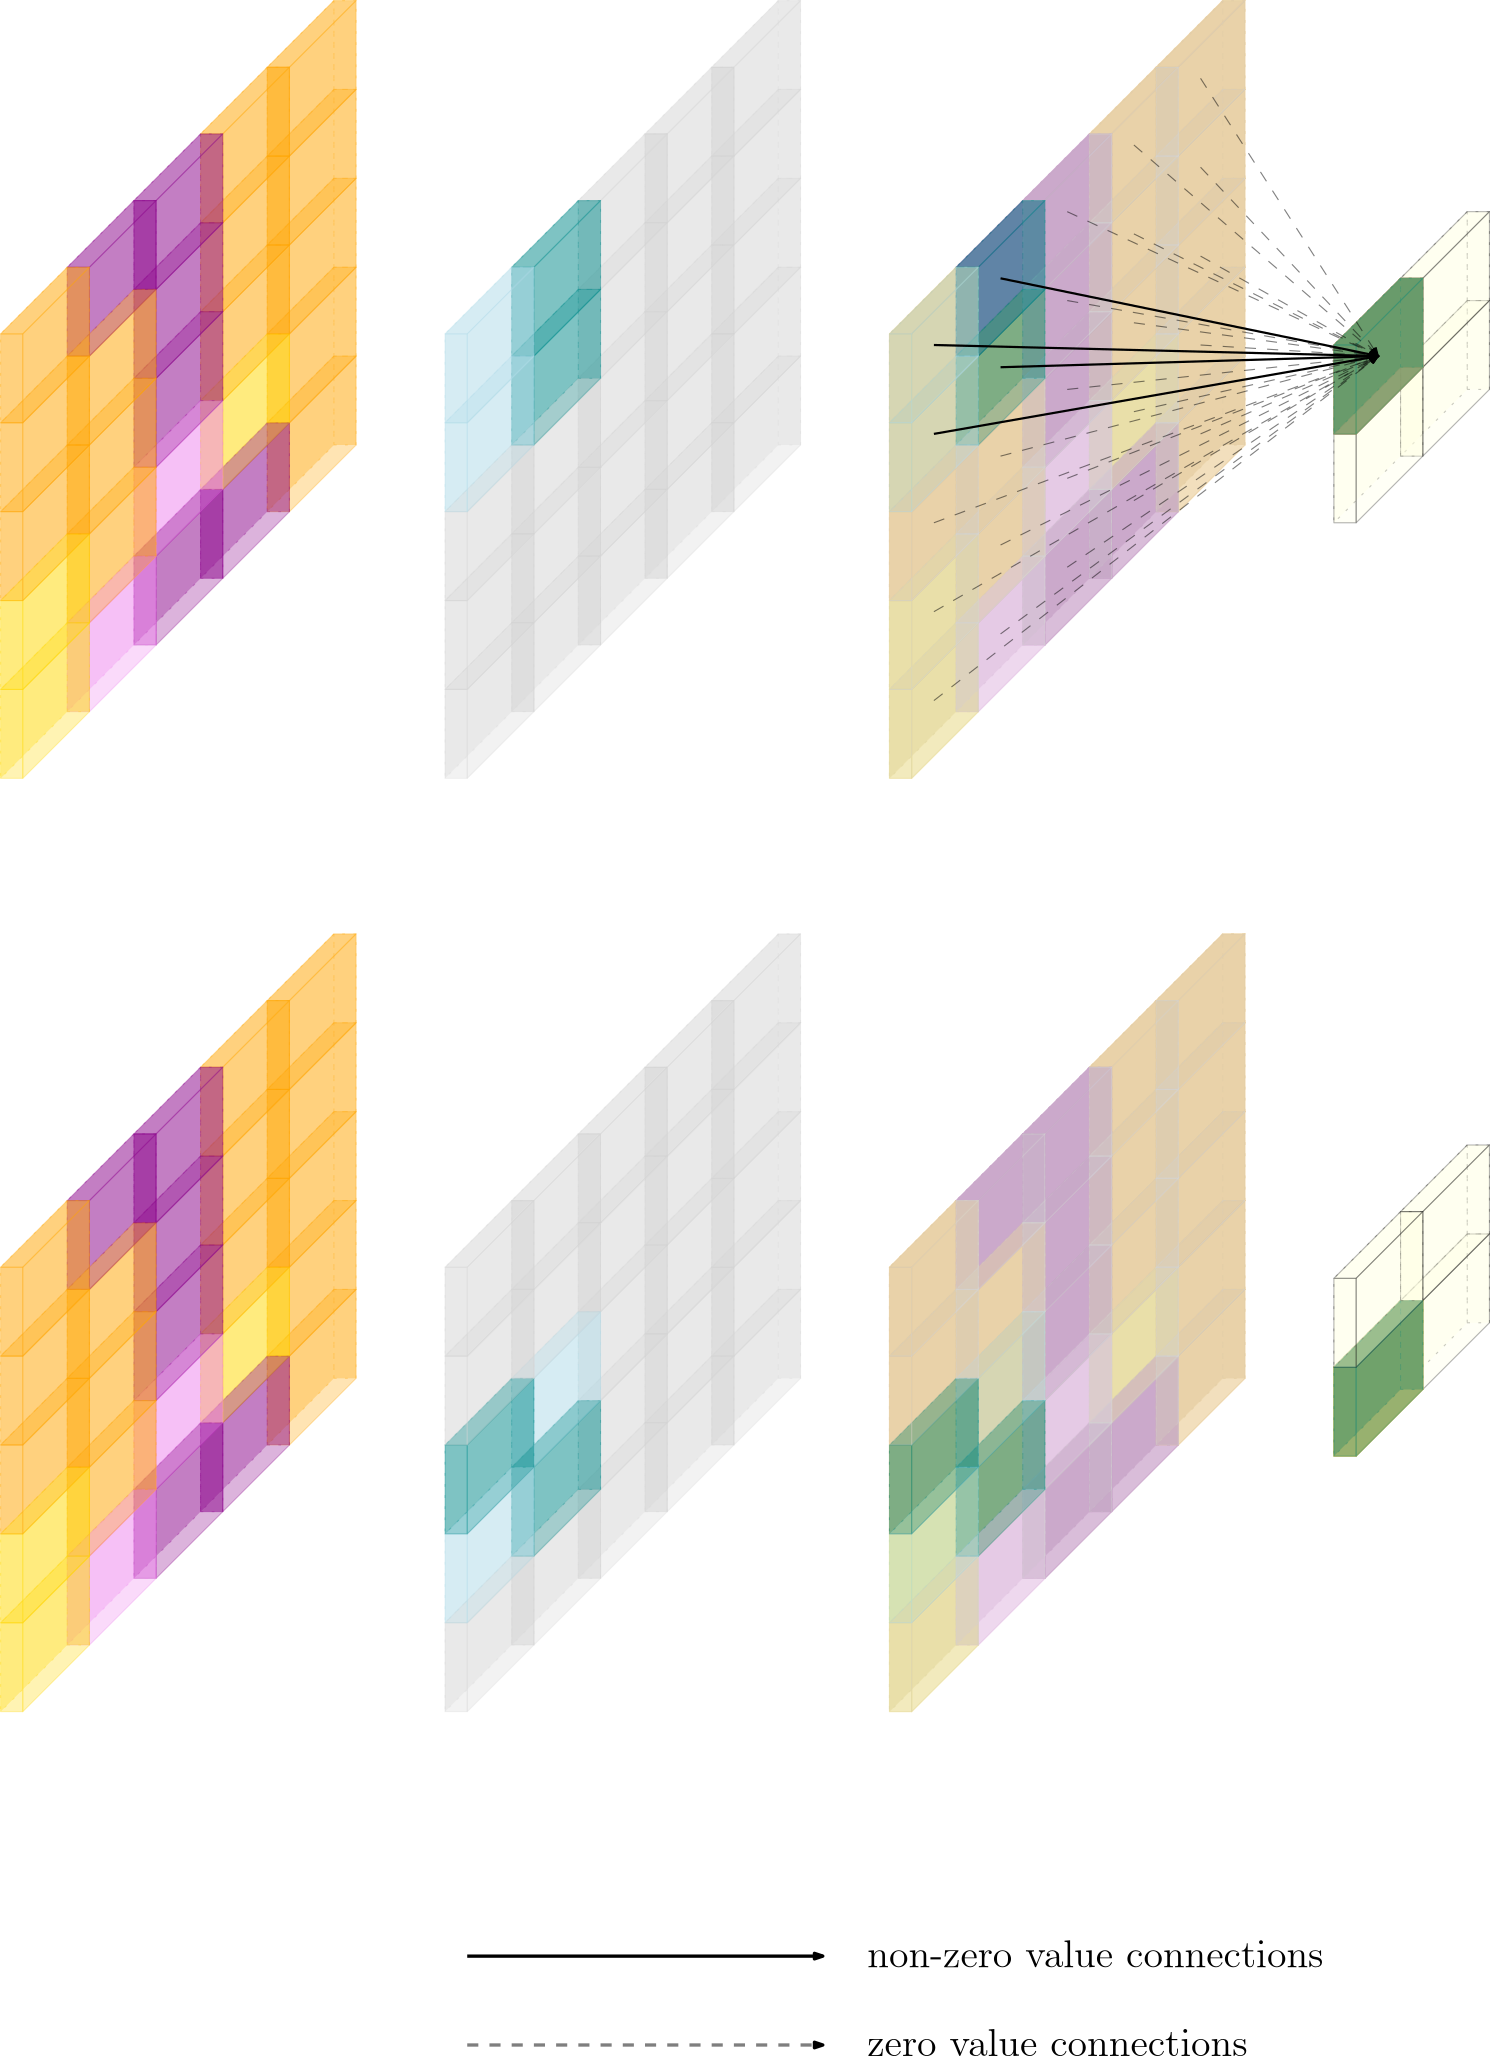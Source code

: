 <?xml version="1.0"?>
<!DOCTYPE ipe SYSTEM "ipe.dtd">
<ipe version="70206" creator="Ipe 7.2.7">
<info created="D:20180427171240" modified="D:20180427172520"/>
<ipestyle name="basic">
<symbol name="arrow/arc(spx)">
<path stroke="sym-stroke" fill="sym-stroke" pen="sym-pen">
0 0 m
-1 0.333 l
-1 -0.333 l
h
</path>
</symbol>
<symbol name="arrow/farc(spx)">
<path stroke="sym-stroke" fill="white" pen="sym-pen">
0 0 m
-1 0.333 l
-1 -0.333 l
h
</path>
</symbol>
<symbol name="arrow/ptarc(spx)">
<path stroke="sym-stroke" fill="sym-stroke" pen="sym-pen">
0 0 m
-1 0.333 l
-0.8 0 l
-1 -0.333 l
h
</path>
</symbol>
<symbol name="arrow/fptarc(spx)">
<path stroke="sym-stroke" fill="white" pen="sym-pen">
0 0 m
-1 0.333 l
-0.8 0 l
-1 -0.333 l
h
</path>
</symbol>
<symbol name="mark/circle(sx)" transformations="translations">
<path fill="sym-stroke">
0.6 0 0 0.6 0 0 e
0.4 0 0 0.4 0 0 e
</path>
</symbol>
<symbol name="mark/disk(sx)" transformations="translations">
<path fill="sym-stroke">
0.6 0 0 0.6 0 0 e
</path>
</symbol>
<symbol name="mark/fdisk(sfx)" transformations="translations">
<group>
<path fill="sym-fill">
0.5 0 0 0.5 0 0 e
</path>
<path fill="sym-stroke" fillrule="eofill">
0.6 0 0 0.6 0 0 e
0.4 0 0 0.4 0 0 e
</path>
</group>
</symbol>
<symbol name="mark/box(sx)" transformations="translations">
<path fill="sym-stroke" fillrule="eofill">
-0.6 -0.6 m
0.6 -0.6 l
0.6 0.6 l
-0.6 0.6 l
h
-0.4 -0.4 m
0.4 -0.4 l
0.4 0.4 l
-0.4 0.4 l
h
</path>
</symbol>
<symbol name="mark/square(sx)" transformations="translations">
<path fill="sym-stroke">
-0.6 -0.6 m
0.6 -0.6 l
0.6 0.6 l
-0.6 0.6 l
h
</path>
</symbol>
<symbol name="mark/fsquare(sfx)" transformations="translations">
<group>
<path fill="sym-fill">
-0.5 -0.5 m
0.5 -0.5 l
0.5 0.5 l
-0.5 0.5 l
h
</path>
<path fill="sym-stroke" fillrule="eofill">
-0.6 -0.6 m
0.6 -0.6 l
0.6 0.6 l
-0.6 0.6 l
h
-0.4 -0.4 m
0.4 -0.4 l
0.4 0.4 l
-0.4 0.4 l
h
</path>
</group>
</symbol>
<symbol name="mark/cross(sx)" transformations="translations">
<group>
<path fill="sym-stroke">
-0.43 -0.57 m
0.57 0.43 l
0.43 0.57 l
-0.57 -0.43 l
h
</path>
<path fill="sym-stroke">
-0.43 0.57 m
0.57 -0.43 l
0.43 -0.57 l
-0.57 0.43 l
h
</path>
</group>
</symbol>
<symbol name="arrow/fnormal(spx)">
<path stroke="sym-stroke" fill="white" pen="sym-pen">
0 0 m
-1 0.333 l
-1 -0.333 l
h
</path>
</symbol>
<symbol name="arrow/pointed(spx)">
<path stroke="sym-stroke" fill="sym-stroke" pen="sym-pen">
0 0 m
-1 0.333 l
-0.8 0 l
-1 -0.333 l
h
</path>
</symbol>
<symbol name="arrow/fpointed(spx)">
<path stroke="sym-stroke" fill="white" pen="sym-pen">
0 0 m
-1 0.333 l
-0.8 0 l
-1 -0.333 l
h
</path>
</symbol>
<symbol name="arrow/linear(spx)">
<path stroke="sym-stroke" pen="sym-pen">
-1 0.333 m
0 0 l
-1 -0.333 l
</path>
</symbol>
<symbol name="arrow/fdouble(spx)">
<path stroke="sym-stroke" fill="white" pen="sym-pen">
0 0 m
-1 0.333 l
-1 -0.333 l
h
-1 0 m
-2 0.333 l
-2 -0.333 l
h
</path>
</symbol>
<symbol name="arrow/double(spx)">
<path stroke="sym-stroke" fill="sym-stroke" pen="sym-pen">
0 0 m
-1 0.333 l
-1 -0.333 l
h
-1 0 m
-2 0.333 l
-2 -0.333 l
h
</path>
</symbol>
<pen name="heavier" value="0.8"/>
<pen name="fat" value="1.2"/>
<pen name="ultrafat" value="2"/>
<symbolsize name="large" value="5"/>
<symbolsize name="small" value="2"/>
<symbolsize name="tiny" value="1.1"/>
<arrowsize name="large" value="10"/>
<arrowsize name="small" value="5"/>
<arrowsize name="tiny" value="3"/>
<color name="red" value="1 0 0"/>
<color name="green" value="0 1 0"/>
<color name="blue" value="0 0 1"/>
<color name="yellow" value="1 1 0"/>
<color name="orange" value="1 0.647 0"/>
<color name="gold" value="1 0.843 0"/>
<color name="purple" value="0.627 0.125 0.941"/>
<color name="gray" value="0.745"/>
<color name="brown" value="0.647 0.165 0.165"/>
<color name="navy" value="0 0 0.502"/>
<color name="pink" value="1 0.753 0.796"/>
<color name="seagreen" value="0.18 0.545 0.341"/>
<color name="turquoise" value="0.251 0.878 0.816"/>
<color name="violet" value="0.933 0.51 0.933"/>
<color name="darkblue" value="0 0 0.545"/>
<color name="darkcyan" value="0 0.545 0.545"/>
<color name="darkgray" value="0.663"/>
<color name="darkgreen" value="0 0.392 0"/>
<color name="darkmagenta" value="0.545 0 0.545"/>
<color name="darkorange" value="1 0.549 0"/>
<color name="darkred" value="0.545 0 0"/>
<color name="lightblue" value="0.678 0.847 0.902"/>
<color name="lightcyan" value="0.878 1 1"/>
<color name="lightgray" value="0.827"/>
<color name="lightgreen" value="0.565 0.933 0.565"/>
<color name="lightyellow" value="1 1 0.878"/>
<dashstyle name="dashed" value="[4] 0"/>
<dashstyle name="dotted" value="[1 3] 0"/>
<dashstyle name="dash dotted" value="[4 2 1 2] 0"/>
<dashstyle name="dash dot dotted" value="[4 2 1 2 1 2] 0"/>
<textsize name="large" value="\large"/>
<textsize name="Large" value="\Large"/>
<textsize name="LARGE" value="\LARGE"/>
<textsize name="huge" value="\huge"/>
<textsize name="Huge" value="\Huge"/>
<textsize name="small" value="\small"/>
<textsize name="footnote" value="\footnotesize"/>
<textsize name="tiny" value="\tiny"/>
<textstyle name="center" begin="\begin{center}" end="\end{center}"/>
<textstyle name="itemize" begin="\begin{itemize}" end="\end{itemize}"/>
<textstyle name="item" begin="\begin{itemize}\item{}" end="\end{itemize}"/>
<gridsize name="4 pts" value="4"/>
<gridsize name="8 pts (~3 mm)" value="8"/>
<gridsize name="16 pts (~6 mm)" value="16"/>
<gridsize name="32 pts (~12 mm)" value="32"/>
<gridsize name="10 pts (~3.5 mm)" value="10"/>
<gridsize name="20 pts (~7 mm)" value="20"/>
<gridsize name="14 pts (~5 mm)" value="14"/>
<gridsize name="28 pts (~10 mm)" value="28"/>
<gridsize name="56 pts (~20 mm)" value="56"/>
<anglesize name="90 deg" value="90"/>
<anglesize name="60 deg" value="60"/>
<anglesize name="45 deg" value="45"/>
<anglesize name="30 deg" value="30"/>
<anglesize name="22.5 deg" value="22.5"/>
<opacity name="10%" value="0.1"/>
<opacity name="30%" value="0.3"/>
<opacity name="50%" value="0.5"/>
<opacity name="75%" value="0.75"/>
<tiling name="falling" angle="-60" step="4" width="1"/>
<tiling name="rising" angle="30" step="4" width="1"/>
</ipestyle>
<page>
<layer name="alpha"/>
<view layers="alpha" active="alpha"/>
<path layer="alpha" matrix="1 0 0 1 -336 -64" stroke="orange" fill="orange" dash="dotted" opacity="30%">
480 752 m
480 720 l
488 720 l
488 752 l
h
</path>
<path matrix="1 0 0 1 -336 -64" stroke="orange" fill="orange" dash="dotted" opacity="30%">
480 752 m
456 728 l
456 696 l
480 720 l
h
</path>
<path matrix="1 0 0 1 -336 -64" stroke="orange" fill="orange" opacity="30%">
456 728 m
464 728 l
488 752 l
480 752 l
h
</path>
<path matrix="1 0 0 1 -336 -64" stroke="orange" fill="orange" opacity="30%">
488 752 m
488 720 l
464 696 l
464 728 l
h
</path>
<path matrix="1 0 0 1 -336 -64" stroke="orange" fill="orange" opacity="30%">
456 728 m
456 696 l
464 696 l
464 728 l
h
</path>
<path matrix="1 0 0 1 -336 -32" stroke="orange" fill="orange" dash="dotted" opacity="30%">
480 752 m
480 720 l
488 720 l
488 752 l
h
</path>
<path matrix="1 0 0 1 -336 -32" stroke="orange" fill="orange" dash="dotted" opacity="30%">
480 752 m
456 728 l
456 696 l
480 720 l
h
</path>
<path matrix="1 0 0 1 -336 -32" stroke="orange" fill="orange" opacity="30%">
456 728 m
464 728 l
488 752 l
480 752 l
h
</path>
<path matrix="1 0 0 1 -336 -32" stroke="orange" fill="orange" opacity="30%">
488 752 m
488 720 l
464 696 l
464 728 l
h
</path>
<path matrix="1 0 0 1 -336 -32" stroke="orange" fill="orange" opacity="30%">
456 728 m
456 696 l
464 696 l
464 728 l
h
</path>
<path matrix="1 0 0 1 -336 0" stroke="orange" fill="orange" dash="dotted" opacity="30%">
480 752 m
480 720 l
488 720 l
488 752 l
h
</path>
<path matrix="1 0 0 1 -336 0" stroke="orange" fill="orange" dash="dotted" opacity="30%">
480 752 m
456 728 l
456 696 l
480 720 l
h
</path>
<path matrix="1 0 0 1 -336 0" stroke="orange" fill="orange" opacity="30%">
456 728 m
464 728 l
488 752 l
480 752 l
h
</path>
<path matrix="1 0 0 1 -336 0" stroke="orange" fill="orange" opacity="30%">
488 752 m
488 720 l
464 696 l
464 728 l
h
</path>
<path matrix="1 0 0 1 -336 0" stroke="orange" fill="orange" opacity="30%">
456 728 m
456 696 l
464 696 l
464 728 l
h
</path>
<path matrix="1 0 0 1 -336 32" stroke="orange" fill="orange" dash="dotted" opacity="30%">
480 752 m
480 720 l
488 720 l
488 752 l
h
</path>
<path matrix="1 0 0 1 -336 32" stroke="orange" fill="orange" dash="dotted" opacity="30%">
480 752 m
456 728 l
456 696 l
480 720 l
h
</path>
<path matrix="1 0 0 1 -336 32" stroke="orange" fill="orange" opacity="30%">
456 728 m
464 728 l
488 752 l
480 752 l
h
</path>
<path matrix="1 0 0 1 -336 32" stroke="orange" fill="orange" opacity="30%">
488 752 m
488 720 l
464 696 l
464 728 l
h
</path>
<path matrix="1 0 0 1 -336 32" stroke="orange" fill="orange" opacity="30%">
456 728 m
456 696 l
464 696 l
464 728 l
h
</path>
<path matrix="1 0 0 1 -336 64" stroke="orange" fill="orange" dash="dotted" opacity="30%">
480 752 m
480 720 l
488 720 l
488 752 l
h
</path>
<path matrix="1 0 0 1 -336 64" stroke="orange" fill="orange" dash="dotted" opacity="30%">
480 752 m
456 728 l
456 696 l
480 720 l
h
</path>
<path matrix="1 0 0 1 -336 64" stroke="orange" fill="orange" opacity="30%">
456 728 m
464 728 l
488 752 l
480 752 l
h
</path>
<path matrix="1 0 0 1 -336 64" stroke="orange" fill="orange" opacity="30%">
488 752 m
488 720 l
464 696 l
464 728 l
h
</path>
<path matrix="1 0 0 1 -336 64" stroke="orange" fill="orange" opacity="30%">
456 728 m
456 696 l
464 696 l
464 728 l
h
</path>
<path matrix="1 0 0 1 -360 -88" stroke="darkmagenta" fill="darkmagenta" dash="dotted" opacity="30%">
480 752 m
480 720 l
488 720 l
488 752 l
h
</path>
<path matrix="1 0 0 1 -360 -88" stroke="darkmagenta" fill="darkmagenta" dash="dotted" opacity="30%">
480 752 m
456 728 l
456 696 l
480 720 l
h
</path>
<path matrix="1 0 0 1 -360 -88" stroke="darkmagenta" fill="darkmagenta" opacity="30%">
456 728 m
464 728 l
488 752 l
480 752 l
h
</path>
<path matrix="1 0 0 1 -360 -88" stroke="darkmagenta" fill="darkmagenta" opacity="30%">
488 752 m
488 720 l
464 696 l
464 728 l
h
</path>
<path matrix="1 0 0 1 -360 -88" stroke="darkmagenta" fill="darkmagenta" opacity="30%">
456 728 m
456 696 l
464 696 l
464 728 l
h
</path>
<path matrix="1 0 0 1 -360 -56" stroke="gold" fill="gold" dash="dotted" opacity="30%">
480 752 m
480 720 l
488 720 l
488 752 l
h
</path>
<path matrix="1 0 0 1 -360 -56" stroke="gold" fill="gold" dash="dotted" opacity="30%">
480 752 m
456 728 l
456 696 l
480 720 l
h
</path>
<path matrix="1 0 0 1 -360 -56" stroke="gold" fill="gold" opacity="30%">
456 728 m
464 728 l
488 752 l
480 752 l
h
</path>
<path matrix="1 0 0 1 -360 -56" stroke="gold" fill="gold" opacity="30%">
488 752 m
488 720 l
464 696 l
464 728 l
h
</path>
<path matrix="1 0 0 1 -360 -56" stroke="gold" fill="gold" opacity="30%">
456 728 m
456 696 l
464 696 l
464 728 l
h
</path>
<path matrix="1 0 0 1 -360 -24" stroke="orange" fill="orange" dash="dotted" opacity="30%">
480 752 m
480 720 l
488 720 l
488 752 l
h
</path>
<path matrix="1 0 0 1 -360 -24" stroke="orange" fill="orange" dash="dotted" opacity="30%">
480 752 m
456 728 l
456 696 l
480 720 l
h
</path>
<path matrix="1 0 0 1 -360 -24" stroke="orange" fill="orange" opacity="30%">
456 728 m
464 728 l
488 752 l
480 752 l
h
</path>
<path matrix="1 0 0 1 -360 -24" stroke="orange" fill="orange" opacity="30%">
488 752 m
488 720 l
464 696 l
464 728 l
h
</path>
<path matrix="1 0 0 1 -360 -24" stroke="orange" fill="orange" opacity="30%">
456 728 m
456 696 l
464 696 l
464 728 l
h
</path>
<path matrix="1 0 0 1 -360 8" stroke="orange" fill="orange" dash="dotted" opacity="30%">
480 752 m
480 720 l
488 720 l
488 752 l
h
</path>
<path matrix="1 0 0 1 -360 8" stroke="orange" fill="orange" dash="dotted" opacity="30%">
480 752 m
456 728 l
456 696 l
480 720 l
h
</path>
<path matrix="1 0 0 1 -360 8" stroke="orange" fill="orange" opacity="30%">
456 728 m
464 728 l
488 752 l
480 752 l
h
</path>
<path matrix="1 0 0 1 -360 8" stroke="orange" fill="orange" opacity="30%">
488 752 m
488 720 l
464 696 l
464 728 l
h
</path>
<path matrix="1 0 0 1 -360 8" stroke="orange" fill="orange" opacity="30%">
456 728 m
456 696 l
464 696 l
464 728 l
h
</path>
<path matrix="1 0 0 1 -360 40" stroke="orange" fill="orange" dash="dotted" opacity="30%">
480 752 m
480 720 l
488 720 l
488 752 l
h
</path>
<path matrix="1 0 0 1 -360 40" stroke="orange" fill="orange" dash="dotted" opacity="30%">
480 752 m
456 728 l
456 696 l
480 720 l
h
</path>
<path matrix="1 0 0 1 -360 40" stroke="orange" fill="orange" opacity="30%">
456 728 m
464 728 l
488 752 l
480 752 l
h
</path>
<path matrix="1 0 0 1 -360 40" stroke="orange" fill="orange" opacity="30%">
488 752 m
488 720 l
464 696 l
464 728 l
h
</path>
<path matrix="1 0 0 1 -360 40" stroke="orange" fill="orange" opacity="30%">
456 728 m
456 696 l
464 696 l
464 728 l
h
</path>
<path matrix="1 0 0 1 -384 -112" stroke="darkmagenta" fill="darkmagenta" dash="dotted" opacity="30%">
480 752 m
480 720 l
488 720 l
488 752 l
h
</path>
<path matrix="1 0 0 1 -384 -112" stroke="darkmagenta" fill="darkmagenta" dash="dotted" opacity="30%">
480 752 m
456 728 l
456 696 l
480 720 l
h
</path>
<path matrix="1 0 0 1 -384 -112" stroke="darkmagenta" fill="darkmagenta" opacity="30%">
456 728 m
464 728 l
488 752 l
480 752 l
h
</path>
<path matrix="1 0 0 1 -384 -112" stroke="darkmagenta" fill="darkmagenta" opacity="30%">
488 752 m
488 720 l
464 696 l
464 728 l
h
</path>
<path matrix="1 0 0 1 -384 -112" stroke="darkmagenta" fill="darkmagenta" opacity="30%">
456 728 m
456 696 l
464 696 l
464 728 l
h
</path>
<path matrix="1 0 0 1 -384 -80" stroke="violet" fill="violet" dash="dotted" opacity="30%">
480 752 m
480 720 l
488 720 l
488 752 l
h
</path>
<path matrix="1 0 0 1 -384 -80" stroke="violet" fill="violet" dash="dotted" opacity="30%">
480 752 m
456 728 l
456 696 l
480 720 l
h
</path>
<path matrix="1 0 0 1 -384 -80" stroke="violet" fill="violet" opacity="30%">
456 728 m
464 728 l
488 752 l
480 752 l
h
</path>
<path matrix="1 0 0 1 -384 -80" stroke="violet" fill="violet" opacity="30%">
488 752 m
488 720 l
464 696 l
464 728 l
h
</path>
<path matrix="1 0 0 1 -384 -80" stroke="violet" fill="violet" opacity="30%">
456 728 m
456 696 l
464 696 l
464 728 l
h
</path>
<path matrix="1 0 0 1 -384 -48" stroke="darkmagenta" fill="darkmagenta" dash="dotted" opacity="30%">
480 752 m
480 720 l
488 720 l
488 752 l
h
</path>
<path matrix="1 0 0 1 -384 -48" stroke="darkmagenta" fill="darkmagenta" dash="dotted" opacity="30%">
480 752 m
456 728 l
456 696 l
480 720 l
h
</path>
<path matrix="1 0 0 1 -384 -48" stroke="darkmagenta" fill="darkmagenta" opacity="30%">
456 728 m
464 728 l
488 752 l
480 752 l
h
</path>
<path matrix="1 0 0 1 -384 -48" stroke="darkmagenta" fill="darkmagenta" opacity="30%">
488 752 m
488 720 l
464 696 l
464 728 l
h
</path>
<path matrix="1 0 0 1 -384 -48" stroke="darkmagenta" fill="darkmagenta" opacity="30%">
456 728 m
456 696 l
464 696 l
464 728 l
h
</path>
<path matrix="1 0 0 1 -384 -16" stroke="darkmagenta" fill="darkmagenta" dash="dotted" opacity="30%">
480 752 m
480 720 l
488 720 l
488 752 l
h
</path>
<path matrix="1 0 0 1 -384 -16" stroke="darkmagenta" fill="darkmagenta" dash="dotted" opacity="30%">
480 752 m
456 728 l
456 696 l
480 720 l
h
</path>
<path matrix="1 0 0 1 -384 -16" stroke="darkmagenta" fill="darkmagenta" opacity="30%">
456 728 m
464 728 l
488 752 l
480 752 l
h
</path>
<path matrix="1 0 0 1 -384 -16" stroke="darkmagenta" fill="darkmagenta" opacity="30%">
488 752 m
488 720 l
464 696 l
464 728 l
h
</path>
<path matrix="1 0 0 1 -384 -16" stroke="darkmagenta" fill="darkmagenta" opacity="30%">
456 728 m
456 696 l
464 696 l
464 728 l
h
</path>
<path matrix="1 0 0 1 -384 16" stroke="darkmagenta" fill="darkmagenta" dash="dotted" opacity="30%">
480 752 m
480 720 l
488 720 l
488 752 l
h
</path>
<path matrix="1 0 0 1 -384 16" stroke="darkmagenta" fill="darkmagenta" dash="dotted" opacity="30%">
480 752 m
456 728 l
456 696 l
480 720 l
h
</path>
<path matrix="1 0 0 1 -384 16" stroke="darkmagenta" fill="darkmagenta" opacity="30%">
456 728 m
464 728 l
488 752 l
480 752 l
h
</path>
<path matrix="1 0 0 1 -384 16" stroke="darkmagenta" fill="darkmagenta" opacity="30%">
488 752 m
488 720 l
464 696 l
464 728 l
h
</path>
<path matrix="1 0 0 1 -384 16" stroke="darkmagenta" fill="darkmagenta" opacity="30%">
456 728 m
456 696 l
464 696 l
464 728 l
h
</path>
<path matrix="1 0 0 1 -408 -136" stroke="violet" fill="violet" dash="dotted" opacity="30%">
480 752 m
480 720 l
488 720 l
488 752 l
h
</path>
<path matrix="1 0 0 1 -408 -136" stroke="violet" fill="violet" dash="dotted" opacity="30%">
480 752 m
456 728 l
456 696 l
480 720 l
h
</path>
<path matrix="1 0 0 1 -408 -136" stroke="violet" fill="violet" opacity="30%">
456 728 m
464 728 l
488 752 l
480 752 l
h
</path>
<path matrix="1 0 0 1 -408 -136" stroke="violet" fill="violet" opacity="30%">
488 752 m
488 720 l
464 696 l
464 728 l
h
</path>
<path matrix="1 0 0 1 -408 -136" stroke="violet" fill="violet" opacity="30%">
456 728 m
456 696 l
464 696 l
464 728 l
h
</path>
<path matrix="1 0 0 1 -408 -104" stroke="orange" fill="orange" dash="dotted" opacity="30%">
480 752 m
480 720 l
488 720 l
488 752 l
h
</path>
<path matrix="1 0 0 1 -408 -104" stroke="orange" fill="orange" dash="dotted" opacity="30%">
480 752 m
456 728 l
456 696 l
480 720 l
h
</path>
<path matrix="1 0 0 1 -408 -104" stroke="orange" fill="orange" opacity="30%">
456 728 m
464 728 l
488 752 l
480 752 l
h
</path>
<path matrix="1 0 0 1 -408 -104" stroke="orange" fill="orange" opacity="30%">
488 752 m
488 720 l
464 696 l
464 728 l
h
</path>
<path matrix="1 0 0 1 -408 -104" stroke="orange" fill="orange" opacity="30%">
456 728 m
456 696 l
464 696 l
464 728 l
h
</path>
<path matrix="1 0 0 1 -408 -72" stroke="orange" fill="orange" dash="dotted" opacity="30%">
480 752 m
480 720 l
488 720 l
488 752 l
h
</path>
<path matrix="1 0 0 1 -408 -72" stroke="orange" fill="orange" dash="dotted" opacity="30%">
480 752 m
456 728 l
456 696 l
480 720 l
h
</path>
<path matrix="1 0 0 1 -408 -72" stroke="orange" fill="orange" opacity="30%">
456 728 m
464 728 l
488 752 l
480 752 l
h
</path>
<path matrix="1 0 0 1 -408 -72" stroke="orange" fill="orange" opacity="30%">
488 752 m
488 720 l
464 696 l
464 728 l
h
</path>
<path matrix="1 0 0 1 -408 -72" stroke="orange" fill="orange" opacity="30%">
456 728 m
456 696 l
464 696 l
464 728 l
h
</path>
<path matrix="1 0 0 1 -408 -40" stroke="orange" fill="orange" dash="dotted" opacity="30%">
480 752 m
480 720 l
488 720 l
488 752 l
h
</path>
<path matrix="1 0 0 1 -408 -40" stroke="orange" fill="orange" dash="dotted" opacity="30%">
480 752 m
456 728 l
456 696 l
480 720 l
h
</path>
<path matrix="1 0 0 1 -408 -40" stroke="orange" fill="orange" opacity="30%">
456 728 m
464 728 l
488 752 l
480 752 l
h
</path>
<path matrix="1 0 0 1 -408 -40" stroke="orange" fill="orange" opacity="30%">
488 752 m
488 720 l
464 696 l
464 728 l
h
</path>
<path matrix="1 0 0 1 -408 -40" stroke="orange" fill="orange" opacity="30%">
456 728 m
456 696 l
464 696 l
464 728 l
h
</path>
<path matrix="1 0 0 1 -408 -8" stroke="darkmagenta" fill="darkmagenta" dash="dotted" opacity="30%">
480 752 m
480 720 l
488 720 l
488 752 l
h
</path>
<path matrix="1 0 0 1 -408 -8" stroke="darkmagenta" fill="darkmagenta" dash="dotted" opacity="30%">
480 752 m
456 728 l
456 696 l
480 720 l
h
</path>
<path matrix="1 0 0 1 -408 -8" stroke="darkmagenta" fill="darkmagenta" opacity="30%">
456 728 m
464 728 l
488 752 l
480 752 l
h
</path>
<path matrix="1 0 0 1 -408 -8" stroke="darkmagenta" fill="darkmagenta" opacity="30%">
488 752 m
488 720 l
464 696 l
464 728 l
h
</path>
<path matrix="1 0 0 1 -408 -8" stroke="darkmagenta" fill="darkmagenta" opacity="30%">
456 728 m
456 696 l
464 696 l
464 728 l
h
</path>
<path matrix="1 0 0 1 -432 -160" stroke="gold" fill="gold" dash="dotted" opacity="30%">
480 752 m
480 720 l
488 720 l
488 752 l
h
</path>
<path matrix="1 0 0 1 -432 -160" stroke="gold" fill="gold" dash="dotted" opacity="30%">
480 752 m
456 728 l
456 696 l
480 720 l
h
</path>
<path matrix="1 0 0 1 -432 -160" stroke="gold" fill="gold" opacity="30%">
456 728 m
464 728 l
488 752 l
480 752 l
h
</path>
<path matrix="1 0 0 1 -432 -160" stroke="gold" fill="gold" opacity="30%">
488 752 m
488 720 l
464 696 l
464 728 l
h
</path>
<path matrix="1 0 0 1 -432 -160" stroke="gold" fill="gold" opacity="30%">
456 728 m
456 696 l
464 696 l
464 728 l
h
</path>
<path matrix="1 0 0 1 -432 -128" stroke="gold" fill="gold" dash="dotted" opacity="30%">
480 752 m
480 720 l
488 720 l
488 752 l
h
</path>
<path matrix="1 0 0 1 -432 -128" stroke="gold" fill="gold" dash="dotted" opacity="30%">
480 752 m
456 728 l
456 696 l
480 720 l
h
</path>
<path matrix="1 0 0 1 -432 -128" stroke="gold" fill="gold" opacity="30%">
456 728 m
464 728 l
488 752 l
480 752 l
h
</path>
<path matrix="1 0 0 1 -432 -128" stroke="gold" fill="gold" opacity="30%">
488 752 m
488 720 l
464 696 l
464 728 l
h
</path>
<path matrix="1 0 0 1 -432 -128" stroke="gold" fill="gold" opacity="30%">
456 728 m
456 696 l
464 696 l
464 728 l
h
</path>
<path matrix="1 0 0 1 -432 -96" stroke="orange" fill="orange" dash="dotted" opacity="30%">
480 752 m
480 720 l
488 720 l
488 752 l
h
</path>
<path matrix="1 0 0 1 -432 -96" stroke="orange" fill="orange" dash="dotted" opacity="30%">
480 752 m
456 728 l
456 696 l
480 720 l
h
</path>
<path matrix="1 0 0 1 -432 -96" stroke="orange" fill="orange" opacity="30%">
456 728 m
464 728 l
488 752 l
480 752 l
h
</path>
<path matrix="1 0 0 1 -432 -96" stroke="orange" fill="orange" opacity="30%">
488 752 m
488 720 l
464 696 l
464 728 l
h
</path>
<path matrix="1 0 0 1 -432 -96" stroke="orange" fill="orange" opacity="30%">
456 728 m
456 696 l
464 696 l
464 728 l
h
</path>
<path matrix="1 0 0 1 -432 -64" stroke="orange" fill="orange" dash="dotted" opacity="30%">
480 752 m
480 720 l
488 720 l
488 752 l
h
</path>
<path matrix="1 0 0 1 -432 -64" stroke="orange" fill="orange" dash="dotted" opacity="30%">
480 752 m
456 728 l
456 696 l
480 720 l
h
</path>
<path matrix="1 0 0 1 -432 -64" stroke="orange" fill="orange" opacity="30%">
456 728 m
464 728 l
488 752 l
480 752 l
h
</path>
<path matrix="1 0 0 1 -432 -64" stroke="orange" fill="orange" opacity="30%">
488 752 m
488 720 l
464 696 l
464 728 l
h
</path>
<path matrix="1 0 0 1 -432 -64" stroke="orange" fill="orange" opacity="30%">
456 728 m
456 696 l
464 696 l
464 728 l
h
</path>
<path matrix="1 0 0 1 -432 -32" stroke="orange" fill="orange" dash="dotted" opacity="30%">
480 752 m
480 720 l
488 720 l
488 752 l
h
</path>
<path matrix="1 0 0 1 -432 -32" stroke="orange" fill="orange" dash="dotted" opacity="30%">
480 752 m
456 728 l
456 696 l
480 720 l
h
</path>
<path matrix="1 0 0 1 -432 -32" stroke="orange" fill="orange" opacity="30%">
456 728 m
464 728 l
488 752 l
480 752 l
h
</path>
<path matrix="1 0 0 1 -432 -32" stroke="orange" fill="orange" opacity="30%">
488 752 m
488 720 l
464 696 l
464 728 l
h
</path>
<path matrix="1 0 0 1 -432 -32" stroke="orange" fill="orange" opacity="30%">
456 728 m
456 696 l
464 696 l
464 728 l
h
</path>
<path matrix="1 0 0 1 -176 -64" stroke="lightgray" fill="lightgray" dash="dotted" opacity="30%">
480 752 m
480 720 l
488 720 l
488 752 l
h
</path>
<path matrix="1 0 0 1 -176 -64" stroke="lightgray" fill="lightgray" dash="dotted" opacity="30%">
480 752 m
456 728 l
456 696 l
480 720 l
h
</path>
<path matrix="1 0 0 1 -176 -64" stroke="lightgray" fill="lightgray" opacity="30%">
456 728 m
464 728 l
488 752 l
480 752 l
h
</path>
<path matrix="1 0 0 1 -176 -64" stroke="lightgray" fill="lightgray" opacity="30%">
488 752 m
488 720 l
464 696 l
464 728 l
h
</path>
<path matrix="1 0 0 1 -176 -64" stroke="lightgray" fill="lightgray" opacity="30%">
456 728 m
456 696 l
464 696 l
464 728 l
h
</path>
<path matrix="1 0 0 1 -176 -32" stroke="lightgray" fill="lightgray" dash="dotted" opacity="30%">
480 752 m
480 720 l
488 720 l
488 752 l
h
</path>
<path matrix="1 0 0 1 -176 -32" stroke="lightgray" fill="lightgray" dash="dotted" opacity="30%">
480 752 m
456 728 l
456 696 l
480 720 l
h
</path>
<path matrix="1 0 0 1 -176 -32" stroke="lightgray" fill="lightgray" opacity="30%">
456 728 m
464 728 l
488 752 l
480 752 l
h
</path>
<path matrix="1 0 0 1 -176 -32" stroke="lightgray" fill="lightgray" opacity="30%">
488 752 m
488 720 l
464 696 l
464 728 l
h
</path>
<path matrix="1 0 0 1 -176 -32" stroke="lightgray" fill="lightgray" opacity="30%">
456 728 m
456 696 l
464 696 l
464 728 l
h
</path>
<path matrix="1 0 0 1 -176 0" stroke="lightgray" fill="lightgray" dash="dotted" opacity="30%">
480 752 m
480 720 l
488 720 l
488 752 l
h
</path>
<path matrix="1 0 0 1 -176 0" stroke="lightgray" fill="lightgray" dash="dotted" opacity="30%">
480 752 m
456 728 l
456 696 l
480 720 l
h
</path>
<path matrix="1 0 0 1 -176 0" stroke="lightgray" fill="lightgray" opacity="30%">
456 728 m
464 728 l
488 752 l
480 752 l
h
</path>
<path matrix="1 0 0 1 -176 0" stroke="lightgray" fill="lightgray" opacity="30%">
488 752 m
488 720 l
464 696 l
464 728 l
h
</path>
<path matrix="1 0 0 1 -176 0" stroke="lightgray" fill="lightgray" opacity="30%">
456 728 m
456 696 l
464 696 l
464 728 l
h
</path>
<path matrix="1 0 0 1 -176 32" stroke="lightgray" fill="lightgray" dash="dotted" opacity="30%">
480 752 m
480 720 l
488 720 l
488 752 l
h
</path>
<path matrix="1 0 0 1 -176 32" stroke="lightgray" fill="lightgray" dash="dotted" opacity="30%">
480 752 m
456 728 l
456 696 l
480 720 l
h
</path>
<path matrix="1 0 0 1 -176 32" stroke="lightgray" fill="lightgray" opacity="30%">
456 728 m
464 728 l
488 752 l
480 752 l
h
</path>
<path matrix="1 0 0 1 -176 32" stroke="lightgray" fill="lightgray" opacity="30%">
488 752 m
488 720 l
464 696 l
464 728 l
h
</path>
<path matrix="1 0 0 1 -176 32" stroke="lightgray" fill="lightgray" opacity="30%">
456 728 m
456 696 l
464 696 l
464 728 l
h
</path>
<path matrix="1 0 0 1 -176 64" stroke="lightgray" fill="lightgray" dash="dotted" opacity="30%">
480 752 m
480 720 l
488 720 l
488 752 l
h
</path>
<path matrix="1 0 0 1 -176 64" stroke="lightgray" fill="lightgray" dash="dotted" opacity="30%">
480 752 m
456 728 l
456 696 l
480 720 l
h
</path>
<path matrix="1 0 0 1 -176 64" stroke="lightgray" fill="lightgray" opacity="30%">
456 728 m
464 728 l
488 752 l
480 752 l
h
</path>
<path matrix="1 0 0 1 -176 64" stroke="lightgray" fill="lightgray" opacity="30%">
488 752 m
488 720 l
464 696 l
464 728 l
h
</path>
<path matrix="1 0 0 1 -176 64" stroke="lightgray" fill="lightgray" opacity="30%">
456 728 m
456 696 l
464 696 l
464 728 l
h
</path>
<path matrix="1 0 0 1 -200 -88" stroke="lightgray" fill="lightgray" dash="dotted" opacity="30%">
480 752 m
480 720 l
488 720 l
488 752 l
h
</path>
<path matrix="1 0 0 1 -200 -88" stroke="lightgray" fill="lightgray" dash="dotted" opacity="30%">
480 752 m
456 728 l
456 696 l
480 720 l
h
</path>
<path matrix="1 0 0 1 -200 -88" stroke="lightgray" fill="lightgray" opacity="30%">
456 728 m
464 728 l
488 752 l
480 752 l
h
</path>
<path matrix="1 0 0 1 -200 -88" stroke="lightgray" fill="lightgray" opacity="30%">
488 752 m
488 720 l
464 696 l
464 728 l
h
</path>
<path matrix="1 0 0 1 -200 -88" stroke="lightgray" fill="lightgray" opacity="30%">
456 728 m
456 696 l
464 696 l
464 728 l
h
</path>
<path matrix="1 0 0 1 -200 -56" stroke="lightgray" fill="lightgray" dash="dotted" opacity="30%">
480 752 m
480 720 l
488 720 l
488 752 l
h
</path>
<path matrix="1 0 0 1 -200 -56" stroke="lightgray" fill="lightgray" dash="dotted" opacity="30%">
480 752 m
456 728 l
456 696 l
480 720 l
h
</path>
<path matrix="1 0 0 1 -200 -56" stroke="lightgray" fill="lightgray" opacity="30%">
456 728 m
464 728 l
488 752 l
480 752 l
h
</path>
<path matrix="1 0 0 1 -200 -56" stroke="lightgray" fill="lightgray" opacity="30%">
488 752 m
488 720 l
464 696 l
464 728 l
h
</path>
<path matrix="1 0 0 1 -200 -56" stroke="lightgray" fill="lightgray" opacity="30%">
456 728 m
456 696 l
464 696 l
464 728 l
h
</path>
<path matrix="1 0 0 1 -200 -24" stroke="lightgray" fill="lightgray" dash="dotted" opacity="30%">
480 752 m
480 720 l
488 720 l
488 752 l
h
</path>
<path matrix="1 0 0 1 -200 -24" stroke="lightgray" fill="lightgray" dash="dotted" opacity="30%">
480 752 m
456 728 l
456 696 l
480 720 l
h
</path>
<path matrix="1 0 0 1 -200 -24" stroke="lightgray" fill="lightgray" opacity="30%">
456 728 m
464 728 l
488 752 l
480 752 l
h
</path>
<path matrix="1 0 0 1 -200 -24" stroke="lightgray" fill="lightgray" opacity="30%">
488 752 m
488 720 l
464 696 l
464 728 l
h
</path>
<path matrix="1 0 0 1 -200 -24" stroke="lightgray" fill="lightgray" opacity="30%">
456 728 m
456 696 l
464 696 l
464 728 l
h
</path>
<path matrix="1 0 0 1 -200 8" stroke="lightgray" fill="lightgray" dash="dotted" opacity="30%">
480 752 m
480 720 l
488 720 l
488 752 l
h
</path>
<path matrix="1 0 0 1 -200 8" stroke="lightgray" fill="lightgray" dash="dotted" opacity="30%">
480 752 m
456 728 l
456 696 l
480 720 l
h
</path>
<path matrix="1 0 0 1 -200 8" stroke="lightgray" fill="lightgray" opacity="30%">
456 728 m
464 728 l
488 752 l
480 752 l
h
</path>
<path matrix="1 0 0 1 -200 8" stroke="lightgray" fill="lightgray" opacity="30%">
488 752 m
488 720 l
464 696 l
464 728 l
h
</path>
<path matrix="1 0 0 1 -200 8" stroke="lightgray" fill="lightgray" opacity="30%">
456 728 m
456 696 l
464 696 l
464 728 l
h
</path>
<path matrix="1 0 0 1 -200 40" stroke="lightgray" fill="lightgray" dash="dotted" opacity="30%">
480 752 m
480 720 l
488 720 l
488 752 l
h
</path>
<path matrix="1 0 0 1 -200 40" stroke="lightgray" fill="lightgray" dash="dotted" opacity="30%">
480 752 m
456 728 l
456 696 l
480 720 l
h
</path>
<path matrix="1 0 0 1 -200 40" stroke="lightgray" fill="lightgray" opacity="30%">
456 728 m
464 728 l
488 752 l
480 752 l
h
</path>
<path matrix="1 0 0 1 -200 40" stroke="lightgray" fill="lightgray" opacity="30%">
488 752 m
488 720 l
464 696 l
464 728 l
h
</path>
<path matrix="1 0 0 1 -200 40" stroke="lightgray" fill="lightgray" opacity="30%">
456 728 m
456 696 l
464 696 l
464 728 l
h
</path>
<path matrix="1 0 0 1 -224 -112" stroke="lightgray" fill="lightgray" dash="dotted" opacity="30%">
480 752 m
480 720 l
488 720 l
488 752 l
h
</path>
<path matrix="1 0 0 1 -224 -112" stroke="lightgray" fill="lightgray" dash="dotted" opacity="30%">
480 752 m
456 728 l
456 696 l
480 720 l
h
</path>
<path matrix="1 0 0 1 -224 -112" stroke="lightgray" fill="lightgray" opacity="30%">
456 728 m
464 728 l
488 752 l
480 752 l
h
</path>
<path matrix="1 0 0 1 -224 -112" stroke="lightgray" fill="lightgray" opacity="30%">
488 752 m
488 720 l
464 696 l
464 728 l
h
</path>
<path matrix="1 0 0 1 -224 -112" stroke="lightgray" fill="lightgray" opacity="30%">
456 728 m
456 696 l
464 696 l
464 728 l
h
</path>
<path matrix="1 0 0 1 -224 -80" stroke="lightgray" fill="lightgray" dash="dotted" opacity="30%">
480 752 m
480 720 l
488 720 l
488 752 l
h
</path>
<path matrix="1 0 0 1 -224 -80" stroke="lightgray" fill="lightgray" dash="dotted" opacity="30%">
480 752 m
456 728 l
456 696 l
480 720 l
h
</path>
<path matrix="1 0 0 1 -224 -80" stroke="lightgray" fill="lightgray" opacity="30%">
456 728 m
464 728 l
488 752 l
480 752 l
h
</path>
<path matrix="1 0 0 1 -224 -80" stroke="lightgray" fill="lightgray" opacity="30%">
488 752 m
488 720 l
464 696 l
464 728 l
h
</path>
<path matrix="1 0 0 1 -224 -80" stroke="lightgray" fill="lightgray" opacity="30%">
456 728 m
456 696 l
464 696 l
464 728 l
h
</path>
<path matrix="1 0 0 1 -224 -48" stroke="lightgray" fill="lightgray" dash="dotted" opacity="30%">
480 752 m
480 720 l
488 720 l
488 752 l
h
</path>
<path matrix="1 0 0 1 -224 -48" stroke="lightgray" fill="lightgray" dash="dotted" opacity="30%">
480 752 m
456 728 l
456 696 l
480 720 l
h
</path>
<path matrix="1 0 0 1 -224 -48" stroke="lightgray" fill="lightgray" opacity="30%">
456 728 m
464 728 l
488 752 l
480 752 l
h
</path>
<path matrix="1 0 0 1 -224 -48" stroke="lightgray" fill="lightgray" opacity="30%">
488 752 m
488 720 l
464 696 l
464 728 l
h
</path>
<path matrix="1 0 0 1 -224 -48" stroke="lightgray" fill="lightgray" opacity="30%">
456 728 m
456 696 l
464 696 l
464 728 l
h
</path>
<path matrix="1 0 0 1 -224 -16" stroke="lightgray" fill="lightgray" dash="dotted" opacity="30%">
480 752 m
480 720 l
488 720 l
488 752 l
h
</path>
<path matrix="1 0 0 1 -224 -16" stroke="lightgray" fill="lightgray" dash="dotted" opacity="30%">
480 752 m
456 728 l
456 696 l
480 720 l
h
</path>
<path matrix="1 0 0 1 -224 -16" stroke="lightgray" fill="lightgray" opacity="30%">
456 728 m
464 728 l
488 752 l
480 752 l
h
</path>
<path matrix="1 0 0 1 -224 -16" stroke="lightgray" fill="lightgray" opacity="30%">
488 752 m
488 720 l
464 696 l
464 728 l
h
</path>
<path matrix="1 0 0 1 -224 -16" stroke="lightgray" fill="lightgray" opacity="30%">
456 728 m
456 696 l
464 696 l
464 728 l
h
</path>
<path matrix="1 0 0 1 -224 16" stroke="lightgray" fill="lightgray" dash="dotted" opacity="30%">
480 752 m
480 720 l
488 720 l
488 752 l
h
</path>
<path matrix="1 0 0 1 -224 16" stroke="lightgray" fill="lightgray" dash="dotted" opacity="30%">
480 752 m
456 728 l
456 696 l
480 720 l
h
</path>
<path matrix="1 0 0 1 -224 16" stroke="lightgray" fill="lightgray" opacity="30%">
456 728 m
464 728 l
488 752 l
480 752 l
h
</path>
<path matrix="1 0 0 1 -224 16" stroke="lightgray" fill="lightgray" opacity="30%">
488 752 m
488 720 l
464 696 l
464 728 l
h
</path>
<path matrix="1 0 0 1 -224 16" stroke="lightgray" fill="lightgray" opacity="30%">
456 728 m
456 696 l
464 696 l
464 728 l
h
</path>
<path matrix="1 0 0 1 -248 -136" stroke="lightgray" fill="lightgray" dash="dotted" opacity="30%">
480 752 m
480 720 l
488 720 l
488 752 l
h
</path>
<path matrix="1 0 0 1 -248 -136" stroke="lightgray" fill="lightgray" dash="dotted" opacity="30%">
480 752 m
456 728 l
456 696 l
480 720 l
h
</path>
<path matrix="1 0 0 1 -248 -136" stroke="lightgray" fill="lightgray" opacity="30%">
456 728 m
464 728 l
488 752 l
480 752 l
h
</path>
<path matrix="1 0 0 1 -248 -136" stroke="lightgray" fill="lightgray" opacity="30%">
488 752 m
488 720 l
464 696 l
464 728 l
h
</path>
<path matrix="1 0 0 1 -248 -136" stroke="lightgray" fill="lightgray" opacity="30%">
456 728 m
456 696 l
464 696 l
464 728 l
h
</path>
<path matrix="1 0 0 1 -248 -104" stroke="lightgray" fill="lightgray" dash="dotted" opacity="30%">
480 752 m
480 720 l
488 720 l
488 752 l
h
</path>
<path matrix="1 0 0 1 -248 -104" stroke="lightgray" fill="lightgray" dash="dotted" opacity="30%">
480 752 m
456 728 l
456 696 l
480 720 l
h
</path>
<path matrix="1 0 0 1 -248 -104" stroke="lightgray" fill="lightgray" opacity="30%">
456 728 m
464 728 l
488 752 l
480 752 l
h
</path>
<path matrix="1 0 0 1 -248 -104" stroke="lightgray" fill="lightgray" opacity="30%">
488 752 m
488 720 l
464 696 l
464 728 l
h
</path>
<path matrix="1 0 0 1 -248 -104" stroke="lightgray" fill="lightgray" opacity="30%">
456 728 m
456 696 l
464 696 l
464 728 l
h
</path>
<path matrix="1 0 0 1 -248 -72" stroke="lightgray" fill="lightgray" dash="dotted" opacity="30%">
480 752 m
480 720 l
488 720 l
488 752 l
h
</path>
<path matrix="1 0 0 1 -248 -72" stroke="lightgray" fill="lightgray" dash="dotted" opacity="30%">
480 752 m
456 728 l
456 696 l
480 720 l
h
</path>
<path matrix="1 0 0 1 -248 -72" stroke="lightgray" fill="lightgray" opacity="30%">
456 728 m
464 728 l
488 752 l
480 752 l
h
</path>
<path matrix="1 0 0 1 -248 -72" stroke="lightgray" fill="lightgray" opacity="30%">
488 752 m
488 720 l
464 696 l
464 728 l
h
</path>
<path matrix="1 0 0 1 -248 -72" stroke="lightgray" fill="lightgray" opacity="30%">
456 728 m
456 696 l
464 696 l
464 728 l
h
</path>
<path matrix="1 0 0 1 -272 -160" stroke="lightgray" fill="lightgray" dash="dotted" opacity="30%">
480 752 m
480 720 l
488 720 l
488 752 l
h
</path>
<path matrix="1 0 0 1 -272 -160" stroke="lightgray" fill="lightgray" dash="dotted" opacity="30%">
480 752 m
456 728 l
456 696 l
480 720 l
h
</path>
<path matrix="1 0 0 1 -272 -160" stroke="lightgray" fill="lightgray" opacity="30%">
456 728 m
464 728 l
488 752 l
480 752 l
h
</path>
<path matrix="1 0 0 1 -272 -160" stroke="lightgray" fill="lightgray" opacity="30%">
488 752 m
488 720 l
464 696 l
464 728 l
h
</path>
<path matrix="1 0 0 1 -272 -160" stroke="lightgray" fill="lightgray" opacity="30%">
456 728 m
456 696 l
464 696 l
464 728 l
h
</path>
<path matrix="1 0 0 1 -272 -128" stroke="lightgray" fill="lightgray" dash="dotted" opacity="30%">
480 752 m
480 720 l
488 720 l
488 752 l
h
</path>
<path matrix="1 0 0 1 -272 -128" stroke="lightgray" fill="lightgray" dash="dotted" opacity="30%">
480 752 m
456 728 l
456 696 l
480 720 l
h
</path>
<path matrix="1 0 0 1 -272 -128" stroke="lightgray" fill="lightgray" opacity="30%">
456 728 m
464 728 l
488 752 l
480 752 l
h
</path>
<path matrix="1 0 0 1 -272 -128" stroke="lightgray" fill="lightgray" opacity="30%">
488 752 m
488 720 l
464 696 l
464 728 l
h
</path>
<path matrix="1 0 0 1 -272 -128" stroke="lightgray" fill="lightgray" opacity="30%">
456 728 m
456 696 l
464 696 l
464 728 l
h
</path>
<path matrix="1 0 0 1 -272 -96" stroke="lightgray" fill="lightgray" dash="dotted" opacity="30%">
480 752 m
480 720 l
488 720 l
488 752 l
h
</path>
<path matrix="1 0 0 1 -272 -96" stroke="lightgray" fill="lightgray" dash="dotted" opacity="30%">
480 752 m
456 728 l
456 696 l
480 720 l
h
</path>
<path matrix="1 0 0 1 -272 -96" stroke="lightgray" fill="lightgray" opacity="30%">
456 728 m
464 728 l
488 752 l
480 752 l
h
</path>
<path matrix="1 0 0 1 -272 -96" stroke="lightgray" fill="lightgray" opacity="30%">
488 752 m
488 720 l
464 696 l
464 728 l
h
</path>
<path matrix="1 0 0 1 -272 -96" stroke="lightgray" fill="lightgray" opacity="30%">
456 728 m
456 696 l
464 696 l
464 728 l
h
</path>
<path matrix="1 0 0 1 -248 -40" stroke="darkcyan" fill="darkcyan" dash="dotted" opacity="30%">
480 752 m
480 720 l
488 720 l
488 752 l
h
</path>
<path matrix="1 0 0 1 -248 -40" stroke="darkcyan" fill="darkcyan" dash="dotted" opacity="30%">
480 752 m
456 728 l
456 696 l
480 720 l
h
</path>
<path matrix="1 0 0 1 -248 -40" stroke="darkcyan" fill="darkcyan" opacity="30%">
456 728 m
464 728 l
488 752 l
480 752 l
h
</path>
<path matrix="1 0 0 1 -248 -40" stroke="darkcyan" fill="darkcyan" opacity="30%">
488 752 m
488 720 l
464 696 l
464 728 l
h
</path>
<path matrix="1 0 0 1 -248 -40" stroke="darkcyan" fill="darkcyan" opacity="30%">
456 728 m
456 696 l
464 696 l
464 728 l
h
</path>
<path matrix="1 0 0 1 -248 -8" stroke="darkcyan" fill="darkcyan" dash="dotted" opacity="30%">
480 752 m
480 720 l
488 720 l
488 752 l
h
</path>
<path matrix="1 0 0 1 -248 -8" stroke="darkcyan" fill="darkcyan" dash="dotted" opacity="30%">
480 752 m
456 728 l
456 696 l
480 720 l
h
</path>
<path matrix="1 0 0 1 -248 -8" stroke="darkcyan" fill="darkcyan" opacity="30%">
456 728 m
464 728 l
488 752 l
480 752 l
h
</path>
<path matrix="1 0 0 1 -248 -8" stroke="darkcyan" fill="darkcyan" opacity="30%">
488 752 m
488 720 l
464 696 l
464 728 l
h
</path>
<path matrix="1 0 0 1 -248 -8" stroke="darkcyan" fill="darkcyan" opacity="30%">
456 728 m
456 696 l
464 696 l
464 728 l
h
</path>
<path matrix="1 0 0 1 -272 -64" stroke="lightblue" fill="lightblue" dash="dotted" opacity="30%">
480 752 m
480 720 l
488 720 l
488 752 l
h
</path>
<path matrix="1 0 0 1 -272 -64" stroke="lightblue" fill="lightblue" dash="dotted" opacity="30%">
480 752 m
456 728 l
456 696 l
480 720 l
h
</path>
<path matrix="1 0 0 1 -272 -64" stroke="lightblue" fill="lightblue" opacity="30%">
456 728 m
464 728 l
488 752 l
480 752 l
h
</path>
<path matrix="1 0 0 1 -272 -64" stroke="lightblue" fill="lightblue" opacity="30%">
488 752 m
488 720 l
464 696 l
464 728 l
h
</path>
<path matrix="1 0 0 1 -272 -64" stroke="lightblue" fill="lightblue" opacity="30%">
456 728 m
456 696 l
464 696 l
464 728 l
h
</path>
<path matrix="1 0 0 1 -272 -32" stroke="lightblue" fill="lightblue" dash="dotted" opacity="30%">
480 752 m
480 720 l
488 720 l
488 752 l
h
</path>
<path matrix="1 0 0 1 -272 -32" stroke="lightblue" fill="lightblue" dash="dotted" opacity="30%">
480 752 m
456 728 l
456 696 l
480 720 l
h
</path>
<path matrix="1 0 0 1 -272 -32" stroke="lightblue" fill="lightblue" opacity="30%">
456 728 m
464 728 l
488 752 l
480 752 l
h
</path>
<path matrix="1 0 0 1 -272 -32" stroke="lightblue" fill="lightblue" opacity="30%">
488 752 m
488 720 l
464 696 l
464 728 l
h
</path>
<path matrix="1 0 0 1 -272 -32" stroke="lightblue" fill="lightblue" opacity="30%">
456 728 m
456 696 l
464 696 l
464 728 l
h
</path>
<path matrix="1 0 0 1 -336 -400" stroke="orange" fill="orange" dash="dotted" opacity="30%">
480 752 m
480 720 l
488 720 l
488 752 l
h
</path>
<path matrix="1 0 0 1 -336 -400" stroke="orange" fill="orange" dash="dotted" opacity="30%">
480 752 m
456 728 l
456 696 l
480 720 l
h
</path>
<path matrix="1 0 0 1 -336 -400" stroke="orange" fill="orange" opacity="30%">
456 728 m
464 728 l
488 752 l
480 752 l
h
</path>
<path matrix="1 0 0 1 -336 -400" stroke="orange" fill="orange" opacity="30%">
488 752 m
488 720 l
464 696 l
464 728 l
h
</path>
<path matrix="1 0 0 1 -336 -400" stroke="orange" fill="orange" opacity="30%">
456 728 m
456 696 l
464 696 l
464 728 l
h
</path>
<path matrix="1 0 0 1 -336 -368" stroke="orange" fill="orange" dash="dotted" opacity="30%">
480 752 m
480 720 l
488 720 l
488 752 l
h
</path>
<path matrix="1 0 0 1 -336 -368" stroke="orange" fill="orange" dash="dotted" opacity="30%">
480 752 m
456 728 l
456 696 l
480 720 l
h
</path>
<path matrix="1 0 0 1 -336 -368" stroke="orange" fill="orange" opacity="30%">
456 728 m
464 728 l
488 752 l
480 752 l
h
</path>
<path matrix="1 0 0 1 -336 -368" stroke="orange" fill="orange" opacity="30%">
488 752 m
488 720 l
464 696 l
464 728 l
h
</path>
<path matrix="1 0 0 1 -336 -368" stroke="orange" fill="orange" opacity="30%">
456 728 m
456 696 l
464 696 l
464 728 l
h
</path>
<path matrix="1 0 0 1 -336 -336" stroke="orange" fill="orange" dash="dotted" opacity="30%">
480 752 m
480 720 l
488 720 l
488 752 l
h
</path>
<path matrix="1 0 0 1 -336 -336" stroke="orange" fill="orange" dash="dotted" opacity="30%">
480 752 m
456 728 l
456 696 l
480 720 l
h
</path>
<path matrix="1 0 0 1 -336 -336" stroke="orange" fill="orange" opacity="30%">
456 728 m
464 728 l
488 752 l
480 752 l
h
</path>
<path matrix="1 0 0 1 -336 -336" stroke="orange" fill="orange" opacity="30%">
488 752 m
488 720 l
464 696 l
464 728 l
h
</path>
<path matrix="1 0 0 1 -336 -336" stroke="orange" fill="orange" opacity="30%">
456 728 m
456 696 l
464 696 l
464 728 l
h
</path>
<path matrix="1 0 0 1 -336 -304" stroke="orange" fill="orange" dash="dotted" opacity="30%">
480 752 m
480 720 l
488 720 l
488 752 l
h
</path>
<path matrix="1 0 0 1 -336 -304" stroke="orange" fill="orange" dash="dotted" opacity="30%">
480 752 m
456 728 l
456 696 l
480 720 l
h
</path>
<path matrix="1 0 0 1 -336 -304" stroke="orange" fill="orange" opacity="30%">
456 728 m
464 728 l
488 752 l
480 752 l
h
</path>
<path matrix="1 0 0 1 -336 -304" stroke="orange" fill="orange" opacity="30%">
488 752 m
488 720 l
464 696 l
464 728 l
h
</path>
<path matrix="1 0 0 1 -336 -304" stroke="orange" fill="orange" opacity="30%">
456 728 m
456 696 l
464 696 l
464 728 l
h
</path>
<path matrix="1 0 0 1 -336 -272" stroke="orange" fill="orange" dash="dotted" opacity="30%">
480 752 m
480 720 l
488 720 l
488 752 l
h
</path>
<path matrix="1 0 0 1 -336 -272" stroke="orange" fill="orange" dash="dotted" opacity="30%">
480 752 m
456 728 l
456 696 l
480 720 l
h
</path>
<path matrix="1 0 0 1 -336 -272" stroke="orange" fill="orange" opacity="30%">
456 728 m
464 728 l
488 752 l
480 752 l
h
</path>
<path matrix="1 0 0 1 -336 -272" stroke="orange" fill="orange" opacity="30%">
488 752 m
488 720 l
464 696 l
464 728 l
h
</path>
<path matrix="1 0 0 1 -336 -272" stroke="orange" fill="orange" opacity="30%">
456 728 m
456 696 l
464 696 l
464 728 l
h
</path>
<path matrix="1 0 0 1 -360 -424" stroke="darkmagenta" fill="darkmagenta" dash="dotted" opacity="30%">
480 752 m
480 720 l
488 720 l
488 752 l
h
</path>
<path matrix="1 0 0 1 -360 -424" stroke="darkmagenta" fill="darkmagenta" dash="dotted" opacity="30%">
480 752 m
456 728 l
456 696 l
480 720 l
h
</path>
<path matrix="1 0 0 1 -360 -424" stroke="darkmagenta" fill="darkmagenta" opacity="30%">
456 728 m
464 728 l
488 752 l
480 752 l
h
</path>
<path matrix="1 0 0 1 -360 -424" stroke="darkmagenta" fill="darkmagenta" opacity="30%">
488 752 m
488 720 l
464 696 l
464 728 l
h
</path>
<path matrix="1 0 0 1 -360 -424" stroke="darkmagenta" fill="darkmagenta" opacity="30%">
456 728 m
456 696 l
464 696 l
464 728 l
h
</path>
<path matrix="1 0 0 1 -360 -392" stroke="gold" fill="gold" dash="dotted" opacity="30%">
480 752 m
480 720 l
488 720 l
488 752 l
h
</path>
<path matrix="1 0 0 1 -360 -392" stroke="gold" fill="gold" dash="dotted" opacity="30%">
480 752 m
456 728 l
456 696 l
480 720 l
h
</path>
<path matrix="1 0 0 1 -360 -392" stroke="gold" fill="gold" opacity="30%">
456 728 m
464 728 l
488 752 l
480 752 l
h
</path>
<path matrix="1 0 0 1 -360 -392" stroke="gold" fill="gold" opacity="30%">
488 752 m
488 720 l
464 696 l
464 728 l
h
</path>
<path matrix="1 0 0 1 -360 -392" stroke="gold" fill="gold" opacity="30%">
456 728 m
456 696 l
464 696 l
464 728 l
h
</path>
<path matrix="1 0 0 1 -360 -360" stroke="orange" fill="orange" dash="dotted" opacity="30%">
480 752 m
480 720 l
488 720 l
488 752 l
h
</path>
<path matrix="1 0 0 1 -360 -360" stroke="orange" fill="orange" dash="dotted" opacity="30%">
480 752 m
456 728 l
456 696 l
480 720 l
h
</path>
<path matrix="1 0 0 1 -360 -360" stroke="orange" fill="orange" opacity="30%">
456 728 m
464 728 l
488 752 l
480 752 l
h
</path>
<path matrix="1 0 0 1 -360 -360" stroke="orange" fill="orange" opacity="30%">
488 752 m
488 720 l
464 696 l
464 728 l
h
</path>
<path matrix="1 0 0 1 -360 -360" stroke="orange" fill="orange" opacity="30%">
456 728 m
456 696 l
464 696 l
464 728 l
h
</path>
<path matrix="1 0 0 1 -360 -328" stroke="orange" fill="orange" dash="dotted" opacity="30%">
480 752 m
480 720 l
488 720 l
488 752 l
h
</path>
<path matrix="1 0 0 1 -360 -328" stroke="orange" fill="orange" dash="dotted" opacity="30%">
480 752 m
456 728 l
456 696 l
480 720 l
h
</path>
<path matrix="1 0 0 1 -360 -328" stroke="orange" fill="orange" opacity="30%">
456 728 m
464 728 l
488 752 l
480 752 l
h
</path>
<path matrix="1 0 0 1 -360 -328" stroke="orange" fill="orange" opacity="30%">
488 752 m
488 720 l
464 696 l
464 728 l
h
</path>
<path matrix="1 0 0 1 -360 -328" stroke="orange" fill="orange" opacity="30%">
456 728 m
456 696 l
464 696 l
464 728 l
h
</path>
<path matrix="1 0 0 1 -360 -296" stroke="orange" fill="orange" dash="dotted" opacity="30%">
480 752 m
480 720 l
488 720 l
488 752 l
h
</path>
<path matrix="1 0 0 1 -360 -296" stroke="orange" fill="orange" dash="dotted" opacity="30%">
480 752 m
456 728 l
456 696 l
480 720 l
h
</path>
<path matrix="1 0 0 1 -360 -296" stroke="orange" fill="orange" opacity="30%">
456 728 m
464 728 l
488 752 l
480 752 l
h
</path>
<path matrix="1 0 0 1 -360 -296" stroke="orange" fill="orange" opacity="30%">
488 752 m
488 720 l
464 696 l
464 728 l
h
</path>
<path matrix="1 0 0 1 -360 -296" stroke="orange" fill="orange" opacity="30%">
456 728 m
456 696 l
464 696 l
464 728 l
h
</path>
<path matrix="1 0 0 1 -384 -448" stroke="darkmagenta" fill="darkmagenta" dash="dotted" opacity="30%">
480 752 m
480 720 l
488 720 l
488 752 l
h
</path>
<path matrix="1 0 0 1 -384 -448" stroke="darkmagenta" fill="darkmagenta" dash="dotted" opacity="30%">
480 752 m
456 728 l
456 696 l
480 720 l
h
</path>
<path matrix="1 0 0 1 -384 -448" stroke="darkmagenta" fill="darkmagenta" opacity="30%">
456 728 m
464 728 l
488 752 l
480 752 l
h
</path>
<path matrix="1 0 0 1 -384 -448" stroke="darkmagenta" fill="darkmagenta" opacity="30%">
488 752 m
488 720 l
464 696 l
464 728 l
h
</path>
<path matrix="1 0 0 1 -384 -448" stroke="darkmagenta" fill="darkmagenta" opacity="30%">
456 728 m
456 696 l
464 696 l
464 728 l
h
</path>
<path matrix="1 0 0 1 -384 -416" stroke="violet" fill="violet" dash="dotted" opacity="30%">
480 752 m
480 720 l
488 720 l
488 752 l
h
</path>
<path matrix="1 0 0 1 -384 -416" stroke="violet" fill="violet" dash="dotted" opacity="30%">
480 752 m
456 728 l
456 696 l
480 720 l
h
</path>
<path matrix="1 0 0 1 -384 -416" stroke="violet" fill="violet" opacity="30%">
456 728 m
464 728 l
488 752 l
480 752 l
h
</path>
<path matrix="1 0 0 1 -384 -416" stroke="violet" fill="violet" opacity="30%">
488 752 m
488 720 l
464 696 l
464 728 l
h
</path>
<path matrix="1 0 0 1 -384 -416" stroke="violet" fill="violet" opacity="30%">
456 728 m
456 696 l
464 696 l
464 728 l
h
</path>
<path matrix="1 0 0 1 -384 -384" stroke="darkmagenta" fill="darkmagenta" dash="dotted" opacity="30%">
480 752 m
480 720 l
488 720 l
488 752 l
h
</path>
<path matrix="1 0 0 1 -384 -384" stroke="darkmagenta" fill="darkmagenta" dash="dotted" opacity="30%">
480 752 m
456 728 l
456 696 l
480 720 l
h
</path>
<path matrix="1 0 0 1 -384 -384" stroke="darkmagenta" fill="darkmagenta" opacity="30%">
456 728 m
464 728 l
488 752 l
480 752 l
h
</path>
<path matrix="1 0 0 1 -384 -384" stroke="darkmagenta" fill="darkmagenta" opacity="30%">
488 752 m
488 720 l
464 696 l
464 728 l
h
</path>
<path matrix="1 0 0 1 -384 -384" stroke="darkmagenta" fill="darkmagenta" opacity="30%">
456 728 m
456 696 l
464 696 l
464 728 l
h
</path>
<path matrix="1 0 0 1 -384 -352" stroke="darkmagenta" fill="darkmagenta" dash="dotted" opacity="30%">
480 752 m
480 720 l
488 720 l
488 752 l
h
</path>
<path matrix="1 0 0 1 -384 -352" stroke="darkmagenta" fill="darkmagenta" dash="dotted" opacity="30%">
480 752 m
456 728 l
456 696 l
480 720 l
h
</path>
<path matrix="1 0 0 1 -384 -352" stroke="darkmagenta" fill="darkmagenta" opacity="30%">
456 728 m
464 728 l
488 752 l
480 752 l
h
</path>
<path matrix="1 0 0 1 -384 -352" stroke="darkmagenta" fill="darkmagenta" opacity="30%">
488 752 m
488 720 l
464 696 l
464 728 l
h
</path>
<path matrix="1 0 0 1 -384 -352" stroke="darkmagenta" fill="darkmagenta" opacity="30%">
456 728 m
456 696 l
464 696 l
464 728 l
h
</path>
<path matrix="1 0 0 1 -384 -320" stroke="darkmagenta" fill="darkmagenta" dash="dotted" opacity="30%">
480 752 m
480 720 l
488 720 l
488 752 l
h
</path>
<path matrix="1 0 0 1 -384 -320" stroke="darkmagenta" fill="darkmagenta" dash="dotted" opacity="30%">
480 752 m
456 728 l
456 696 l
480 720 l
h
</path>
<path matrix="1 0 0 1 -384 -320" stroke="darkmagenta" fill="darkmagenta" opacity="30%">
456 728 m
464 728 l
488 752 l
480 752 l
h
</path>
<path matrix="1 0 0 1 -384 -320" stroke="darkmagenta" fill="darkmagenta" opacity="30%">
488 752 m
488 720 l
464 696 l
464 728 l
h
</path>
<path matrix="1 0 0 1 -384 -320" stroke="darkmagenta" fill="darkmagenta" opacity="30%">
456 728 m
456 696 l
464 696 l
464 728 l
h
</path>
<path matrix="1 0 0 1 -408 -472" stroke="violet" fill="violet" dash="dotted" opacity="30%">
480 752 m
480 720 l
488 720 l
488 752 l
h
</path>
<path matrix="1 0 0 1 -408 -472" stroke="violet" fill="violet" dash="dotted" opacity="30%">
480 752 m
456 728 l
456 696 l
480 720 l
h
</path>
<path matrix="1 0 0 1 -408 -472" stroke="violet" fill="violet" opacity="30%">
456 728 m
464 728 l
488 752 l
480 752 l
h
</path>
<path matrix="1 0 0 1 -408 -472" stroke="violet" fill="violet" opacity="30%">
488 752 m
488 720 l
464 696 l
464 728 l
h
</path>
<path matrix="1 0 0 1 -408 -472" stroke="violet" fill="violet" opacity="30%">
456 728 m
456 696 l
464 696 l
464 728 l
h
</path>
<path matrix="1 0 0 1 -408 -440" stroke="orange" fill="orange" dash="dotted" opacity="30%">
480 752 m
480 720 l
488 720 l
488 752 l
h
</path>
<path matrix="1 0 0 1 -408 -440" stroke="orange" fill="orange" dash="dotted" opacity="30%">
480 752 m
456 728 l
456 696 l
480 720 l
h
</path>
<path matrix="1 0 0 1 -408 -440" stroke="orange" fill="orange" opacity="30%">
456 728 m
464 728 l
488 752 l
480 752 l
h
</path>
<path matrix="1 0 0 1 -408 -440" stroke="orange" fill="orange" opacity="30%">
488 752 m
488 720 l
464 696 l
464 728 l
h
</path>
<path matrix="1 0 0 1 -408 -440" stroke="orange" fill="orange" opacity="30%">
456 728 m
456 696 l
464 696 l
464 728 l
h
</path>
<path matrix="1 0 0 1 -408 -408" stroke="orange" fill="orange" dash="dotted" opacity="30%">
480 752 m
480 720 l
488 720 l
488 752 l
h
</path>
<path matrix="1 0 0 1 -408 -408" stroke="orange" fill="orange" dash="dotted" opacity="30%">
480 752 m
456 728 l
456 696 l
480 720 l
h
</path>
<path matrix="1 0 0 1 -408 -408" stroke="orange" fill="orange" opacity="30%">
456 728 m
464 728 l
488 752 l
480 752 l
h
</path>
<path matrix="1 0 0 1 -408 -408" stroke="orange" fill="orange" opacity="30%">
488 752 m
488 720 l
464 696 l
464 728 l
h
</path>
<path matrix="1 0 0 1 -408 -408" stroke="orange" fill="orange" opacity="30%">
456 728 m
456 696 l
464 696 l
464 728 l
h
</path>
<path matrix="1 0 0 1 -408 -376" stroke="orange" fill="orange" dash="dotted" opacity="30%">
480 752 m
480 720 l
488 720 l
488 752 l
h
</path>
<path matrix="1 0 0 1 -408 -376" stroke="orange" fill="orange" dash="dotted" opacity="30%">
480 752 m
456 728 l
456 696 l
480 720 l
h
</path>
<path matrix="1 0 0 1 -408 -376" stroke="orange" fill="orange" opacity="30%">
456 728 m
464 728 l
488 752 l
480 752 l
h
</path>
<path matrix="1 0 0 1 -408 -376" stroke="orange" fill="orange" opacity="30%">
488 752 m
488 720 l
464 696 l
464 728 l
h
</path>
<path matrix="1 0 0 1 -408 -376" stroke="orange" fill="orange" opacity="30%">
456 728 m
456 696 l
464 696 l
464 728 l
h
</path>
<path matrix="1 0 0 1 -408 -344" stroke="darkmagenta" fill="darkmagenta" dash="dotted" opacity="30%">
480 752 m
480 720 l
488 720 l
488 752 l
h
</path>
<path matrix="1 0 0 1 -408 -344" stroke="darkmagenta" fill="darkmagenta" dash="dotted" opacity="30%">
480 752 m
456 728 l
456 696 l
480 720 l
h
</path>
<path matrix="1 0 0 1 -408 -344" stroke="darkmagenta" fill="darkmagenta" opacity="30%">
456 728 m
464 728 l
488 752 l
480 752 l
h
</path>
<path matrix="1 0 0 1 -408 -344" stroke="darkmagenta" fill="darkmagenta" opacity="30%">
488 752 m
488 720 l
464 696 l
464 728 l
h
</path>
<path matrix="1 0 0 1 -408 -344" stroke="darkmagenta" fill="darkmagenta" opacity="30%">
456 728 m
456 696 l
464 696 l
464 728 l
h
</path>
<path matrix="1 0 0 1 -432 -496" stroke="gold" fill="gold" dash="dotted" opacity="30%">
480 752 m
480 720 l
488 720 l
488 752 l
h
</path>
<path matrix="1 0 0 1 -432 -496" stroke="gold" fill="gold" dash="dotted" opacity="30%">
480 752 m
456 728 l
456 696 l
480 720 l
h
</path>
<path matrix="1 0 0 1 -432 -496" stroke="gold" fill="gold" opacity="30%">
456 728 m
464 728 l
488 752 l
480 752 l
h
</path>
<path matrix="1 0 0 1 -432 -496" stroke="gold" fill="gold" opacity="30%">
488 752 m
488 720 l
464 696 l
464 728 l
h
</path>
<path matrix="1 0 0 1 -432 -496" stroke="gold" fill="gold" opacity="30%">
456 728 m
456 696 l
464 696 l
464 728 l
h
</path>
<path matrix="1 0 0 1 -432 -464" stroke="gold" fill="gold" dash="dotted" opacity="30%">
480 752 m
480 720 l
488 720 l
488 752 l
h
</path>
<path matrix="1 0 0 1 -432 -464" stroke="gold" fill="gold" dash="dotted" opacity="30%">
480 752 m
456 728 l
456 696 l
480 720 l
h
</path>
<path matrix="1 0 0 1 -432 -464" stroke="gold" fill="gold" opacity="30%">
456 728 m
464 728 l
488 752 l
480 752 l
h
</path>
<path matrix="1 0 0 1 -432 -464" stroke="gold" fill="gold" opacity="30%">
488 752 m
488 720 l
464 696 l
464 728 l
h
</path>
<path matrix="1 0 0 1 -432 -464" stroke="gold" fill="gold" opacity="30%">
456 728 m
456 696 l
464 696 l
464 728 l
h
</path>
<path matrix="1 0 0 1 -432 -432" stroke="orange" fill="orange" dash="dotted" opacity="30%">
480 752 m
480 720 l
488 720 l
488 752 l
h
</path>
<path matrix="1 0 0 1 -432 -432" stroke="orange" fill="orange" dash="dotted" opacity="30%">
480 752 m
456 728 l
456 696 l
480 720 l
h
</path>
<path matrix="1 0 0 1 -432 -432" stroke="orange" fill="orange" opacity="30%">
456 728 m
464 728 l
488 752 l
480 752 l
h
</path>
<path matrix="1 0 0 1 -432 -432" stroke="orange" fill="orange" opacity="30%">
488 752 m
488 720 l
464 696 l
464 728 l
h
</path>
<path matrix="1 0 0 1 -432 -432" stroke="orange" fill="orange" opacity="30%">
456 728 m
456 696 l
464 696 l
464 728 l
h
</path>
<path matrix="1 0 0 1 -432 -400" stroke="orange" fill="orange" dash="dotted" opacity="30%">
480 752 m
480 720 l
488 720 l
488 752 l
h
</path>
<path matrix="1 0 0 1 -432 -400" stroke="orange" fill="orange" dash="dotted" opacity="30%">
480 752 m
456 728 l
456 696 l
480 720 l
h
</path>
<path matrix="1 0 0 1 -432 -400" stroke="orange" fill="orange" opacity="30%">
456 728 m
464 728 l
488 752 l
480 752 l
h
</path>
<path matrix="1 0 0 1 -432 -400" stroke="orange" fill="orange" opacity="30%">
488 752 m
488 720 l
464 696 l
464 728 l
h
</path>
<path matrix="1 0 0 1 -432 -400" stroke="orange" fill="orange" opacity="30%">
456 728 m
456 696 l
464 696 l
464 728 l
h
</path>
<path matrix="1 0 0 1 -432 -368" stroke="orange" fill="orange" dash="dotted" opacity="30%">
480 752 m
480 720 l
488 720 l
488 752 l
h
</path>
<path matrix="1 0 0 1 -432 -368" stroke="orange" fill="orange" dash="dotted" opacity="30%">
480 752 m
456 728 l
456 696 l
480 720 l
h
</path>
<path matrix="1 0 0 1 -432 -368" stroke="orange" fill="orange" opacity="30%">
456 728 m
464 728 l
488 752 l
480 752 l
h
</path>
<path matrix="1 0 0 1 -432 -368" stroke="orange" fill="orange" opacity="30%">
488 752 m
488 720 l
464 696 l
464 728 l
h
</path>
<path matrix="1 0 0 1 -432 -368" stroke="orange" fill="orange" opacity="30%">
456 728 m
456 696 l
464 696 l
464 728 l
h
</path>
<path matrix="1 0 0 1 72 -44" stroke="black" fill="lightyellow" dash="dotted" opacity="30%">
480 752 m
480 720 l
488 720 l
488 752 l
h
</path>
<path matrix="1 0 0 1 72 -44" stroke="black" fill="lightyellow" dash="dotted" opacity="30%">
480 752 m
456 728 l
456 696 l
480 720 l
h
</path>
<path matrix="1 0 0 1 72 -44" stroke="black" fill="lightyellow" opacity="30%">
456 728 m
464 728 l
488 752 l
480 752 l
h
</path>
<path matrix="1 0 0 1 72 -44" stroke="black" fill="lightyellow" opacity="30%">
488 752 m
488 720 l
464 696 l
464 728 l
h
</path>
<path matrix="1 0 0 1 72 -44" stroke="black" fill="lightyellow" opacity="30%">
456 728 m
456 696 l
464 696 l
464 728 l
h
</path>
<path matrix="1 0 0 1 48 -68" stroke="black" fill="lightyellow" dash="dotted" opacity="30%">
480 752 m
480 720 l
488 720 l
488 752 l
h
</path>
<path matrix="1 0 0 1 48 -68" stroke="black" fill="lightyellow" dash="dotted" opacity="30%">
480 752 m
456 728 l
456 696 l
480 720 l
h
</path>
<path matrix="1 0 0 1 48 -68" stroke="black" fill="lightyellow" opacity="30%">
456 728 m
464 728 l
488 752 l
480 752 l
h
</path>
<path matrix="1 0 0 1 48 -68" stroke="black" fill="lightyellow" opacity="30%">
488 752 m
488 720 l
464 696 l
464 728 l
h
</path>
<path matrix="1 0 0 1 48 -68" stroke="black" fill="lightyellow" opacity="30%">
456 728 m
456 696 l
464 696 l
464 728 l
h
</path>
<path matrix="1 0 0 1 72 -12" stroke="black" fill="lightyellow" dash="dotted" opacity="30%">
480 752 m
480 720 l
488 720 l
488 752 l
h
</path>
<path matrix="1 0 0 1 72 -12" stroke="black" fill="lightyellow" dash="dotted" opacity="30%">
480 752 m
456 728 l
456 696 l
480 720 l
h
</path>
<path matrix="1 0 0 1 72 -12" stroke="black" fill="lightyellow" opacity="30%">
456 728 m
464 728 l
488 752 l
480 752 l
h
</path>
<path matrix="1 0 0 1 72 -12" stroke="black" fill="lightyellow" opacity="30%">
488 752 m
488 720 l
464 696 l
464 728 l
h
</path>
<path matrix="1 0 0 1 72 -12" stroke="black" fill="lightyellow" opacity="30%">
456 728 m
456 696 l
464 696 l
464 728 l
h
</path>
<path matrix="1 0 0 1 48 -36" stroke="orange" fill="orange" dash="dotted" opacity="30%">
480 752 m
480 720 l
488 720 l
488 752 l
h
</path>
<path matrix="1 0 0 1 48 -36" stroke="orange" fill="orange" dash="dotted" opacity="30%">
480 752 m
456 728 l
456 696 l
480 720 l
h
</path>
<path matrix="1 0 0 1 48 -36" stroke="orange" fill="orange" opacity="30%">
456 728 m
464 728 l
488 752 l
480 752 l
h
</path>
<path matrix="1 0 0 1 48 -36" stroke="orange" fill="orange" opacity="30%">
488 752 m
488 720 l
464 696 l
464 728 l
h
</path>
<path matrix="1 0 0 1 48 -36" stroke="orange" fill="orange" opacity="30%">
456 728 m
456 696 l
464 696 l
464 728 l
h
</path>
<path matrix="1 0 0 1 48 -36" stroke="lightblue" fill="lightblue" dash="dotted" opacity="30%">
480 752 m
480 720 l
488 720 l
488 752 l
h
</path>
<path matrix="1 0 0 1 48 -36" stroke="lightblue" fill="lightblue" dash="dotted" opacity="30%">
480 752 m
456 728 l
456 696 l
480 720 l
h
</path>
<path matrix="1 0 0 1 48 -36" stroke="lightblue" fill="lightblue" opacity="30%">
456 728 m
464 728 l
488 752 l
480 752 l
h
</path>
<path matrix="1 0 0 1 48 -36" stroke="lightblue" fill="lightblue" opacity="30%">
488 752 m
488 720 l
464 696 l
464 728 l
h
</path>
<path matrix="1 0 0 1 48 -36" stroke="lightblue" fill="lightblue" opacity="30%">
456 728 m
456 696 l
464 696 l
464 728 l
h
</path>
<path matrix="1 0 0 1 48 -36" stroke="darkmagenta" fill="darkmagenta" dash="dotted" opacity="30%">
480 752 m
480 720 l
488 720 l
488 752 l
h
</path>
<path matrix="1 0 0 1 48 -36" stroke="darkmagenta" fill="darkmagenta" dash="dotted" opacity="30%">
480 752 m
456 728 l
456 696 l
480 720 l
h
</path>
<path matrix="1 0 0 1 48 -36" stroke="darkmagenta" fill="darkmagenta" opacity="30%">
456 728 m
464 728 l
488 752 l
480 752 l
h
</path>
<path matrix="1 0 0 1 48 -36" stroke="darkmagenta" fill="darkmagenta" opacity="30%">
488 752 m
488 720 l
464 696 l
464 728 l
h
</path>
<path matrix="1 0 0 1 48 -36" stroke="darkmagenta" fill="darkmagenta" opacity="30%">
456 728 m
456 696 l
464 696 l
464 728 l
h
</path>
<path matrix="1 0 0 1 48 -36" stroke="darkcyan" fill="darkcyan" dash="dotted" opacity="30%">
480 752 m
480 720 l
488 720 l
488 752 l
h
</path>
<path matrix="1 0 0 1 48 -36" stroke="darkcyan" fill="darkcyan" dash="dotted" opacity="30%">
480 752 m
456 728 l
456 696 l
480 720 l
h
</path>
<path matrix="1 0 0 1 48 -36" stroke="darkcyan" fill="darkcyan" opacity="30%">
456 728 m
464 728 l
488 752 l
480 752 l
h
</path>
<path matrix="1 0 0 1 48 -36" stroke="darkcyan" fill="darkcyan" opacity="30%">
488 752 m
488 720 l
464 696 l
464 728 l
h
</path>
<path matrix="1 0 0 1 48 -36" stroke="darkcyan" fill="darkcyan" opacity="30%">
456 728 m
456 696 l
464 696 l
464 728 l
h
</path>
<path matrix="1 0 0 1 48 -36" stroke="orange" fill="orange" dash="dotted" opacity="30%">
480 752 m
480 720 l
488 720 l
488 752 l
h
</path>
<path matrix="1 0 0 1 48 -36" stroke="orange" fill="orange" dash="dotted" opacity="30%">
480 752 m
456 728 l
456 696 l
480 720 l
h
</path>
<path matrix="1 0 0 1 48 -36" stroke="orange" fill="orange" opacity="30%">
456 728 m
464 728 l
488 752 l
480 752 l
h
</path>
<path matrix="1 0 0 1 48 -36" stroke="orange" fill="orange" opacity="30%">
488 752 m
488 720 l
464 696 l
464 728 l
h
</path>
<path matrix="1 0 0 1 48 -36" stroke="orange" fill="orange" opacity="30%">
456 728 m
456 696 l
464 696 l
464 728 l
h
</path>
<path matrix="1 0 0 1 48 -36" stroke="lightblue" fill="lightblue" dash="dotted" opacity="30%">
480 752 m
480 720 l
488 720 l
488 752 l
h
</path>
<path matrix="1 0 0 1 48 -36" stroke="lightblue" fill="lightblue" dash="dotted" opacity="30%">
480 752 m
456 728 l
456 696 l
480 720 l
h
</path>
<path matrix="1 0 0 1 48 -36" stroke="lightblue" fill="lightblue" opacity="30%">
456 728 m
464 728 l
488 752 l
480 752 l
h
</path>
<path matrix="1 0 0 1 48 -36" stroke="lightblue" fill="lightblue" opacity="30%">
488 752 m
488 720 l
464 696 l
464 728 l
h
</path>
<path matrix="1 0 0 1 48 -36" stroke="lightblue" fill="lightblue" opacity="30%">
456 728 m
456 696 l
464 696 l
464 728 l
h
</path>
<path matrix="1 0 0 1 48 -36" stroke="orange" fill="orange" dash="dotted" opacity="30%">
480 752 m
480 720 l
488 720 l
488 752 l
h
</path>
<path matrix="1 0 0 1 48 -36" stroke="orange" fill="orange" dash="dotted" opacity="30%">
480 752 m
456 728 l
456 696 l
480 720 l
h
</path>
<path matrix="1 0 0 1 48 -36" stroke="orange" fill="orange" opacity="30%">
456 728 m
464 728 l
488 752 l
480 752 l
h
</path>
<path matrix="1 0 0 1 48 -36" stroke="orange" fill="orange" opacity="30%">
488 752 m
488 720 l
464 696 l
464 728 l
h
</path>
<path matrix="1 0 0 1 48 -36" stroke="orange" fill="orange" opacity="30%">
456 728 m
456 696 l
464 696 l
464 728 l
h
</path>
<path matrix="1 0 0 1 48 -36" stroke="darkcyan" fill="darkcyan" dash="dotted" opacity="30%">
480 752 m
480 720 l
488 720 l
488 752 l
h
</path>
<path matrix="1 0 0 1 48 -36" stroke="darkcyan" fill="darkcyan" dash="dotted" opacity="30%">
480 752 m
456 728 l
456 696 l
480 720 l
h
</path>
<path matrix="1 0 0 1 48 -36" stroke="darkcyan" fill="darkcyan" opacity="30%">
456 728 m
464 728 l
488 752 l
480 752 l
h
</path>
<path matrix="1 0 0 1 48 -36" stroke="darkcyan" fill="darkcyan" opacity="30%">
488 752 m
488 720 l
464 696 l
464 728 l
h
</path>
<path matrix="1 0 0 1 48 -36" stroke="darkcyan" fill="darkcyan" opacity="30%">
456 728 m
456 696 l
464 696 l
464 728 l
h
</path>
<path matrix="1 0 0 1 -176 -400" stroke="lightgray" fill="lightgray" dash="dotted" opacity="30%">
480 752 m
480 720 l
488 720 l
488 752 l
h
</path>
<path matrix="1 0 0 1 -176 -400" stroke="lightgray" fill="lightgray" dash="dotted" opacity="30%">
480 752 m
456 728 l
456 696 l
480 720 l
h
</path>
<path matrix="1 0 0 1 -176 -400" stroke="lightgray" fill="lightgray" opacity="30%">
456 728 m
464 728 l
488 752 l
480 752 l
h
</path>
<path matrix="1 0 0 1 -176 -400" stroke="lightgray" fill="lightgray" opacity="30%">
488 752 m
488 720 l
464 696 l
464 728 l
h
</path>
<path matrix="1 0 0 1 -176 -400" stroke="lightgray" fill="lightgray" opacity="30%">
456 728 m
456 696 l
464 696 l
464 728 l
h
</path>
<path matrix="1 0 0 1 -176 -368" stroke="lightgray" fill="lightgray" dash="dotted" opacity="30%">
480 752 m
480 720 l
488 720 l
488 752 l
h
</path>
<path matrix="1 0 0 1 -176 -368" stroke="lightgray" fill="lightgray" dash="dotted" opacity="30%">
480 752 m
456 728 l
456 696 l
480 720 l
h
</path>
<path matrix="1 0 0 1 -176 -368" stroke="lightgray" fill="lightgray" opacity="30%">
456 728 m
464 728 l
488 752 l
480 752 l
h
</path>
<path matrix="1 0 0 1 -176 -368" stroke="lightgray" fill="lightgray" opacity="30%">
488 752 m
488 720 l
464 696 l
464 728 l
h
</path>
<path matrix="1 0 0 1 -176 -368" stroke="lightgray" fill="lightgray" opacity="30%">
456 728 m
456 696 l
464 696 l
464 728 l
h
</path>
<path matrix="1 0 0 1 -176 -336" stroke="lightgray" fill="lightgray" dash="dotted" opacity="30%">
480 752 m
480 720 l
488 720 l
488 752 l
h
</path>
<path matrix="1 0 0 1 -176 -336" stroke="lightgray" fill="lightgray" dash="dotted" opacity="30%">
480 752 m
456 728 l
456 696 l
480 720 l
h
</path>
<path matrix="1 0 0 1 -176 -336" stroke="lightgray" fill="lightgray" opacity="30%">
456 728 m
464 728 l
488 752 l
480 752 l
h
</path>
<path matrix="1 0 0 1 -176 -336" stroke="lightgray" fill="lightgray" opacity="30%">
488 752 m
488 720 l
464 696 l
464 728 l
h
</path>
<path matrix="1 0 0 1 -176 -336" stroke="lightgray" fill="lightgray" opacity="30%">
456 728 m
456 696 l
464 696 l
464 728 l
h
</path>
<path matrix="1 0 0 1 -176 -304" stroke="lightgray" fill="lightgray" dash="dotted" opacity="30%">
480 752 m
480 720 l
488 720 l
488 752 l
h
</path>
<path matrix="1 0 0 1 -176 -304" stroke="lightgray" fill="lightgray" dash="dotted" opacity="30%">
480 752 m
456 728 l
456 696 l
480 720 l
h
</path>
<path matrix="1 0 0 1 -176 -304" stroke="lightgray" fill="lightgray" opacity="30%">
456 728 m
464 728 l
488 752 l
480 752 l
h
</path>
<path matrix="1 0 0 1 -176 -304" stroke="lightgray" fill="lightgray" opacity="30%">
488 752 m
488 720 l
464 696 l
464 728 l
h
</path>
<path matrix="1 0 0 1 -176 -304" stroke="lightgray" fill="lightgray" opacity="30%">
456 728 m
456 696 l
464 696 l
464 728 l
h
</path>
<path matrix="1 0 0 1 -176 -272" stroke="lightgray" fill="lightgray" dash="dotted" opacity="30%">
480 752 m
480 720 l
488 720 l
488 752 l
h
</path>
<path matrix="1 0 0 1 -176 -272" stroke="lightgray" fill="lightgray" dash="dotted" opacity="30%">
480 752 m
456 728 l
456 696 l
480 720 l
h
</path>
<path matrix="1 0 0 1 -176 -272" stroke="lightgray" fill="lightgray" opacity="30%">
456 728 m
464 728 l
488 752 l
480 752 l
h
</path>
<path matrix="1 0 0 1 -176 -272" stroke="lightgray" fill="lightgray" opacity="30%">
488 752 m
488 720 l
464 696 l
464 728 l
h
</path>
<path matrix="1 0 0 1 -176 -272" stroke="lightgray" fill="lightgray" opacity="30%">
456 728 m
456 696 l
464 696 l
464 728 l
h
</path>
<path matrix="1 0 0 1 -200 -424" stroke="lightgray" fill="lightgray" dash="dotted" opacity="30%">
480 752 m
480 720 l
488 720 l
488 752 l
h
</path>
<path matrix="1 0 0 1 -200 -424" stroke="lightgray" fill="lightgray" dash="dotted" opacity="30%">
480 752 m
456 728 l
456 696 l
480 720 l
h
</path>
<path matrix="1 0 0 1 -200 -424" stroke="lightgray" fill="lightgray" opacity="30%">
456 728 m
464 728 l
488 752 l
480 752 l
h
</path>
<path matrix="1 0 0 1 -200 -424" stroke="lightgray" fill="lightgray" opacity="30%">
488 752 m
488 720 l
464 696 l
464 728 l
h
</path>
<path matrix="1 0 0 1 -200 -424" stroke="lightgray" fill="lightgray" opacity="30%">
456 728 m
456 696 l
464 696 l
464 728 l
h
</path>
<path matrix="1 0 0 1 -200 -392" stroke="lightgray" fill="lightgray" dash="dotted" opacity="30%">
480 752 m
480 720 l
488 720 l
488 752 l
h
</path>
<path matrix="1 0 0 1 -200 -392" stroke="lightgray" fill="lightgray" dash="dotted" opacity="30%">
480 752 m
456 728 l
456 696 l
480 720 l
h
</path>
<path matrix="1 0 0 1 -200 -392" stroke="lightgray" fill="lightgray" opacity="30%">
456 728 m
464 728 l
488 752 l
480 752 l
h
</path>
<path matrix="1 0 0 1 -200 -392" stroke="lightgray" fill="lightgray" opacity="30%">
488 752 m
488 720 l
464 696 l
464 728 l
h
</path>
<path matrix="1 0 0 1 -200 -392" stroke="lightgray" fill="lightgray" opacity="30%">
456 728 m
456 696 l
464 696 l
464 728 l
h
</path>
<path matrix="1 0 0 1 -200 -360" stroke="lightgray" fill="lightgray" dash="dotted" opacity="30%">
480 752 m
480 720 l
488 720 l
488 752 l
h
</path>
<path matrix="1 0 0 1 -200 -360" stroke="lightgray" fill="lightgray" dash="dotted" opacity="30%">
480 752 m
456 728 l
456 696 l
480 720 l
h
</path>
<path matrix="1 0 0 1 -200 -360" stroke="lightgray" fill="lightgray" opacity="30%">
456 728 m
464 728 l
488 752 l
480 752 l
h
</path>
<path matrix="1 0 0 1 -200 -360" stroke="lightgray" fill="lightgray" opacity="30%">
488 752 m
488 720 l
464 696 l
464 728 l
h
</path>
<path matrix="1 0 0 1 -200 -360" stroke="lightgray" fill="lightgray" opacity="30%">
456 728 m
456 696 l
464 696 l
464 728 l
h
</path>
<path matrix="1 0 0 1 -200 -328" stroke="lightgray" fill="lightgray" dash="dotted" opacity="30%">
480 752 m
480 720 l
488 720 l
488 752 l
h
</path>
<path matrix="1 0 0 1 -200 -328" stroke="lightgray" fill="lightgray" dash="dotted" opacity="30%">
480 752 m
456 728 l
456 696 l
480 720 l
h
</path>
<path matrix="1 0 0 1 -200 -328" stroke="lightgray" fill="lightgray" opacity="30%">
456 728 m
464 728 l
488 752 l
480 752 l
h
</path>
<path matrix="1 0 0 1 -200 -328" stroke="lightgray" fill="lightgray" opacity="30%">
488 752 m
488 720 l
464 696 l
464 728 l
h
</path>
<path matrix="1 0 0 1 -200 -328" stroke="lightgray" fill="lightgray" opacity="30%">
456 728 m
456 696 l
464 696 l
464 728 l
h
</path>
<path matrix="1 0 0 1 -200 -296" stroke="lightgray" fill="lightgray" dash="dotted" opacity="30%">
480 752 m
480 720 l
488 720 l
488 752 l
h
</path>
<path matrix="1 0 0 1 -200 -296" stroke="lightgray" fill="lightgray" dash="dotted" opacity="30%">
480 752 m
456 728 l
456 696 l
480 720 l
h
</path>
<path matrix="1 0 0 1 -200 -296" stroke="lightgray" fill="lightgray" opacity="30%">
456 728 m
464 728 l
488 752 l
480 752 l
h
</path>
<path matrix="1 0 0 1 -200 -296" stroke="lightgray" fill="lightgray" opacity="30%">
488 752 m
488 720 l
464 696 l
464 728 l
h
</path>
<path matrix="1 0 0 1 -200 -296" stroke="lightgray" fill="lightgray" opacity="30%">
456 728 m
456 696 l
464 696 l
464 728 l
h
</path>
<path matrix="1 0 0 1 -224 -448" stroke="lightgray" fill="lightgray" dash="dotted" opacity="30%">
480 752 m
480 720 l
488 720 l
488 752 l
h
</path>
<path matrix="1 0 0 1 -224 -448" stroke="lightgray" fill="lightgray" dash="dotted" opacity="30%">
480 752 m
456 728 l
456 696 l
480 720 l
h
</path>
<path matrix="1 0 0 1 -224 -448" stroke="lightgray" fill="lightgray" opacity="30%">
456 728 m
464 728 l
488 752 l
480 752 l
h
</path>
<path matrix="1 0 0 1 -224 -448" stroke="lightgray" fill="lightgray" opacity="30%">
488 752 m
488 720 l
464 696 l
464 728 l
h
</path>
<path matrix="1 0 0 1 -224 -448" stroke="lightgray" fill="lightgray" opacity="30%">
456 728 m
456 696 l
464 696 l
464 728 l
h
</path>
<path matrix="1 0 0 1 -224 -416" stroke="lightgray" fill="lightgray" dash="dotted" opacity="30%">
480 752 m
480 720 l
488 720 l
488 752 l
h
</path>
<path matrix="1 0 0 1 -224 -416" stroke="lightgray" fill="lightgray" dash="dotted" opacity="30%">
480 752 m
456 728 l
456 696 l
480 720 l
h
</path>
<path matrix="1 0 0 1 -224 -416" stroke="lightgray" fill="lightgray" opacity="30%">
456 728 m
464 728 l
488 752 l
480 752 l
h
</path>
<path matrix="1 0 0 1 -224 -416" stroke="lightgray" fill="lightgray" opacity="30%">
488 752 m
488 720 l
464 696 l
464 728 l
h
</path>
<path matrix="1 0 0 1 -224 -416" stroke="lightgray" fill="lightgray" opacity="30%">
456 728 m
456 696 l
464 696 l
464 728 l
h
</path>
<path matrix="1 0 0 1 -224 -384" stroke="lightgray" fill="lightgray" dash="dotted" opacity="30%">
480 752 m
480 720 l
488 720 l
488 752 l
h
</path>
<path matrix="1 0 0 1 -224 -384" stroke="lightgray" fill="lightgray" dash="dotted" opacity="30%">
480 752 m
456 728 l
456 696 l
480 720 l
h
</path>
<path matrix="1 0 0 1 -224 -384" stroke="lightgray" fill="lightgray" opacity="30%">
456 728 m
464 728 l
488 752 l
480 752 l
h
</path>
<path matrix="1 0 0 1 -224 -384" stroke="lightgray" fill="lightgray" opacity="30%">
488 752 m
488 720 l
464 696 l
464 728 l
h
</path>
<path matrix="1 0 0 1 -224 -384" stroke="lightgray" fill="lightgray" opacity="30%">
456 728 m
456 696 l
464 696 l
464 728 l
h
</path>
<path matrix="1 0 0 1 -224 -352" stroke="lightgray" fill="lightgray" dash="dotted" opacity="30%">
480 752 m
480 720 l
488 720 l
488 752 l
h
</path>
<path matrix="1 0 0 1 -224 -352" stroke="lightgray" fill="lightgray" dash="dotted" opacity="30%">
480 752 m
456 728 l
456 696 l
480 720 l
h
</path>
<path matrix="1 0 0 1 -224 -352" stroke="lightgray" fill="lightgray" opacity="30%">
456 728 m
464 728 l
488 752 l
480 752 l
h
</path>
<path matrix="1 0 0 1 -224 -352" stroke="lightgray" fill="lightgray" opacity="30%">
488 752 m
488 720 l
464 696 l
464 728 l
h
</path>
<path matrix="1 0 0 1 -224 -352" stroke="lightgray" fill="lightgray" opacity="30%">
456 728 m
456 696 l
464 696 l
464 728 l
h
</path>
<path matrix="1 0 0 1 -224 -320" stroke="lightgray" fill="lightgray" dash="dotted" opacity="30%">
480 752 m
480 720 l
488 720 l
488 752 l
h
</path>
<path matrix="1 0 0 1 -224 -320" stroke="lightgray" fill="lightgray" dash="dotted" opacity="30%">
480 752 m
456 728 l
456 696 l
480 720 l
h
</path>
<path matrix="1 0 0 1 -224 -320" stroke="lightgray" fill="lightgray" opacity="30%">
456 728 m
464 728 l
488 752 l
480 752 l
h
</path>
<path matrix="1 0 0 1 -224 -320" stroke="lightgray" fill="lightgray" opacity="30%">
488 752 m
488 720 l
464 696 l
464 728 l
h
</path>
<path matrix="1 0 0 1 -224 -320" stroke="lightgray" fill="lightgray" opacity="30%">
456 728 m
456 696 l
464 696 l
464 728 l
h
</path>
<path matrix="1 0 0 1 -248 -472" stroke="lightgray" fill="lightgray" dash="dotted" opacity="30%">
480 752 m
480 720 l
488 720 l
488 752 l
h
</path>
<path matrix="1 0 0 1 -248 -472" stroke="lightgray" fill="lightgray" dash="dotted" opacity="30%">
480 752 m
456 728 l
456 696 l
480 720 l
h
</path>
<path matrix="1 0 0 1 -248 -472" stroke="lightgray" fill="lightgray" opacity="30%">
456 728 m
464 728 l
488 752 l
480 752 l
h
</path>
<path matrix="1 0 0 1 -248 -472" stroke="lightgray" fill="lightgray" opacity="30%">
488 752 m
488 720 l
464 696 l
464 728 l
h
</path>
<path matrix="1 0 0 1 -248 -472" stroke="lightgray" fill="lightgray" opacity="30%">
456 728 m
456 696 l
464 696 l
464 728 l
h
</path>
<path matrix="1 0 0 1 -272 -496" stroke="lightgray" fill="lightgray" dash="dotted" opacity="30%">
480 752 m
480 720 l
488 720 l
488 752 l
h
</path>
<path matrix="1 0 0 1 -272 -496" stroke="lightgray" fill="lightgray" dash="dotted" opacity="30%">
480 752 m
456 728 l
456 696 l
480 720 l
h
</path>
<path matrix="1 0 0 1 -272 -496" stroke="lightgray" fill="lightgray" opacity="30%">
456 728 m
464 728 l
488 752 l
480 752 l
h
</path>
<path matrix="1 0 0 1 -272 -496" stroke="lightgray" fill="lightgray" opacity="30%">
488 752 m
488 720 l
464 696 l
464 728 l
h
</path>
<path matrix="1 0 0 1 -272 -496" stroke="lightgray" fill="lightgray" opacity="30%">
456 728 m
456 696 l
464 696 l
464 728 l
h
</path>
<path matrix="1 0 0 1 -248 -440" stroke="darkcyan" fill="darkcyan" dash="dotted" opacity="30%">
480 752 m
480 720 l
488 720 l
488 752 l
h
</path>
<path matrix="1 0 0 1 -248 -440" stroke="darkcyan" fill="darkcyan" dash="dotted" opacity="30%">
480 752 m
456 728 l
456 696 l
480 720 l
h
</path>
<path matrix="1 0 0 1 -248 -440" stroke="darkcyan" fill="darkcyan" opacity="30%">
456 728 m
464 728 l
488 752 l
480 752 l
h
</path>
<path matrix="1 0 0 1 -248 -440" stroke="darkcyan" fill="darkcyan" opacity="30%">
488 752 m
488 720 l
464 696 l
464 728 l
h
</path>
<path matrix="1 0 0 1 -248 -440" stroke="darkcyan" fill="darkcyan" opacity="30%">
456 728 m
456 696 l
464 696 l
464 728 l
h
</path>
<path matrix="1 0 0 1 -248 -408" stroke="lightblue" fill="lightblue" dash="dotted" opacity="30%">
480 752 m
480 720 l
488 720 l
488 752 l
h
</path>
<path matrix="1 0 0 1 -248 -408" stroke="lightblue" fill="lightblue" dash="dotted" opacity="30%">
480 752 m
456 728 l
456 696 l
480 720 l
h
</path>
<path matrix="1 0 0 1 -248 -408" stroke="lightblue" fill="lightblue" opacity="30%">
456 728 m
464 728 l
488 752 l
480 752 l
h
</path>
<path matrix="1 0 0 1 -248 -408" stroke="lightblue" fill="lightblue" opacity="30%">
488 752 m
488 720 l
464 696 l
464 728 l
h
</path>
<path matrix="1 0 0 1 -248 -408" stroke="lightblue" fill="lightblue" opacity="30%">
456 728 m
456 696 l
464 696 l
464 728 l
h
</path>
<path matrix="1 0 0 1 -272 -464" stroke="lightblue" fill="lightblue" dash="dotted" opacity="30%">
480 752 m
480 720 l
488 720 l
488 752 l
h
</path>
<path matrix="1 0 0 1 -272 -464" stroke="lightblue" fill="lightblue" dash="dotted" opacity="30%">
480 752 m
456 728 l
456 696 l
480 720 l
h
</path>
<path matrix="1 0 0 1 -272 -464" stroke="lightblue" fill="lightblue" opacity="30%">
456 728 m
464 728 l
488 752 l
480 752 l
h
</path>
<path matrix="1 0 0 1 -272 -464" stroke="lightblue" fill="lightblue" opacity="30%">
488 752 m
488 720 l
464 696 l
464 728 l
h
</path>
<path matrix="1 0 0 1 -272 -464" stroke="lightblue" fill="lightblue" opacity="30%">
456 728 m
456 696 l
464 696 l
464 728 l
h
</path>
<path matrix="1 0 0 1 -272 -432" stroke="darkcyan" fill="darkcyan" dash="dotted" opacity="30%">
480 752 m
480 720 l
488 720 l
488 752 l
h
</path>
<path matrix="1 0 0 1 -272 -432" stroke="darkcyan" fill="darkcyan" dash="dotted" opacity="30%">
480 752 m
456 728 l
456 696 l
480 720 l
h
</path>
<path matrix="1 0 0 1 -272 -432" stroke="darkcyan" fill="darkcyan" opacity="30%">
456 728 m
464 728 l
488 752 l
480 752 l
h
</path>
<path matrix="1 0 0 1 -272 -432" stroke="darkcyan" fill="darkcyan" opacity="30%">
488 752 m
488 720 l
464 696 l
464 728 l
h
</path>
<path matrix="1 0 0 1 -272 -432" stroke="darkcyan" fill="darkcyan" opacity="30%">
456 728 m
456 696 l
464 696 l
464 728 l
h
</path>
<path matrix="1 0 0 1 -248 -376" stroke="lightgray" fill="lightgray" dash="dotted" opacity="30%">
480 752 m
480 720 l
488 720 l
488 752 l
h
</path>
<path matrix="1 0 0 1 -248 -376" stroke="lightgray" fill="lightgray" dash="dotted" opacity="30%">
480 752 m
456 728 l
456 696 l
480 720 l
h
</path>
<path matrix="1 0 0 1 -248 -376" stroke="lightgray" fill="lightgray" opacity="30%">
456 728 m
464 728 l
488 752 l
480 752 l
h
</path>
<path matrix="1 0 0 1 -248 -376" stroke="lightgray" fill="lightgray" opacity="30%">
488 752 m
488 720 l
464 696 l
464 728 l
h
</path>
<path matrix="1 0 0 1 -248 -376" stroke="lightgray" fill="lightgray" opacity="30%">
456 728 m
456 696 l
464 696 l
464 728 l
h
</path>
<path matrix="1 0 0 1 -272 -400" stroke="lightgray" fill="lightgray" dash="dotted" opacity="30%">
480 752 m
480 720 l
488 720 l
488 752 l
h
</path>
<path matrix="1 0 0 1 -272 -400" stroke="lightgray" fill="lightgray" dash="dotted" opacity="30%">
480 752 m
456 728 l
456 696 l
480 720 l
h
</path>
<path matrix="1 0 0 1 -272 -400" stroke="lightgray" fill="lightgray" opacity="30%">
456 728 m
464 728 l
488 752 l
480 752 l
h
</path>
<path matrix="1 0 0 1 -272 -400" stroke="lightgray" fill="lightgray" opacity="30%">
488 752 m
488 720 l
464 696 l
464 728 l
h
</path>
<path matrix="1 0 0 1 -272 -400" stroke="lightgray" fill="lightgray" opacity="30%">
456 728 m
456 696 l
464 696 l
464 728 l
h
</path>
<path matrix="1 0 0 1 -248 -344" stroke="lightgray" fill="lightgray" dash="dotted" opacity="30%">
480 752 m
480 720 l
488 720 l
488 752 l
h
</path>
<path matrix="1 0 0 1 -248 -344" stroke="lightgray" fill="lightgray" dash="dotted" opacity="30%">
480 752 m
456 728 l
456 696 l
480 720 l
h
</path>
<path matrix="1 0 0 1 -248 -344" stroke="lightgray" fill="lightgray" opacity="30%">
456 728 m
464 728 l
488 752 l
480 752 l
h
</path>
<path matrix="1 0 0 1 -248 -344" stroke="lightgray" fill="lightgray" opacity="30%">
488 752 m
488 720 l
464 696 l
464 728 l
h
</path>
<path matrix="1 0 0 1 -248 -344" stroke="lightgray" fill="lightgray" opacity="30%">
456 728 m
456 696 l
464 696 l
464 728 l
h
</path>
<path matrix="1 0 0 1 -272 -368" stroke="lightgray" fill="lightgray" dash="dotted" opacity="30%">
480 752 m
480 720 l
488 720 l
488 752 l
h
</path>
<path matrix="1 0 0 1 -272 -368" stroke="lightgray" fill="lightgray" dash="dotted" opacity="30%">
480 752 m
456 728 l
456 696 l
480 720 l
h
</path>
<path matrix="1 0 0 1 -272 -368" stroke="lightgray" fill="lightgray" opacity="30%">
456 728 m
464 728 l
488 752 l
480 752 l
h
</path>
<path matrix="1 0 0 1 -272 -368" stroke="lightgray" fill="lightgray" opacity="30%">
488 752 m
488 720 l
464 696 l
464 728 l
h
</path>
<path matrix="1 0 0 1 -272 -368" stroke="lightgray" fill="lightgray" opacity="30%">
456 728 m
456 696 l
464 696 l
464 728 l
h
</path>
<path matrix="1 0 0 1 72 -380" stroke="black" fill="lightyellow" dash="dotted" opacity="30%">
480 752 m
480 720 l
488 720 l
488 752 l
h
</path>
<path matrix="1 0 0 1 72 -380" stroke="black" fill="lightyellow" dash="dotted" opacity="30%">
480 752 m
456 728 l
456 696 l
480 720 l
h
</path>
<path matrix="1 0 0 1 72 -380" stroke="black" fill="lightyellow" opacity="30%">
456 728 m
464 728 l
488 752 l
480 752 l
h
</path>
<path matrix="1 0 0 1 72 -380" stroke="black" fill="lightyellow" opacity="30%">
488 752 m
488 720 l
464 696 l
464 728 l
h
</path>
<path matrix="1 0 0 1 72 -380" stroke="black" fill="lightyellow" opacity="30%">
456 728 m
456 696 l
464 696 l
464 728 l
h
</path>
<path matrix="1 0 0 1 72 -348" stroke="black" fill="lightyellow" dash="dotted" opacity="30%">
480 752 m
480 720 l
488 720 l
488 752 l
h
</path>
<path matrix="1 0 0 1 72 -348" stroke="black" fill="lightyellow" dash="dotted" opacity="30%">
480 752 m
456 728 l
456 696 l
480 720 l
h
</path>
<path matrix="1 0 0 1 72 -348" stroke="black" fill="lightyellow" opacity="30%">
456 728 m
464 728 l
488 752 l
480 752 l
h
</path>
<path matrix="1 0 0 1 72 -348" stroke="black" fill="lightyellow" opacity="30%">
488 752 m
488 720 l
464 696 l
464 728 l
h
</path>
<path matrix="1 0 0 1 72 -348" stroke="black" fill="lightyellow" opacity="30%">
456 728 m
456 696 l
464 696 l
464 728 l
h
</path>
<path matrix="1 0 0 1 48 -404" stroke="orange" fill="orange" dash="dotted" opacity="30%">
480 752 m
480 720 l
488 720 l
488 752 l
h
</path>
<path matrix="1 0 0 1 48 -404" stroke="orange" fill="orange" dash="dotted" opacity="30%">
480 752 m
456 728 l
456 696 l
480 720 l
h
</path>
<path matrix="1 0 0 1 48 -404" stroke="orange" fill="orange" opacity="30%">
456 728 m
464 728 l
488 752 l
480 752 l
h
</path>
<path matrix="1 0 0 1 48 -404" stroke="orange" fill="orange" opacity="30%">
488 752 m
488 720 l
464 696 l
464 728 l
h
</path>
<path matrix="1 0 0 1 48 -404" stroke="orange" fill="orange" opacity="30%">
456 728 m
456 696 l
464 696 l
464 728 l
h
</path>
<path matrix="1 0 0 1 48 -404" stroke="darkcyan" fill="darkcyan" dash="dotted" opacity="30%">
480 752 m
480 720 l
488 720 l
488 752 l
h
</path>
<path matrix="1 0 0 1 48 -404" stroke="darkcyan" fill="darkcyan" dash="dotted" opacity="30%">
480 752 m
456 728 l
456 696 l
480 720 l
h
</path>
<path matrix="1 0 0 1 48 -404" stroke="darkcyan" fill="darkcyan" opacity="30%">
456 728 m
464 728 l
488 752 l
480 752 l
h
</path>
<path matrix="1 0 0 1 48 -404" stroke="darkcyan" fill="darkcyan" opacity="30%">
488 752 m
488 720 l
464 696 l
464 728 l
h
</path>
<path matrix="1 0 0 1 48 -404" stroke="darkcyan" fill="darkcyan" opacity="30%">
456 728 m
456 696 l
464 696 l
464 728 l
h
</path>
<path matrix="1 0 0 1 48 -404" stroke="orange" fill="orange" dash="dotted" opacity="30%">
480 752 m
480 720 l
488 720 l
488 752 l
h
</path>
<path matrix="1 0 0 1 48 -404" stroke="orange" fill="orange" dash="dotted" opacity="30%">
480 752 m
456 728 l
456 696 l
480 720 l
h
</path>
<path matrix="1 0 0 1 48 -404" stroke="orange" fill="orange" opacity="30%">
456 728 m
464 728 l
488 752 l
480 752 l
h
</path>
<path matrix="1 0 0 1 48 -404" stroke="orange" fill="orange" opacity="30%">
488 752 m
488 720 l
464 696 l
464 728 l
h
</path>
<path matrix="1 0 0 1 48 -404" stroke="orange" fill="orange" opacity="30%">
456 728 m
456 696 l
464 696 l
464 728 l
h
</path>
<path matrix="1 0 0 1 48 -404" stroke="lightblue" fill="lightblue" dash="dotted" opacity="30%">
480 752 m
480 720 l
488 720 l
488 752 l
h
</path>
<path matrix="1 0 0 1 48 -404" stroke="lightblue" fill="lightblue" dash="dotted" opacity="30%">
480 752 m
456 728 l
456 696 l
480 720 l
h
</path>
<path matrix="1 0 0 1 48 -404" stroke="lightblue" fill="lightblue" opacity="30%">
456 728 m
464 728 l
488 752 l
480 752 l
h
</path>
<path matrix="1 0 0 1 48 -404" stroke="lightblue" fill="lightblue" opacity="30%">
488 752 m
488 720 l
464 696 l
464 728 l
h
</path>
<path matrix="1 0 0 1 48 -404" stroke="lightblue" fill="lightblue" opacity="30%">
456 728 m
456 696 l
464 696 l
464 728 l
h
</path>
<path matrix="1 0 0 1 48 -404" stroke="gold" fill="gold" dash="dotted" opacity="30%">
480 752 m
480 720 l
488 720 l
488 752 l
h
</path>
<path matrix="1 0 0 1 48 -404" stroke="gold" fill="gold" dash="dotted" opacity="30%">
480 752 m
456 728 l
456 696 l
480 720 l
h
</path>
<path matrix="1 0 0 1 48 -404" stroke="gold" fill="gold" opacity="30%">
456 728 m
464 728 l
488 752 l
480 752 l
h
</path>
<path matrix="1 0 0 1 48 -404" stroke="gold" fill="gold" opacity="30%">
488 752 m
488 720 l
464 696 l
464 728 l
h
</path>
<path matrix="1 0 0 1 48 -404" stroke="gold" fill="gold" opacity="30%">
456 728 m
456 696 l
464 696 l
464 728 l
h
</path>
<path matrix="1 0 0 1 48 -404" stroke="lightblue" fill="lightblue" dash="dotted" opacity="30%">
480 752 m
480 720 l
488 720 l
488 752 l
h
</path>
<path matrix="1 0 0 1 48 -404" stroke="lightblue" fill="lightblue" dash="dotted" opacity="30%">
480 752 m
456 728 l
456 696 l
480 720 l
h
</path>
<path matrix="1 0 0 1 48 -404" stroke="lightblue" fill="lightblue" opacity="30%">
456 728 m
464 728 l
488 752 l
480 752 l
h
</path>
<path matrix="1 0 0 1 48 -404" stroke="lightblue" fill="lightblue" opacity="30%">
488 752 m
488 720 l
464 696 l
464 728 l
h
</path>
<path matrix="1 0 0 1 48 -404" stroke="lightblue" fill="lightblue" opacity="30%">
456 728 m
456 696 l
464 696 l
464 728 l
h
</path>
<path matrix="1 0 0 1 48 -404" stroke="orange" fill="orange" dash="dotted" opacity="30%">
480 752 m
480 720 l
488 720 l
488 752 l
h
</path>
<path matrix="1 0 0 1 48 -404" stroke="orange" fill="orange" dash="dotted" opacity="30%">
480 752 m
456 728 l
456 696 l
480 720 l
h
</path>
<path matrix="1 0 0 1 48 -404" stroke="orange" fill="orange" opacity="30%">
456 728 m
464 728 l
488 752 l
480 752 l
h
</path>
<path matrix="1 0 0 1 48 -404" stroke="orange" fill="orange" opacity="30%">
488 752 m
488 720 l
464 696 l
464 728 l
h
</path>
<path matrix="1 0 0 1 48 -404" stroke="orange" fill="orange" opacity="30%">
456 728 m
456 696 l
464 696 l
464 728 l
h
</path>
<path matrix="1 0 0 1 48 -404" stroke="darkcyan" fill="darkcyan" dash="dotted" opacity="30%">
480 752 m
480 720 l
488 720 l
488 752 l
h
</path>
<path matrix="1 0 0 1 48 -404" stroke="darkcyan" fill="darkcyan" dash="dotted" opacity="30%">
480 752 m
456 728 l
456 696 l
480 720 l
h
</path>
<path matrix="1 0 0 1 48 -404" stroke="darkcyan" fill="darkcyan" opacity="30%">
456 728 m
464 728 l
488 752 l
480 752 l
h
</path>
<path matrix="1 0 0 1 48 -404" stroke="darkcyan" fill="darkcyan" opacity="30%">
488 752 m
488 720 l
464 696 l
464 728 l
h
</path>
<path matrix="1 0 0 1 48 -404" stroke="darkcyan" fill="darkcyan" opacity="30%">
456 728 m
456 696 l
464 696 l
464 728 l
h
</path>
<path matrix="1 0 0 1 48 -372" stroke="black" fill="lightyellow" dash="dotted" opacity="30%">
480 752 m
480 720 l
488 720 l
488 752 l
h
</path>
<path matrix="1 0 0 1 48 -372" stroke="black" fill="lightyellow" dash="dotted" opacity="30%">
480 752 m
456 728 l
456 696 l
480 720 l
h
</path>
<path matrix="1 0 0 1 48 -372" stroke="black" fill="lightyellow" opacity="30%">
456 728 m
464 728 l
488 752 l
480 752 l
h
</path>
<path matrix="1 0 0 1 48 -372" stroke="black" fill="lightyellow" opacity="30%">
488 752 m
488 720 l
464 696 l
464 728 l
h
</path>
<path matrix="1 0 0 1 48 -372" stroke="black" fill="lightyellow" opacity="30%">
456 728 m
456 696 l
464 696 l
464 728 l
h
</path>
<path matrix="1 0 0 1 -16 -64" stroke="orange" fill="orange" dash="dotted" opacity="30%">
480 752 m
480 720 l
488 720 l
488 752 l
h
</path>
<path matrix="1 0 0 1 -16 -64" stroke="orange" fill="orange" dash="dotted" opacity="30%">
480 752 m
456 728 l
456 696 l
480 720 l
h
</path>
<path matrix="1 0 0 1 -16 -64" stroke="orange" fill="orange" opacity="30%">
456 728 m
464 728 l
488 752 l
480 752 l
h
</path>
<path matrix="1 0 0 1 -16 -64" stroke="orange" fill="orange" opacity="30%">
488 752 m
488 720 l
464 696 l
464 728 l
h
</path>
<path matrix="1 0 0 1 -16 -64" stroke="orange" fill="orange" opacity="30%">
456 728 m
456 696 l
464 696 l
464 728 l
h
</path>
<path matrix="1 0 0 1 -16 -32" stroke="orange" fill="orange" dash="dotted" opacity="30%">
480 752 m
480 720 l
488 720 l
488 752 l
h
</path>
<path matrix="1 0 0 1 -16 -32" stroke="orange" fill="orange" dash="dotted" opacity="30%">
480 752 m
456 728 l
456 696 l
480 720 l
h
</path>
<path matrix="1 0 0 1 -16 -32" stroke="orange" fill="orange" opacity="30%">
456 728 m
464 728 l
488 752 l
480 752 l
h
</path>
<path matrix="1 0 0 1 -16 -32" stroke="orange" fill="orange" opacity="30%">
488 752 m
488 720 l
464 696 l
464 728 l
h
</path>
<path matrix="1 0 0 1 -16 -32" stroke="orange" fill="orange" opacity="30%">
456 728 m
456 696 l
464 696 l
464 728 l
h
</path>
<path matrix="1 0 0 1 -16 0" stroke="orange" fill="orange" dash="dotted" opacity="30%">
480 752 m
480 720 l
488 720 l
488 752 l
h
</path>
<path matrix="1 0 0 1 -16 0" stroke="orange" fill="orange" dash="dotted" opacity="30%">
480 752 m
456 728 l
456 696 l
480 720 l
h
</path>
<path matrix="1 0 0 1 -16 0" stroke="orange" fill="orange" opacity="30%">
456 728 m
464 728 l
488 752 l
480 752 l
h
</path>
<path matrix="1 0 0 1 -16 0" stroke="orange" fill="orange" opacity="30%">
488 752 m
488 720 l
464 696 l
464 728 l
h
</path>
<path matrix="1 0 0 1 -16 0" stroke="orange" fill="orange" opacity="30%">
456 728 m
456 696 l
464 696 l
464 728 l
h
</path>
<path matrix="1 0 0 1 -16 32" stroke="orange" fill="orange" dash="dotted" opacity="30%">
480 752 m
480 720 l
488 720 l
488 752 l
h
</path>
<path matrix="1 0 0 1 -16 32" stroke="orange" fill="orange" dash="dotted" opacity="30%">
480 752 m
456 728 l
456 696 l
480 720 l
h
</path>
<path matrix="1 0 0 1 -16 32" stroke="orange" fill="orange" opacity="30%">
456 728 m
464 728 l
488 752 l
480 752 l
h
</path>
<path matrix="1 0 0 1 -16 32" stroke="orange" fill="orange" opacity="30%">
488 752 m
488 720 l
464 696 l
464 728 l
h
</path>
<path matrix="1 0 0 1 -16 32" stroke="orange" fill="orange" opacity="30%">
456 728 m
456 696 l
464 696 l
464 728 l
h
</path>
<path matrix="1 0 0 1 -16 64" stroke="orange" fill="orange" dash="dotted" opacity="30%">
480 752 m
480 720 l
488 720 l
488 752 l
h
</path>
<path matrix="1 0 0 1 -16 64" stroke="orange" fill="orange" dash="dotted" opacity="30%">
480 752 m
456 728 l
456 696 l
480 720 l
h
</path>
<path matrix="1 0 0 1 -16 64" stroke="orange" fill="orange" opacity="30%">
456 728 m
464 728 l
488 752 l
480 752 l
h
</path>
<path matrix="1 0 0 1 -16 64" stroke="orange" fill="orange" opacity="30%">
488 752 m
488 720 l
464 696 l
464 728 l
h
</path>
<path matrix="1 0 0 1 -16 64" stroke="orange" fill="orange" opacity="30%">
456 728 m
456 696 l
464 696 l
464 728 l
h
</path>
<path matrix="1 0 0 1 -40 -88" stroke="darkmagenta" fill="darkmagenta" dash="dotted" opacity="30%">
480 752 m
480 720 l
488 720 l
488 752 l
h
</path>
<path matrix="1 0 0 1 -40 -88" stroke="darkmagenta" fill="darkmagenta" dash="dotted" opacity="30%">
480 752 m
456 728 l
456 696 l
480 720 l
h
</path>
<path matrix="1 0 0 1 -40 -88" stroke="darkmagenta" fill="darkmagenta" opacity="30%">
456 728 m
464 728 l
488 752 l
480 752 l
h
</path>
<path matrix="1 0 0 1 -40 -88" stroke="darkmagenta" fill="darkmagenta" opacity="30%">
488 752 m
488 720 l
464 696 l
464 728 l
h
</path>
<path matrix="1 0 0 1 -40 -88" stroke="darkmagenta" fill="darkmagenta" opacity="30%">
456 728 m
456 696 l
464 696 l
464 728 l
h
</path>
<path matrix="1 0 0 1 -40 -56" stroke="gold" fill="gold" dash="dotted" opacity="30%">
480 752 m
480 720 l
488 720 l
488 752 l
h
</path>
<path matrix="1 0 0 1 -40 -56" stroke="gold" fill="gold" dash="dotted" opacity="30%">
480 752 m
456 728 l
456 696 l
480 720 l
h
</path>
<path matrix="1 0 0 1 -40 -56" stroke="gold" fill="gold" opacity="30%">
456 728 m
464 728 l
488 752 l
480 752 l
h
</path>
<path matrix="1 0 0 1 -40 -56" stroke="gold" fill="gold" opacity="30%">
488 752 m
488 720 l
464 696 l
464 728 l
h
</path>
<path matrix="1 0 0 1 -40 -56" stroke="gold" fill="gold" opacity="30%">
456 728 m
456 696 l
464 696 l
464 728 l
h
</path>
<path matrix="1 0 0 1 -40 -24" stroke="orange" fill="orange" dash="dotted" opacity="30%">
480 752 m
480 720 l
488 720 l
488 752 l
h
</path>
<path matrix="1 0 0 1 -40 -24" stroke="orange" fill="orange" dash="dotted" opacity="30%">
480 752 m
456 728 l
456 696 l
480 720 l
h
</path>
<path matrix="1 0 0 1 -40 -24" stroke="orange" fill="orange" opacity="30%">
456 728 m
464 728 l
488 752 l
480 752 l
h
</path>
<path matrix="1 0 0 1 -40 -24" stroke="orange" fill="orange" opacity="30%">
488 752 m
488 720 l
464 696 l
464 728 l
h
</path>
<path matrix="1 0 0 1 -40 -24" stroke="orange" fill="orange" opacity="30%">
456 728 m
456 696 l
464 696 l
464 728 l
h
</path>
<path matrix="1 0 0 1 -40 8" stroke="orange" fill="orange" dash="dotted" opacity="30%">
480 752 m
480 720 l
488 720 l
488 752 l
h
</path>
<path matrix="1 0 0 1 -40 8" stroke="orange" fill="orange" dash="dotted" opacity="30%">
480 752 m
456 728 l
456 696 l
480 720 l
h
</path>
<path matrix="1 0 0 1 -40 8" stroke="orange" fill="orange" opacity="30%">
456 728 m
464 728 l
488 752 l
480 752 l
h
</path>
<path matrix="1 0 0 1 -40 8" stroke="orange" fill="orange" opacity="30%">
488 752 m
488 720 l
464 696 l
464 728 l
h
</path>
<path matrix="1 0 0 1 -40 8" stroke="orange" fill="orange" opacity="30%">
456 728 m
456 696 l
464 696 l
464 728 l
h
</path>
<path matrix="1 0 0 1 -40 40" stroke="orange" fill="orange" dash="dotted" opacity="30%">
480 752 m
480 720 l
488 720 l
488 752 l
h
</path>
<path matrix="1 0 0 1 -40 40" stroke="orange" fill="orange" dash="dotted" opacity="30%">
480 752 m
456 728 l
456 696 l
480 720 l
h
</path>
<path matrix="1 0 0 1 -40 40" stroke="orange" fill="orange" opacity="30%">
456 728 m
464 728 l
488 752 l
480 752 l
h
</path>
<path matrix="1 0 0 1 -40 40" stroke="orange" fill="orange" opacity="30%">
488 752 m
488 720 l
464 696 l
464 728 l
h
</path>
<path matrix="1 0 0 1 -40 40" stroke="orange" fill="orange" opacity="30%">
456 728 m
456 696 l
464 696 l
464 728 l
h
</path>
<path matrix="1 0 0 1 -64 -112" stroke="darkmagenta" fill="darkmagenta" dash="dotted" opacity="30%">
480 752 m
480 720 l
488 720 l
488 752 l
h
</path>
<path matrix="1 0 0 1 -64 -112" stroke="darkmagenta" fill="darkmagenta" dash="dotted" opacity="30%">
480 752 m
456 728 l
456 696 l
480 720 l
h
</path>
<path matrix="1 0 0 1 -64 -112" stroke="darkmagenta" fill="darkmagenta" opacity="30%">
456 728 m
464 728 l
488 752 l
480 752 l
h
</path>
<path matrix="1 0 0 1 -64 -112" stroke="darkmagenta" fill="darkmagenta" opacity="30%">
488 752 m
488 720 l
464 696 l
464 728 l
h
</path>
<path matrix="1 0 0 1 -64 -112" stroke="darkmagenta" fill="darkmagenta" opacity="30%">
456 728 m
456 696 l
464 696 l
464 728 l
h
</path>
<path matrix="1 0 0 1 -64 -80" stroke="violet" fill="violet" dash="dotted" opacity="30%">
480 752 m
480 720 l
488 720 l
488 752 l
h
</path>
<path matrix="1 0 0 1 -64 -80" stroke="violet" fill="violet" dash="dotted" opacity="30%">
480 752 m
456 728 l
456 696 l
480 720 l
h
</path>
<path matrix="1 0 0 1 -64 -80" stroke="violet" fill="violet" opacity="30%">
456 728 m
464 728 l
488 752 l
480 752 l
h
</path>
<path matrix="1 0 0 1 -64 -80" stroke="violet" fill="violet" opacity="30%">
488 752 m
488 720 l
464 696 l
464 728 l
h
</path>
<path matrix="1 0 0 1 -64 -80" stroke="violet" fill="violet" opacity="30%">
456 728 m
456 696 l
464 696 l
464 728 l
h
</path>
<path matrix="1 0 0 1 -64 -48" stroke="darkmagenta" fill="darkmagenta" dash="dotted" opacity="30%">
480 752 m
480 720 l
488 720 l
488 752 l
h
</path>
<path matrix="1 0 0 1 -64 -48" stroke="darkmagenta" fill="darkmagenta" dash="dotted" opacity="30%">
480 752 m
456 728 l
456 696 l
480 720 l
h
</path>
<path matrix="1 0 0 1 -64 -48" stroke="darkmagenta" fill="darkmagenta" opacity="30%">
456 728 m
464 728 l
488 752 l
480 752 l
h
</path>
<path matrix="1 0 0 1 -64 -48" stroke="darkmagenta" fill="darkmagenta" opacity="30%">
488 752 m
488 720 l
464 696 l
464 728 l
h
</path>
<path matrix="1 0 0 1 -64 -48" stroke="darkmagenta" fill="darkmagenta" opacity="30%">
456 728 m
456 696 l
464 696 l
464 728 l
h
</path>
<path matrix="1 0 0 1 -64 -16" stroke="darkmagenta" fill="darkmagenta" dash="dotted" opacity="30%">
480 752 m
480 720 l
488 720 l
488 752 l
h
</path>
<path matrix="1 0 0 1 -64 -16" stroke="darkmagenta" fill="darkmagenta" dash="dotted" opacity="30%">
480 752 m
456 728 l
456 696 l
480 720 l
h
</path>
<path matrix="1 0 0 1 -64 -16" stroke="darkmagenta" fill="darkmagenta" opacity="30%">
456 728 m
464 728 l
488 752 l
480 752 l
h
</path>
<path matrix="1 0 0 1 -64 -16" stroke="darkmagenta" fill="darkmagenta" opacity="30%">
488 752 m
488 720 l
464 696 l
464 728 l
h
</path>
<path matrix="1 0 0 1 -64 -16" stroke="darkmagenta" fill="darkmagenta" opacity="30%">
456 728 m
456 696 l
464 696 l
464 728 l
h
</path>
<path matrix="1 0 0 1 -64 16" stroke="darkmagenta" fill="darkmagenta" dash="dotted" opacity="30%">
480 752 m
480 720 l
488 720 l
488 752 l
h
</path>
<path matrix="1 0 0 1 -64 16" stroke="darkmagenta" fill="darkmagenta" dash="dotted" opacity="30%">
480 752 m
456 728 l
456 696 l
480 720 l
h
</path>
<path matrix="1 0 0 1 -64 16" stroke="darkmagenta" fill="darkmagenta" opacity="30%">
456 728 m
464 728 l
488 752 l
480 752 l
h
</path>
<path matrix="1 0 0 1 -64 16" stroke="darkmagenta" fill="darkmagenta" opacity="30%">
488 752 m
488 720 l
464 696 l
464 728 l
h
</path>
<path matrix="1 0 0 1 -64 16" stroke="darkmagenta" fill="darkmagenta" opacity="30%">
456 728 m
456 696 l
464 696 l
464 728 l
h
</path>
<path matrix="1 0 0 1 -88 -136" stroke="violet" fill="violet" dash="dotted" opacity="30%">
480 752 m
480 720 l
488 720 l
488 752 l
h
</path>
<path matrix="1 0 0 1 -88 -136" stroke="violet" fill="violet" dash="dotted" opacity="30%">
480 752 m
456 728 l
456 696 l
480 720 l
h
</path>
<path matrix="1 0 0 1 -88 -136" stroke="violet" fill="violet" opacity="30%">
456 728 m
464 728 l
488 752 l
480 752 l
h
</path>
<path matrix="1 0 0 1 -88 -136" stroke="violet" fill="violet" opacity="30%">
488 752 m
488 720 l
464 696 l
464 728 l
h
</path>
<path matrix="1 0 0 1 -88 -136" stroke="violet" fill="violet" opacity="30%">
456 728 m
456 696 l
464 696 l
464 728 l
h
</path>
<path matrix="1 0 0 1 -88 -104" stroke="orange" fill="orange" dash="dotted" opacity="30%">
480 752 m
480 720 l
488 720 l
488 752 l
h
</path>
<path matrix="1 0 0 1 -88 -104" stroke="orange" fill="orange" dash="dotted" opacity="30%">
480 752 m
456 728 l
456 696 l
480 720 l
h
</path>
<path matrix="1 0 0 1 -88 -104" stroke="orange" fill="orange" opacity="30%">
456 728 m
464 728 l
488 752 l
480 752 l
h
</path>
<path matrix="1 0 0 1 -88 -104" stroke="orange" fill="orange" opacity="30%">
488 752 m
488 720 l
464 696 l
464 728 l
h
</path>
<path matrix="1 0 0 1 -88 -104" stroke="orange" fill="orange" opacity="30%">
456 728 m
456 696 l
464 696 l
464 728 l
h
</path>
<path matrix="1 0 0 1 -88 -72" stroke="orange" fill="orange" dash="dotted" opacity="30%">
480 752 m
480 720 l
488 720 l
488 752 l
h
</path>
<path matrix="1 0 0 1 -88 -72" stroke="orange" fill="orange" dash="dotted" opacity="30%">
480 752 m
456 728 l
456 696 l
480 720 l
h
</path>
<path matrix="1 0 0 1 -88 -72" stroke="orange" fill="orange" opacity="30%">
456 728 m
464 728 l
488 752 l
480 752 l
h
</path>
<path matrix="1 0 0 1 -88 -72" stroke="orange" fill="orange" opacity="30%">
488 752 m
488 720 l
464 696 l
464 728 l
h
</path>
<path matrix="1 0 0 1 -88 -72" stroke="orange" fill="orange" opacity="30%">
456 728 m
456 696 l
464 696 l
464 728 l
h
</path>
<path matrix="1 0 0 1 -88 -40" stroke="orange" fill="orange" dash="dotted" opacity="30%">
480 752 m
480 720 l
488 720 l
488 752 l
h
</path>
<path matrix="1 0 0 1 -88 -40" stroke="orange" fill="orange" dash="dotted" opacity="30%">
480 752 m
456 728 l
456 696 l
480 720 l
h
</path>
<path matrix="1 0 0 1 -88 -40" stroke="orange" fill="orange" opacity="30%">
456 728 m
464 728 l
488 752 l
480 752 l
h
</path>
<path matrix="1 0 0 1 -88 -40" stroke="orange" fill="orange" opacity="30%">
488 752 m
488 720 l
464 696 l
464 728 l
h
</path>
<path matrix="1 0 0 1 -88 -40" stroke="orange" fill="orange" opacity="30%">
456 728 m
456 696 l
464 696 l
464 728 l
h
</path>
<path matrix="1 0 0 1 -88 -8" stroke="darkmagenta" fill="darkmagenta" dash="dotted" opacity="30%">
480 752 m
480 720 l
488 720 l
488 752 l
h
</path>
<path matrix="1 0 0 1 -88 -8" stroke="darkmagenta" fill="darkmagenta" dash="dotted" opacity="30%">
480 752 m
456 728 l
456 696 l
480 720 l
h
</path>
<path matrix="1 0 0 1 -88 -8" stroke="darkmagenta" fill="darkmagenta" opacity="30%">
456 728 m
464 728 l
488 752 l
480 752 l
h
</path>
<path matrix="1 0 0 1 -88 -8" stroke="darkmagenta" fill="darkmagenta" opacity="30%">
488 752 m
488 720 l
464 696 l
464 728 l
h
</path>
<path matrix="1 0 0 1 -88 -8" stroke="darkmagenta" fill="darkmagenta" opacity="30%">
456 728 m
456 696 l
464 696 l
464 728 l
h
</path>
<path matrix="1 0 0 1 -112 -160" stroke="gold" fill="gold" dash="dotted" opacity="30%">
480 752 m
480 720 l
488 720 l
488 752 l
h
</path>
<path matrix="1 0 0 1 -112 -160" stroke="gold" fill="gold" dash="dotted" opacity="30%">
480 752 m
456 728 l
456 696 l
480 720 l
h
</path>
<path matrix="1 0 0 1 -112 -160" stroke="gold" fill="gold" opacity="30%">
456 728 m
464 728 l
488 752 l
480 752 l
h
</path>
<path matrix="1 0 0 1 -112 -160" stroke="gold" fill="gold" opacity="30%">
488 752 m
488 720 l
464 696 l
464 728 l
h
</path>
<path matrix="1 0 0 1 -112 -160" stroke="gold" fill="gold" opacity="30%">
456 728 m
456 696 l
464 696 l
464 728 l
h
</path>
<path matrix="1 0 0 1 -112 -128" stroke="gold" fill="gold" dash="dotted" opacity="30%">
480 752 m
480 720 l
488 720 l
488 752 l
h
</path>
<path matrix="1 0 0 1 -112 -128" stroke="gold" fill="gold" dash="dotted" opacity="30%">
480 752 m
456 728 l
456 696 l
480 720 l
h
</path>
<path matrix="1 0 0 1 -112 -128" stroke="gold" fill="gold" opacity="30%">
456 728 m
464 728 l
488 752 l
480 752 l
h
</path>
<path matrix="1 0 0 1 -112 -128" stroke="gold" fill="gold" opacity="30%">
488 752 m
488 720 l
464 696 l
464 728 l
h
</path>
<path matrix="1 0 0 1 -112 -128" stroke="gold" fill="gold" opacity="30%">
456 728 m
456 696 l
464 696 l
464 728 l
h
</path>
<path matrix="1 0 0 1 -112 -96" stroke="orange" fill="orange" dash="dotted" opacity="30%">
480 752 m
480 720 l
488 720 l
488 752 l
h
</path>
<path matrix="1 0 0 1 -112 -96" stroke="orange" fill="orange" dash="dotted" opacity="30%">
480 752 m
456 728 l
456 696 l
480 720 l
h
</path>
<path matrix="1 0 0 1 -112 -96" stroke="orange" fill="orange" opacity="30%">
456 728 m
464 728 l
488 752 l
480 752 l
h
</path>
<path matrix="1 0 0 1 -112 -96" stroke="orange" fill="orange" opacity="30%">
488 752 m
488 720 l
464 696 l
464 728 l
h
</path>
<path matrix="1 0 0 1 -112 -96" stroke="orange" fill="orange" opacity="30%">
456 728 m
456 696 l
464 696 l
464 728 l
h
</path>
<path matrix="1 0 0 1 -112 -64" stroke="orange" fill="orange" dash="dotted" opacity="30%">
480 752 m
480 720 l
488 720 l
488 752 l
h
</path>
<path matrix="1 0 0 1 -112 -64" stroke="orange" fill="orange" dash="dotted" opacity="30%">
480 752 m
456 728 l
456 696 l
480 720 l
h
</path>
<path matrix="1 0 0 1 -112 -64" stroke="orange" fill="orange" opacity="30%">
456 728 m
464 728 l
488 752 l
480 752 l
h
</path>
<path matrix="1 0 0 1 -112 -64" stroke="orange" fill="orange" opacity="30%">
488 752 m
488 720 l
464 696 l
464 728 l
h
</path>
<path matrix="1 0 0 1 -112 -64" stroke="orange" fill="orange" opacity="30%">
456 728 m
456 696 l
464 696 l
464 728 l
h
</path>
<path matrix="1 0 0 1 -112 -32" stroke="orange" fill="orange" dash="dotted" opacity="30%">
480 752 m
480 720 l
488 720 l
488 752 l
h
</path>
<path matrix="1 0 0 1 -112 -32" stroke="orange" fill="orange" dash="dotted" opacity="30%">
480 752 m
456 728 l
456 696 l
480 720 l
h
</path>
<path matrix="1 0 0 1 -112 -32" stroke="orange" fill="orange" opacity="30%">
456 728 m
464 728 l
488 752 l
480 752 l
h
</path>
<path matrix="1 0 0 1 -112 -32" stroke="orange" fill="orange" opacity="30%">
488 752 m
488 720 l
464 696 l
464 728 l
h
</path>
<path matrix="1 0 0 1 -112 -32" stroke="orange" fill="orange" opacity="30%">
456 728 m
456 696 l
464 696 l
464 728 l
h
</path>
<path matrix="1 0 0 1 -16 -400" stroke="orange" fill="orange" dash="dotted" opacity="30%">
480 752 m
480 720 l
488 720 l
488 752 l
h
</path>
<path matrix="1 0 0 1 -16 -400" stroke="orange" fill="orange" dash="dotted" opacity="30%">
480 752 m
456 728 l
456 696 l
480 720 l
h
</path>
<path matrix="1 0 0 1 -16 -400" stroke="orange" fill="orange" opacity="30%">
456 728 m
464 728 l
488 752 l
480 752 l
h
</path>
<path matrix="1 0 0 1 -16 -400" stroke="orange" fill="orange" opacity="30%">
488 752 m
488 720 l
464 696 l
464 728 l
h
</path>
<path matrix="1 0 0 1 -16 -400" stroke="orange" fill="orange" opacity="30%">
456 728 m
456 696 l
464 696 l
464 728 l
h
</path>
<path matrix="1 0 0 1 -16 -368" stroke="orange" fill="orange" dash="dotted" opacity="30%">
480 752 m
480 720 l
488 720 l
488 752 l
h
</path>
<path matrix="1 0 0 1 -16 -368" stroke="orange" fill="orange" dash="dotted" opacity="30%">
480 752 m
456 728 l
456 696 l
480 720 l
h
</path>
<path matrix="1 0 0 1 -16 -368" stroke="orange" fill="orange" opacity="30%">
456 728 m
464 728 l
488 752 l
480 752 l
h
</path>
<path matrix="1 0 0 1 -16 -368" stroke="orange" fill="orange" opacity="30%">
488 752 m
488 720 l
464 696 l
464 728 l
h
</path>
<path matrix="1 0 0 1 -16 -368" stroke="orange" fill="orange" opacity="30%">
456 728 m
456 696 l
464 696 l
464 728 l
h
</path>
<path matrix="1 0 0 1 -16 -336" stroke="orange" fill="orange" dash="dotted" opacity="30%">
480 752 m
480 720 l
488 720 l
488 752 l
h
</path>
<path matrix="1 0 0 1 -16 -336" stroke="orange" fill="orange" dash="dotted" opacity="30%">
480 752 m
456 728 l
456 696 l
480 720 l
h
</path>
<path matrix="1 0 0 1 -16 -336" stroke="orange" fill="orange" opacity="30%">
456 728 m
464 728 l
488 752 l
480 752 l
h
</path>
<path matrix="1 0 0 1 -16 -336" stroke="orange" fill="orange" opacity="30%">
488 752 m
488 720 l
464 696 l
464 728 l
h
</path>
<path matrix="1 0 0 1 -16 -336" stroke="orange" fill="orange" opacity="30%">
456 728 m
456 696 l
464 696 l
464 728 l
h
</path>
<path matrix="1 0 0 1 -16 -304" stroke="orange" fill="orange" dash="dotted" opacity="30%">
480 752 m
480 720 l
488 720 l
488 752 l
h
</path>
<path matrix="1 0 0 1 -16 -304" stroke="orange" fill="orange" dash="dotted" opacity="30%">
480 752 m
456 728 l
456 696 l
480 720 l
h
</path>
<path matrix="1 0 0 1 -16 -304" stroke="orange" fill="orange" opacity="30%">
456 728 m
464 728 l
488 752 l
480 752 l
h
</path>
<path matrix="1 0 0 1 -16 -304" stroke="orange" fill="orange" opacity="30%">
488 752 m
488 720 l
464 696 l
464 728 l
h
</path>
<path matrix="1 0 0 1 -16 -304" stroke="orange" fill="orange" opacity="30%">
456 728 m
456 696 l
464 696 l
464 728 l
h
</path>
<path matrix="1 0 0 1 -16 -272" stroke="orange" fill="orange" dash="dotted" opacity="30%">
480 752 m
480 720 l
488 720 l
488 752 l
h
</path>
<path matrix="1 0 0 1 -16 -272" stroke="orange" fill="orange" dash="dotted" opacity="30%">
480 752 m
456 728 l
456 696 l
480 720 l
h
</path>
<path matrix="1 0 0 1 -16 -272" stroke="orange" fill="orange" opacity="30%">
456 728 m
464 728 l
488 752 l
480 752 l
h
</path>
<path matrix="1 0 0 1 -16 -272" stroke="orange" fill="orange" opacity="30%">
488 752 m
488 720 l
464 696 l
464 728 l
h
</path>
<path matrix="1 0 0 1 -16 -272" stroke="orange" fill="orange" opacity="30%">
456 728 m
456 696 l
464 696 l
464 728 l
h
</path>
<path matrix="1 0 0 1 -40 -424" stroke="darkmagenta" fill="darkmagenta" dash="dotted" opacity="30%">
480 752 m
480 720 l
488 720 l
488 752 l
h
</path>
<path matrix="1 0 0 1 -40 -424" stroke="darkmagenta" fill="darkmagenta" dash="dotted" opacity="30%">
480 752 m
456 728 l
456 696 l
480 720 l
h
</path>
<path matrix="1 0 0 1 -40 -424" stroke="darkmagenta" fill="darkmagenta" opacity="30%">
456 728 m
464 728 l
488 752 l
480 752 l
h
</path>
<path matrix="1 0 0 1 -40 -424" stroke="darkmagenta" fill="darkmagenta" opacity="30%">
488 752 m
488 720 l
464 696 l
464 728 l
h
</path>
<path matrix="1 0 0 1 -40 -424" stroke="darkmagenta" fill="darkmagenta" opacity="30%">
456 728 m
456 696 l
464 696 l
464 728 l
h
</path>
<path matrix="1 0 0 1 -40 -392" stroke="gold" fill="gold" dash="dotted" opacity="30%">
480 752 m
480 720 l
488 720 l
488 752 l
h
</path>
<path matrix="1 0 0 1 -40 -392" stroke="gold" fill="gold" dash="dotted" opacity="30%">
480 752 m
456 728 l
456 696 l
480 720 l
h
</path>
<path matrix="1 0 0 1 -40 -392" stroke="gold" fill="gold" opacity="30%">
456 728 m
464 728 l
488 752 l
480 752 l
h
</path>
<path matrix="1 0 0 1 -40 -392" stroke="gold" fill="gold" opacity="30%">
488 752 m
488 720 l
464 696 l
464 728 l
h
</path>
<path matrix="1 0 0 1 -40 -392" stroke="gold" fill="gold" opacity="30%">
456 728 m
456 696 l
464 696 l
464 728 l
h
</path>
<path matrix="1 0 0 1 -40 -360" stroke="orange" fill="orange" dash="dotted" opacity="30%">
480 752 m
480 720 l
488 720 l
488 752 l
h
</path>
<path matrix="1 0 0 1 -40 -360" stroke="orange" fill="orange" dash="dotted" opacity="30%">
480 752 m
456 728 l
456 696 l
480 720 l
h
</path>
<path matrix="1 0 0 1 -40 -360" stroke="orange" fill="orange" opacity="30%">
456 728 m
464 728 l
488 752 l
480 752 l
h
</path>
<path matrix="1 0 0 1 -40 -360" stroke="orange" fill="orange" opacity="30%">
488 752 m
488 720 l
464 696 l
464 728 l
h
</path>
<path matrix="1 0 0 1 -40 -360" stroke="orange" fill="orange" opacity="30%">
456 728 m
456 696 l
464 696 l
464 728 l
h
</path>
<path matrix="1 0 0 1 -40 -328" stroke="orange" fill="orange" dash="dotted" opacity="30%">
480 752 m
480 720 l
488 720 l
488 752 l
h
</path>
<path matrix="1 0 0 1 -40 -328" stroke="orange" fill="orange" dash="dotted" opacity="30%">
480 752 m
456 728 l
456 696 l
480 720 l
h
</path>
<path matrix="1 0 0 1 -40 -328" stroke="orange" fill="orange" opacity="30%">
456 728 m
464 728 l
488 752 l
480 752 l
h
</path>
<path matrix="1 0 0 1 -40 -328" stroke="orange" fill="orange" opacity="30%">
488 752 m
488 720 l
464 696 l
464 728 l
h
</path>
<path matrix="1 0 0 1 -40 -328" stroke="orange" fill="orange" opacity="30%">
456 728 m
456 696 l
464 696 l
464 728 l
h
</path>
<path matrix="1 0 0 1 -40 -296" stroke="orange" fill="orange" dash="dotted" opacity="30%">
480 752 m
480 720 l
488 720 l
488 752 l
h
</path>
<path matrix="1 0 0 1 -40 -296" stroke="orange" fill="orange" dash="dotted" opacity="30%">
480 752 m
456 728 l
456 696 l
480 720 l
h
</path>
<path matrix="1 0 0 1 -40 -296" stroke="orange" fill="orange" opacity="30%">
456 728 m
464 728 l
488 752 l
480 752 l
h
</path>
<path matrix="1 0 0 1 -40 -296" stroke="orange" fill="orange" opacity="30%">
488 752 m
488 720 l
464 696 l
464 728 l
h
</path>
<path matrix="1 0 0 1 -40 -296" stroke="orange" fill="orange" opacity="30%">
456 728 m
456 696 l
464 696 l
464 728 l
h
</path>
<path matrix="1 0 0 1 -64 -448" stroke="darkmagenta" fill="darkmagenta" dash="dotted" opacity="30%">
480 752 m
480 720 l
488 720 l
488 752 l
h
</path>
<path matrix="1 0 0 1 -64 -448" stroke="darkmagenta" fill="darkmagenta" dash="dotted" opacity="30%">
480 752 m
456 728 l
456 696 l
480 720 l
h
</path>
<path matrix="1 0 0 1 -64 -448" stroke="darkmagenta" fill="darkmagenta" opacity="30%">
456 728 m
464 728 l
488 752 l
480 752 l
h
</path>
<path matrix="1 0 0 1 -64 -448" stroke="darkmagenta" fill="darkmagenta" opacity="30%">
488 752 m
488 720 l
464 696 l
464 728 l
h
</path>
<path matrix="1 0 0 1 -64 -448" stroke="darkmagenta" fill="darkmagenta" opacity="30%">
456 728 m
456 696 l
464 696 l
464 728 l
h
</path>
<path matrix="1 0 0 1 -64 -416" stroke="violet" fill="violet" dash="dotted" opacity="30%">
480 752 m
480 720 l
488 720 l
488 752 l
h
</path>
<path matrix="1 0 0 1 -64 -416" stroke="violet" fill="violet" dash="dotted" opacity="30%">
480 752 m
456 728 l
456 696 l
480 720 l
h
</path>
<path matrix="1 0 0 1 -64 -416" stroke="violet" fill="violet" opacity="30%">
456 728 m
464 728 l
488 752 l
480 752 l
h
</path>
<path matrix="1 0 0 1 -64 -416" stroke="violet" fill="violet" opacity="30%">
488 752 m
488 720 l
464 696 l
464 728 l
h
</path>
<path matrix="1 0 0 1 -64 -416" stroke="violet" fill="violet" opacity="30%">
456 728 m
456 696 l
464 696 l
464 728 l
h
</path>
<path matrix="1 0 0 1 -64 -384" stroke="darkmagenta" fill="darkmagenta" dash="dotted" opacity="30%">
480 752 m
480 720 l
488 720 l
488 752 l
h
</path>
<path matrix="1 0 0 1 -64 -384" stroke="darkmagenta" fill="darkmagenta" dash="dotted" opacity="30%">
480 752 m
456 728 l
456 696 l
480 720 l
h
</path>
<path matrix="1 0 0 1 -64 -384" stroke="darkmagenta" fill="darkmagenta" opacity="30%">
456 728 m
464 728 l
488 752 l
480 752 l
h
</path>
<path matrix="1 0 0 1 -64 -384" stroke="darkmagenta" fill="darkmagenta" opacity="30%">
488 752 m
488 720 l
464 696 l
464 728 l
h
</path>
<path matrix="1 0 0 1 -64 -384" stroke="darkmagenta" fill="darkmagenta" opacity="30%">
456 728 m
456 696 l
464 696 l
464 728 l
h
</path>
<path matrix="1 0 0 1 -64 -352" stroke="darkmagenta" fill="darkmagenta" dash="dotted" opacity="30%">
480 752 m
480 720 l
488 720 l
488 752 l
h
</path>
<path matrix="1 0 0 1 -64 -352" stroke="darkmagenta" fill="darkmagenta" dash="dotted" opacity="30%">
480 752 m
456 728 l
456 696 l
480 720 l
h
</path>
<path matrix="1 0 0 1 -64 -352" stroke="darkmagenta" fill="darkmagenta" opacity="30%">
456 728 m
464 728 l
488 752 l
480 752 l
h
</path>
<path matrix="1 0 0 1 -64 -352" stroke="darkmagenta" fill="darkmagenta" opacity="30%">
488 752 m
488 720 l
464 696 l
464 728 l
h
</path>
<path matrix="1 0 0 1 -64 -352" stroke="darkmagenta" fill="darkmagenta" opacity="30%">
456 728 m
456 696 l
464 696 l
464 728 l
h
</path>
<path matrix="1 0 0 1 -64 -320" stroke="darkmagenta" fill="darkmagenta" dash="dotted" opacity="30%">
480 752 m
480 720 l
488 720 l
488 752 l
h
</path>
<path matrix="1 0 0 1 -64 -320" stroke="darkmagenta" fill="darkmagenta" dash="dotted" opacity="30%">
480 752 m
456 728 l
456 696 l
480 720 l
h
</path>
<path matrix="1 0 0 1 -64 -320" stroke="darkmagenta" fill="darkmagenta" opacity="30%">
456 728 m
464 728 l
488 752 l
480 752 l
h
</path>
<path matrix="1 0 0 1 -64 -320" stroke="darkmagenta" fill="darkmagenta" opacity="30%">
488 752 m
488 720 l
464 696 l
464 728 l
h
</path>
<path matrix="1 0 0 1 -64 -320" stroke="darkmagenta" fill="darkmagenta" opacity="30%">
456 728 m
456 696 l
464 696 l
464 728 l
h
</path>
<path matrix="1 0 0 1 -88 -472" stroke="violet" fill="violet" dash="dotted" opacity="30%">
480 752 m
480 720 l
488 720 l
488 752 l
h
</path>
<path matrix="1 0 0 1 -88 -472" stroke="violet" fill="violet" dash="dotted" opacity="30%">
480 752 m
456 728 l
456 696 l
480 720 l
h
</path>
<path matrix="1 0 0 1 -88 -472" stroke="violet" fill="violet" opacity="30%">
456 728 m
464 728 l
488 752 l
480 752 l
h
</path>
<path matrix="1 0 0 1 -88 -472" stroke="violet" fill="violet" opacity="30%">
488 752 m
488 720 l
464 696 l
464 728 l
h
</path>
<path matrix="1 0 0 1 -88 -472" stroke="violet" fill="violet" opacity="30%">
456 728 m
456 696 l
464 696 l
464 728 l
h
</path>
<path matrix="1 0 0 1 -88 -440" stroke="orange" fill="orange" dash="dotted" opacity="30%">
480 752 m
480 720 l
488 720 l
488 752 l
h
</path>
<path matrix="1 0 0 1 -88 -440" stroke="orange" fill="orange" dash="dotted" opacity="30%">
480 752 m
456 728 l
456 696 l
480 720 l
h
</path>
<path matrix="1 0 0 1 -88 -440" stroke="orange" fill="orange" opacity="30%">
456 728 m
464 728 l
488 752 l
480 752 l
h
</path>
<path matrix="1 0 0 1 -88 -440" stroke="orange" fill="orange" opacity="30%">
488 752 m
488 720 l
464 696 l
464 728 l
h
</path>
<path matrix="1 0 0 1 -88 -440" stroke="orange" fill="orange" opacity="30%">
456 728 m
456 696 l
464 696 l
464 728 l
h
</path>
<path matrix="1 0 0 1 -88 -408" stroke="orange" fill="orange" dash="dotted" opacity="30%">
480 752 m
480 720 l
488 720 l
488 752 l
h
</path>
<path matrix="1 0 0 1 -88 -408" stroke="orange" fill="orange" dash="dotted" opacity="30%">
480 752 m
456 728 l
456 696 l
480 720 l
h
</path>
<path matrix="1 0 0 1 -88 -408" stroke="orange" fill="orange" opacity="30%">
456 728 m
464 728 l
488 752 l
480 752 l
h
</path>
<path matrix="1 0 0 1 -88 -408" stroke="orange" fill="orange" opacity="30%">
488 752 m
488 720 l
464 696 l
464 728 l
h
</path>
<path matrix="1 0 0 1 -88 -408" stroke="orange" fill="orange" opacity="30%">
456 728 m
456 696 l
464 696 l
464 728 l
h
</path>
<path matrix="1 0 0 1 -88 -376" stroke="orange" fill="orange" dash="dotted" opacity="30%">
480 752 m
480 720 l
488 720 l
488 752 l
h
</path>
<path matrix="1 0 0 1 -88 -376" stroke="orange" fill="orange" dash="dotted" opacity="30%">
480 752 m
456 728 l
456 696 l
480 720 l
h
</path>
<path matrix="1 0 0 1 -88 -376" stroke="orange" fill="orange" opacity="30%">
456 728 m
464 728 l
488 752 l
480 752 l
h
</path>
<path matrix="1 0 0 1 -88 -376" stroke="orange" fill="orange" opacity="30%">
488 752 m
488 720 l
464 696 l
464 728 l
h
</path>
<path matrix="1 0 0 1 -88 -376" stroke="orange" fill="orange" opacity="30%">
456 728 m
456 696 l
464 696 l
464 728 l
h
</path>
<path matrix="1 0 0 1 -88 -344" stroke="darkmagenta" fill="darkmagenta" dash="dotted" opacity="30%">
480 752 m
480 720 l
488 720 l
488 752 l
h
</path>
<path matrix="1 0 0 1 -88 -344" stroke="darkmagenta" fill="darkmagenta" dash="dotted" opacity="30%">
480 752 m
456 728 l
456 696 l
480 720 l
h
</path>
<path matrix="1 0 0 1 -88 -344" stroke="darkmagenta" fill="darkmagenta" opacity="30%">
456 728 m
464 728 l
488 752 l
480 752 l
h
</path>
<path matrix="1 0 0 1 -88 -344" stroke="darkmagenta" fill="darkmagenta" opacity="30%">
488 752 m
488 720 l
464 696 l
464 728 l
h
</path>
<path matrix="1 0 0 1 -88 -344" stroke="darkmagenta" fill="darkmagenta" opacity="30%">
456 728 m
456 696 l
464 696 l
464 728 l
h
</path>
<path matrix="1 0 0 1 -112 -496" stroke="gold" fill="gold" dash="dotted" opacity="30%">
480 752 m
480 720 l
488 720 l
488 752 l
h
</path>
<path matrix="1 0 0 1 -112 -496" stroke="gold" fill="gold" dash="dotted" opacity="30%">
480 752 m
456 728 l
456 696 l
480 720 l
h
</path>
<path matrix="1 0 0 1 -112 -496" stroke="gold" fill="gold" opacity="30%">
456 728 m
464 728 l
488 752 l
480 752 l
h
</path>
<path matrix="1 0 0 1 -112 -496" stroke="gold" fill="gold" opacity="30%">
488 752 m
488 720 l
464 696 l
464 728 l
h
</path>
<path matrix="1 0 0 1 -112 -496" stroke="gold" fill="gold" opacity="30%">
456 728 m
456 696 l
464 696 l
464 728 l
h
</path>
<path matrix="1 0 0 1 -112 -464" stroke="gold" fill="gold" dash="dotted" opacity="30%">
480 752 m
480 720 l
488 720 l
488 752 l
h
</path>
<path matrix="1 0 0 1 -112 -464" stroke="gold" fill="gold" dash="dotted" opacity="30%">
480 752 m
456 728 l
456 696 l
480 720 l
h
</path>
<path matrix="1 0 0 1 -112 -464" stroke="gold" fill="gold" opacity="30%">
456 728 m
464 728 l
488 752 l
480 752 l
h
</path>
<path matrix="1 0 0 1 -112 -464" stroke="gold" fill="gold" opacity="30%">
488 752 m
488 720 l
464 696 l
464 728 l
h
</path>
<path matrix="1 0 0 1 -112 -464" stroke="gold" fill="gold" opacity="30%">
456 728 m
456 696 l
464 696 l
464 728 l
h
</path>
<path matrix="1 0 0 1 -112 -432" stroke="orange" fill="orange" dash="dotted" opacity="30%">
480 752 m
480 720 l
488 720 l
488 752 l
h
</path>
<path matrix="1 0 0 1 -112 -432" stroke="orange" fill="orange" dash="dotted" opacity="30%">
480 752 m
456 728 l
456 696 l
480 720 l
h
</path>
<path matrix="1 0 0 1 -112 -432" stroke="orange" fill="orange" opacity="30%">
456 728 m
464 728 l
488 752 l
480 752 l
h
</path>
<path matrix="1 0 0 1 -112 -432" stroke="orange" fill="orange" opacity="30%">
488 752 m
488 720 l
464 696 l
464 728 l
h
</path>
<path matrix="1 0 0 1 -112 -432" stroke="orange" fill="orange" opacity="30%">
456 728 m
456 696 l
464 696 l
464 728 l
h
</path>
<path matrix="1 0 0 1 -112 -400" stroke="orange" fill="orange" dash="dotted" opacity="30%">
480 752 m
480 720 l
488 720 l
488 752 l
h
</path>
<path matrix="1 0 0 1 -112 -400" stroke="orange" fill="orange" dash="dotted" opacity="30%">
480 752 m
456 728 l
456 696 l
480 720 l
h
</path>
<path matrix="1 0 0 1 -112 -400" stroke="orange" fill="orange" opacity="30%">
456 728 m
464 728 l
488 752 l
480 752 l
h
</path>
<path matrix="1 0 0 1 -112 -400" stroke="orange" fill="orange" opacity="30%">
488 752 m
488 720 l
464 696 l
464 728 l
h
</path>
<path matrix="1 0 0 1 -112 -400" stroke="orange" fill="orange" opacity="30%">
456 728 m
456 696 l
464 696 l
464 728 l
h
</path>
<path matrix="1 0 0 1 -112 -368" stroke="orange" fill="orange" dash="dotted" opacity="30%">
480 752 m
480 720 l
488 720 l
488 752 l
h
</path>
<path matrix="1 0 0 1 -112 -368" stroke="orange" fill="orange" dash="dotted" opacity="30%">
480 752 m
456 728 l
456 696 l
480 720 l
h
</path>
<path matrix="1 0 0 1 -112 -368" stroke="orange" fill="orange" opacity="30%">
456 728 m
464 728 l
488 752 l
480 752 l
h
</path>
<path matrix="1 0 0 1 -112 -368" stroke="orange" fill="orange" opacity="30%">
488 752 m
488 720 l
464 696 l
464 728 l
h
</path>
<path matrix="1 0 0 1 -112 -368" stroke="orange" fill="orange" opacity="30%">
456 728 m
456 696 l
464 696 l
464 728 l
h
</path>
<path matrix="1 0 0 1 -16 -64" stroke="lightgray" fill="lightgray" dash="dotted" opacity="30%">
480 752 m
480 720 l
488 720 l
488 752 l
h
</path>
<path matrix="1 0 0 1 -16 -64" stroke="lightgray" fill="lightgray" dash="dotted" opacity="30%">
480 752 m
456 728 l
456 696 l
480 720 l
h
</path>
<path matrix="1 0 0 1 -16 -64" stroke="lightgray" fill="lightgray" opacity="30%">
456 728 m
464 728 l
488 752 l
480 752 l
h
</path>
<path matrix="1 0 0 1 -16 -64" stroke="lightgray" fill="lightgray" opacity="30%">
488 752 m
488 720 l
464 696 l
464 728 l
h
</path>
<path matrix="1 0 0 1 -16 -64" stroke="lightgray" fill="lightgray" opacity="30%">
456 728 m
456 696 l
464 696 l
464 728 l
h
</path>
<path matrix="1 0 0 1 -16 -32" stroke="lightgray" fill="lightgray" dash="dotted" opacity="30%">
480 752 m
480 720 l
488 720 l
488 752 l
h
</path>
<path matrix="1 0 0 1 -16 -32" stroke="lightgray" fill="lightgray" dash="dotted" opacity="30%">
480 752 m
456 728 l
456 696 l
480 720 l
h
</path>
<path matrix="1 0 0 1 -16 -32" stroke="lightgray" fill="lightgray" opacity="30%">
456 728 m
464 728 l
488 752 l
480 752 l
h
</path>
<path matrix="1 0 0 1 -16 -32" stroke="lightgray" fill="lightgray" opacity="30%">
488 752 m
488 720 l
464 696 l
464 728 l
h
</path>
<path matrix="1 0 0 1 -16 -32" stroke="lightgray" fill="lightgray" opacity="30%">
456 728 m
456 696 l
464 696 l
464 728 l
h
</path>
<path matrix="1 0 0 1 -16 0" stroke="lightgray" fill="lightgray" dash="dotted" opacity="30%">
480 752 m
480 720 l
488 720 l
488 752 l
h
</path>
<path matrix="1 0 0 1 -16 0" stroke="lightgray" fill="lightgray" dash="dotted" opacity="30%">
480 752 m
456 728 l
456 696 l
480 720 l
h
</path>
<path matrix="1 0 0 1 -16 0" stroke="lightgray" fill="lightgray" opacity="30%">
456 728 m
464 728 l
488 752 l
480 752 l
h
</path>
<path matrix="1 0 0 1 -16 0" stroke="lightgray" fill="lightgray" opacity="30%">
488 752 m
488 720 l
464 696 l
464 728 l
h
</path>
<path matrix="1 0 0 1 -16 0" stroke="lightgray" fill="lightgray" opacity="30%">
456 728 m
456 696 l
464 696 l
464 728 l
h
</path>
<path matrix="1 0 0 1 -16 32" stroke="lightgray" fill="lightgray" dash="dotted" opacity="30%">
480 752 m
480 720 l
488 720 l
488 752 l
h
</path>
<path matrix="1 0 0 1 -16 32" stroke="lightgray" fill="lightgray" dash="dotted" opacity="30%">
480 752 m
456 728 l
456 696 l
480 720 l
h
</path>
<path matrix="1 0 0 1 -16 32" stroke="lightgray" fill="lightgray" opacity="30%">
456 728 m
464 728 l
488 752 l
480 752 l
h
</path>
<path matrix="1 0 0 1 -16 32" stroke="lightgray" fill="lightgray" opacity="30%">
488 752 m
488 720 l
464 696 l
464 728 l
h
</path>
<path matrix="1 0 0 1 -16 32" stroke="lightgray" fill="lightgray" opacity="30%">
456 728 m
456 696 l
464 696 l
464 728 l
h
</path>
<path matrix="1 0 0 1 -16 64" stroke="lightgray" fill="lightgray" dash="dotted" opacity="30%">
480 752 m
480 720 l
488 720 l
488 752 l
h
</path>
<path matrix="1 0 0 1 -16 64" stroke="lightgray" fill="lightgray" dash="dotted" opacity="30%">
480 752 m
456 728 l
456 696 l
480 720 l
h
</path>
<path matrix="1 0 0 1 -16 64" stroke="lightgray" fill="lightgray" opacity="30%">
456 728 m
464 728 l
488 752 l
480 752 l
h
</path>
<path matrix="1 0 0 1 -16 64" stroke="lightgray" fill="lightgray" opacity="30%">
488 752 m
488 720 l
464 696 l
464 728 l
h
</path>
<path matrix="1 0 0 1 -16 64" stroke="lightgray" fill="lightgray" opacity="30%">
456 728 m
456 696 l
464 696 l
464 728 l
h
</path>
<path matrix="1 0 0 1 -40 -88" stroke="lightgray" fill="lightgray" dash="dotted" opacity="30%">
480 752 m
480 720 l
488 720 l
488 752 l
h
</path>
<path matrix="1 0 0 1 -40 -88" stroke="lightgray" fill="lightgray" dash="dotted" opacity="30%">
480 752 m
456 728 l
456 696 l
480 720 l
h
</path>
<path matrix="1 0 0 1 -40 -88" stroke="lightgray" fill="lightgray" opacity="30%">
456 728 m
464 728 l
488 752 l
480 752 l
h
</path>
<path matrix="1 0 0 1 -40 -88" stroke="lightgray" fill="lightgray" opacity="30%">
488 752 m
488 720 l
464 696 l
464 728 l
h
</path>
<path matrix="1 0 0 1 -40 -88" stroke="lightgray" fill="lightgray" opacity="30%">
456 728 m
456 696 l
464 696 l
464 728 l
h
</path>
<path matrix="1 0 0 1 -40 -56" stroke="lightgray" fill="lightgray" dash="dotted" opacity="30%">
480 752 m
480 720 l
488 720 l
488 752 l
h
</path>
<path matrix="1 0 0 1 -40 -56" stroke="lightgray" fill="lightgray" dash="dotted" opacity="30%">
480 752 m
456 728 l
456 696 l
480 720 l
h
</path>
<path matrix="1 0 0 1 -40 -56" stroke="lightgray" fill="lightgray" opacity="30%">
456 728 m
464 728 l
488 752 l
480 752 l
h
</path>
<path matrix="1 0 0 1 -40 -56" stroke="lightgray" fill="lightgray" opacity="30%">
488 752 m
488 720 l
464 696 l
464 728 l
h
</path>
<path matrix="1 0 0 1 -40 -56" stroke="lightgray" fill="lightgray" opacity="30%">
456 728 m
456 696 l
464 696 l
464 728 l
h
</path>
<path matrix="1 0 0 1 -40 -24" stroke="lightgray" fill="lightgray" dash="dotted" opacity="30%">
480 752 m
480 720 l
488 720 l
488 752 l
h
</path>
<path matrix="1 0 0 1 -40 -24" stroke="lightgray" fill="lightgray" dash="dotted" opacity="30%">
480 752 m
456 728 l
456 696 l
480 720 l
h
</path>
<path matrix="1 0 0 1 -40 -24" stroke="lightgray" fill="lightgray" opacity="30%">
456 728 m
464 728 l
488 752 l
480 752 l
h
</path>
<path matrix="1 0 0 1 -40 -24" stroke="lightgray" fill="lightgray" opacity="30%">
488 752 m
488 720 l
464 696 l
464 728 l
h
</path>
<path matrix="1 0 0 1 -40 -24" stroke="lightgray" fill="lightgray" opacity="30%">
456 728 m
456 696 l
464 696 l
464 728 l
h
</path>
<path matrix="1 0 0 1 -40 8" stroke="lightgray" fill="lightgray" dash="dotted" opacity="30%">
480 752 m
480 720 l
488 720 l
488 752 l
h
</path>
<path matrix="1 0 0 1 -40 8" stroke="lightgray" fill="lightgray" dash="dotted" opacity="30%">
480 752 m
456 728 l
456 696 l
480 720 l
h
</path>
<path matrix="1 0 0 1 -40 8" stroke="lightgray" fill="lightgray" opacity="30%">
456 728 m
464 728 l
488 752 l
480 752 l
h
</path>
<path matrix="1 0 0 1 -40 8" stroke="lightgray" fill="lightgray" opacity="30%">
488 752 m
488 720 l
464 696 l
464 728 l
h
</path>
<path matrix="1 0 0 1 -40 8" stroke="lightgray" fill="lightgray" opacity="30%">
456 728 m
456 696 l
464 696 l
464 728 l
h
</path>
<path matrix="1 0 0 1 -40 40" stroke="lightgray" fill="lightgray" dash="dotted" opacity="30%">
480 752 m
480 720 l
488 720 l
488 752 l
h
</path>
<path matrix="1 0 0 1 -40 40" stroke="lightgray" fill="lightgray" dash="dotted" opacity="30%">
480 752 m
456 728 l
456 696 l
480 720 l
h
</path>
<path matrix="1 0 0 1 -40 40" stroke="lightgray" fill="lightgray" opacity="30%">
456 728 m
464 728 l
488 752 l
480 752 l
h
</path>
<path matrix="1 0 0 1 -40 40" stroke="lightgray" fill="lightgray" opacity="30%">
488 752 m
488 720 l
464 696 l
464 728 l
h
</path>
<path matrix="1 0 0 1 -40 40" stroke="lightgray" fill="lightgray" opacity="30%">
456 728 m
456 696 l
464 696 l
464 728 l
h
</path>
<path matrix="1 0 0 1 -64 -112" stroke="lightgray" fill="lightgray" dash="dotted" opacity="30%">
480 752 m
480 720 l
488 720 l
488 752 l
h
</path>
<path matrix="1 0 0 1 -64 -112" stroke="lightgray" fill="lightgray" dash="dotted" opacity="30%">
480 752 m
456 728 l
456 696 l
480 720 l
h
</path>
<path matrix="1 0 0 1 -64 -112" stroke="lightgray" fill="lightgray" opacity="30%">
456 728 m
464 728 l
488 752 l
480 752 l
h
</path>
<path matrix="1 0 0 1 -64 -112" stroke="lightgray" fill="lightgray" opacity="30%">
488 752 m
488 720 l
464 696 l
464 728 l
h
</path>
<path matrix="1 0 0 1 -64 -112" stroke="lightgray" fill="lightgray" opacity="30%">
456 728 m
456 696 l
464 696 l
464 728 l
h
</path>
<path matrix="1 0 0 1 -64 -80" stroke="lightgray" fill="lightgray" dash="dotted" opacity="30%">
480 752 m
480 720 l
488 720 l
488 752 l
h
</path>
<path matrix="1 0 0 1 -64 -80" stroke="lightgray" fill="lightgray" dash="dotted" opacity="30%">
480 752 m
456 728 l
456 696 l
480 720 l
h
</path>
<path matrix="1 0 0 1 -64 -80" stroke="lightgray" fill="lightgray" opacity="30%">
456 728 m
464 728 l
488 752 l
480 752 l
h
</path>
<path matrix="1 0 0 1 -64 -80" stroke="lightgray" fill="lightgray" opacity="30%">
488 752 m
488 720 l
464 696 l
464 728 l
h
</path>
<path matrix="1 0 0 1 -64 -80" stroke="lightgray" fill="lightgray" opacity="30%">
456 728 m
456 696 l
464 696 l
464 728 l
h
</path>
<path matrix="1 0 0 1 -64 -48" stroke="lightgray" fill="lightgray" dash="dotted" opacity="30%">
480 752 m
480 720 l
488 720 l
488 752 l
h
</path>
<path matrix="1 0 0 1 -64 -48" stroke="lightgray" fill="lightgray" dash="dotted" opacity="30%">
480 752 m
456 728 l
456 696 l
480 720 l
h
</path>
<path matrix="1 0 0 1 -64 -48" stroke="lightgray" fill="lightgray" opacity="30%">
456 728 m
464 728 l
488 752 l
480 752 l
h
</path>
<path matrix="1 0 0 1 -64 -48" stroke="lightgray" fill="lightgray" opacity="30%">
488 752 m
488 720 l
464 696 l
464 728 l
h
</path>
<path matrix="1 0 0 1 -64 -48" stroke="lightgray" fill="lightgray" opacity="30%">
456 728 m
456 696 l
464 696 l
464 728 l
h
</path>
<path matrix="1 0 0 1 -64 -16" stroke="lightgray" fill="lightgray" dash="dotted" opacity="30%">
480 752 m
480 720 l
488 720 l
488 752 l
h
</path>
<path matrix="1 0 0 1 -64 -16" stroke="lightgray" fill="lightgray" dash="dotted" opacity="30%">
480 752 m
456 728 l
456 696 l
480 720 l
h
</path>
<path matrix="1 0 0 1 -64 -16" stroke="lightgray" fill="lightgray" opacity="30%">
456 728 m
464 728 l
488 752 l
480 752 l
h
</path>
<path matrix="1 0 0 1 -64 -16" stroke="lightgray" fill="lightgray" opacity="30%">
488 752 m
488 720 l
464 696 l
464 728 l
h
</path>
<path matrix="1 0 0 1 -64 -16" stroke="lightgray" fill="lightgray" opacity="30%">
456 728 m
456 696 l
464 696 l
464 728 l
h
</path>
<path matrix="1 0 0 1 -64 16" stroke="lightgray" fill="lightgray" dash="dotted" opacity="30%">
480 752 m
480 720 l
488 720 l
488 752 l
h
</path>
<path matrix="1 0 0 1 -64 16" stroke="lightgray" fill="lightgray" dash="dotted" opacity="30%">
480 752 m
456 728 l
456 696 l
480 720 l
h
</path>
<path matrix="1 0 0 1 -64 16" stroke="lightgray" fill="lightgray" opacity="30%">
456 728 m
464 728 l
488 752 l
480 752 l
h
</path>
<path matrix="1 0 0 1 -64 16" stroke="lightgray" fill="lightgray" opacity="30%">
488 752 m
488 720 l
464 696 l
464 728 l
h
</path>
<path matrix="1 0 0 1 -64 16" stroke="lightgray" fill="lightgray" opacity="30%">
456 728 m
456 696 l
464 696 l
464 728 l
h
</path>
<path matrix="1 0 0 1 -88 -136" stroke="lightgray" fill="lightgray" dash="dotted" opacity="30%">
480 752 m
480 720 l
488 720 l
488 752 l
h
</path>
<path matrix="1 0 0 1 -88 -136" stroke="lightgray" fill="lightgray" dash="dotted" opacity="30%">
480 752 m
456 728 l
456 696 l
480 720 l
h
</path>
<path matrix="1 0 0 1 -88 -136" stroke="lightgray" fill="lightgray" opacity="30%">
456 728 m
464 728 l
488 752 l
480 752 l
h
</path>
<path matrix="1 0 0 1 -88 -136" stroke="lightgray" fill="lightgray" opacity="30%">
488 752 m
488 720 l
464 696 l
464 728 l
h
</path>
<path matrix="1 0 0 1 -88 -136" stroke="lightgray" fill="lightgray" opacity="30%">
456 728 m
456 696 l
464 696 l
464 728 l
h
</path>
<path matrix="1 0 0 1 -88 -104" stroke="lightgray" fill="lightgray" dash="dotted" opacity="30%">
480 752 m
480 720 l
488 720 l
488 752 l
h
</path>
<path matrix="1 0 0 1 -88 -104" stroke="lightgray" fill="lightgray" dash="dotted" opacity="30%">
480 752 m
456 728 l
456 696 l
480 720 l
h
</path>
<path matrix="1 0 0 1 -88 -104" stroke="lightgray" fill="lightgray" opacity="30%">
456 728 m
464 728 l
488 752 l
480 752 l
h
</path>
<path matrix="1 0 0 1 -88 -104" stroke="lightgray" fill="lightgray" opacity="30%">
488 752 m
488 720 l
464 696 l
464 728 l
h
</path>
<path matrix="1 0 0 1 -88 -104" stroke="lightgray" fill="lightgray" opacity="30%">
456 728 m
456 696 l
464 696 l
464 728 l
h
</path>
<path matrix="1 0 0 1 -88 -72" stroke="lightgray" fill="lightgray" dash="dotted" opacity="30%">
480 752 m
480 720 l
488 720 l
488 752 l
h
</path>
<path matrix="1 0 0 1 -88 -72" stroke="lightgray" fill="lightgray" dash="dotted" opacity="30%">
480 752 m
456 728 l
456 696 l
480 720 l
h
</path>
<path matrix="1 0 0 1 -88 -72" stroke="lightgray" fill="lightgray" opacity="30%">
456 728 m
464 728 l
488 752 l
480 752 l
h
</path>
<path matrix="1 0 0 1 -88 -72" stroke="lightgray" fill="lightgray" opacity="30%">
488 752 m
488 720 l
464 696 l
464 728 l
h
</path>
<path matrix="1 0 0 1 -88 -72" stroke="lightgray" fill="lightgray" opacity="30%">
456 728 m
456 696 l
464 696 l
464 728 l
h
</path>
<path matrix="1 0 0 1 -112 -160" stroke="lightgray" fill="lightgray" dash="dotted" opacity="30%">
480 752 m
480 720 l
488 720 l
488 752 l
h
</path>
<path matrix="1 0 0 1 -112 -160" stroke="lightgray" fill="lightgray" dash="dotted" opacity="30%">
480 752 m
456 728 l
456 696 l
480 720 l
h
</path>
<path matrix="1 0 0 1 -112 -160" stroke="lightgray" fill="lightgray" opacity="30%">
456 728 m
464 728 l
488 752 l
480 752 l
h
</path>
<path matrix="1 0 0 1 -112 -160" stroke="lightgray" fill="lightgray" opacity="30%">
488 752 m
488 720 l
464 696 l
464 728 l
h
</path>
<path matrix="1 0 0 1 -112 -160" stroke="lightgray" fill="lightgray" opacity="30%">
456 728 m
456 696 l
464 696 l
464 728 l
h
</path>
<path matrix="1 0 0 1 -112 -128" stroke="lightgray" fill="lightgray" dash="dotted" opacity="30%">
480 752 m
480 720 l
488 720 l
488 752 l
h
</path>
<path matrix="1 0 0 1 -112 -128" stroke="lightgray" fill="lightgray" dash="dotted" opacity="30%">
480 752 m
456 728 l
456 696 l
480 720 l
h
</path>
<path matrix="1 0 0 1 -112 -128" stroke="lightgray" fill="lightgray" opacity="30%">
456 728 m
464 728 l
488 752 l
480 752 l
h
</path>
<path matrix="1 0 0 1 -112 -128" stroke="lightgray" fill="lightgray" opacity="30%">
488 752 m
488 720 l
464 696 l
464 728 l
h
</path>
<path matrix="1 0 0 1 -112 -128" stroke="lightgray" fill="lightgray" opacity="30%">
456 728 m
456 696 l
464 696 l
464 728 l
h
</path>
<path matrix="1 0 0 1 -112 -96" stroke="lightgray" fill="lightgray" dash="dotted" opacity="30%">
480 752 m
480 720 l
488 720 l
488 752 l
h
</path>
<path matrix="1 0 0 1 -112 -96" stroke="lightgray" fill="lightgray" dash="dotted" opacity="30%">
480 752 m
456 728 l
456 696 l
480 720 l
h
</path>
<path matrix="1 0 0 1 -112 -96" stroke="lightgray" fill="lightgray" opacity="30%">
456 728 m
464 728 l
488 752 l
480 752 l
h
</path>
<path matrix="1 0 0 1 -112 -96" stroke="lightgray" fill="lightgray" opacity="30%">
488 752 m
488 720 l
464 696 l
464 728 l
h
</path>
<path matrix="1 0 0 1 -112 -96" stroke="lightgray" fill="lightgray" opacity="30%">
456 728 m
456 696 l
464 696 l
464 728 l
h
</path>
<path matrix="1 0 0 1 -88 -40" stroke="darkcyan" fill="darkcyan" dash="dotted" opacity="30%">
480 752 m
480 720 l
488 720 l
488 752 l
h
</path>
<path matrix="1 0 0 1 -88 -40" stroke="darkcyan" fill="darkcyan" dash="dotted" opacity="30%">
480 752 m
456 728 l
456 696 l
480 720 l
h
</path>
<path matrix="1 0 0 1 -88 -40" stroke="darkcyan" fill="darkcyan" opacity="30%">
456 728 m
464 728 l
488 752 l
480 752 l
h
</path>
<path matrix="1 0 0 1 -88 -40" stroke="darkcyan" fill="darkcyan" opacity="30%">
488 752 m
488 720 l
464 696 l
464 728 l
h
</path>
<path matrix="1 0 0 1 -88 -40" stroke="darkcyan" fill="darkcyan" opacity="30%">
456 728 m
456 696 l
464 696 l
464 728 l
h
</path>
<path matrix="1 0 0 1 -88 -8" stroke="darkcyan" fill="darkcyan" dash="dotted" opacity="30%">
480 752 m
480 720 l
488 720 l
488 752 l
h
</path>
<path matrix="1 0 0 1 -88 -8" stroke="darkcyan" fill="darkcyan" dash="dotted" opacity="30%">
480 752 m
456 728 l
456 696 l
480 720 l
h
</path>
<path matrix="1 0 0 1 -88 -8" stroke="darkcyan" fill="darkcyan" opacity="30%">
456 728 m
464 728 l
488 752 l
480 752 l
h
</path>
<path matrix="1 0 0 1 -88 -8" stroke="darkcyan" fill="darkcyan" opacity="30%">
488 752 m
488 720 l
464 696 l
464 728 l
h
</path>
<path matrix="1 0 0 1 -88 -8" stroke="darkcyan" fill="darkcyan" opacity="30%">
456 728 m
456 696 l
464 696 l
464 728 l
h
</path>
<path matrix="1 0 0 1 -112 -64" stroke="lightblue" fill="lightblue" dash="dotted" opacity="30%">
480 752 m
480 720 l
488 720 l
488 752 l
h
</path>
<path matrix="1 0 0 1 -112 -64" stroke="lightblue" fill="lightblue" dash="dotted" opacity="30%">
480 752 m
456 728 l
456 696 l
480 720 l
h
</path>
<path matrix="1 0 0 1 -112 -64" stroke="lightblue" fill="lightblue" opacity="30%">
456 728 m
464 728 l
488 752 l
480 752 l
h
</path>
<path matrix="1 0 0 1 -112 -64" stroke="lightblue" fill="lightblue" opacity="30%">
488 752 m
488 720 l
464 696 l
464 728 l
h
</path>
<path matrix="1 0 0 1 -112 -64" stroke="lightblue" fill="lightblue" opacity="30%">
456 728 m
456 696 l
464 696 l
464 728 l
h
</path>
<path matrix="1 0 0 1 -112 -32" stroke="lightblue" fill="lightblue" dash="dotted" opacity="30%">
480 752 m
480 720 l
488 720 l
488 752 l
h
</path>
<path matrix="1 0 0 1 -112 -32" stroke="lightblue" fill="lightblue" dash="dotted" opacity="30%">
480 752 m
456 728 l
456 696 l
480 720 l
h
</path>
<path matrix="1 0 0 1 -112 -32" stroke="lightblue" fill="lightblue" opacity="30%">
456 728 m
464 728 l
488 752 l
480 752 l
h
</path>
<path matrix="1 0 0 1 -112 -32" stroke="lightblue" fill="lightblue" opacity="30%">
488 752 m
488 720 l
464 696 l
464 728 l
h
</path>
<path matrix="1 0 0 1 -112 -32" stroke="lightblue" fill="lightblue" opacity="30%">
456 728 m
456 696 l
464 696 l
464 728 l
h
</path>
<path matrix="1 0 0 1 -16 -400" stroke="lightgray" fill="lightgray" dash="dotted" opacity="30%">
480 752 m
480 720 l
488 720 l
488 752 l
h
</path>
<path matrix="1 0 0 1 -16 -400" stroke="lightgray" fill="lightgray" dash="dotted" opacity="30%">
480 752 m
456 728 l
456 696 l
480 720 l
h
</path>
<path matrix="1 0 0 1 -16 -400" stroke="lightgray" fill="lightgray" opacity="30%">
456 728 m
464 728 l
488 752 l
480 752 l
h
</path>
<path matrix="1 0 0 1 -16 -400" stroke="lightgray" fill="lightgray" opacity="30%">
488 752 m
488 720 l
464 696 l
464 728 l
h
</path>
<path matrix="1 0 0 1 -16 -400" stroke="lightgray" fill="lightgray" opacity="30%">
456 728 m
456 696 l
464 696 l
464 728 l
h
</path>
<path matrix="1 0 0 1 -16 -368" stroke="lightgray" fill="lightgray" dash="dotted" opacity="30%">
480 752 m
480 720 l
488 720 l
488 752 l
h
</path>
<path matrix="1 0 0 1 -16 -368" stroke="lightgray" fill="lightgray" dash="dotted" opacity="30%">
480 752 m
456 728 l
456 696 l
480 720 l
h
</path>
<path matrix="1 0 0 1 -16 -368" stroke="lightgray" fill="lightgray" opacity="30%">
456 728 m
464 728 l
488 752 l
480 752 l
h
</path>
<path matrix="1 0 0 1 -16 -368" stroke="lightgray" fill="lightgray" opacity="30%">
488 752 m
488 720 l
464 696 l
464 728 l
h
</path>
<path matrix="1 0 0 1 -16 -368" stroke="lightgray" fill="lightgray" opacity="30%">
456 728 m
456 696 l
464 696 l
464 728 l
h
</path>
<path matrix="1 0 0 1 -16 -336" stroke="lightgray" fill="lightgray" dash="dotted" opacity="30%">
480 752 m
480 720 l
488 720 l
488 752 l
h
</path>
<path matrix="1 0 0 1 -16 -336" stroke="lightgray" fill="lightgray" dash="dotted" opacity="30%">
480 752 m
456 728 l
456 696 l
480 720 l
h
</path>
<path matrix="1 0 0 1 -16 -336" stroke="lightgray" fill="lightgray" opacity="30%">
456 728 m
464 728 l
488 752 l
480 752 l
h
</path>
<path matrix="1 0 0 1 -16 -336" stroke="lightgray" fill="lightgray" opacity="30%">
488 752 m
488 720 l
464 696 l
464 728 l
h
</path>
<path matrix="1 0 0 1 -16 -336" stroke="lightgray" fill="lightgray" opacity="30%">
456 728 m
456 696 l
464 696 l
464 728 l
h
</path>
<path matrix="1 0 0 1 -16 -304" stroke="lightgray" fill="lightgray" dash="dotted" opacity="30%">
480 752 m
480 720 l
488 720 l
488 752 l
h
</path>
<path matrix="1 0 0 1 -16 -304" stroke="lightgray" fill="lightgray" dash="dotted" opacity="30%">
480 752 m
456 728 l
456 696 l
480 720 l
h
</path>
<path matrix="1 0 0 1 -16 -304" stroke="lightgray" fill="lightgray" opacity="30%">
456 728 m
464 728 l
488 752 l
480 752 l
h
</path>
<path matrix="1 0 0 1 -16 -304" stroke="lightgray" fill="lightgray" opacity="30%">
488 752 m
488 720 l
464 696 l
464 728 l
h
</path>
<path matrix="1 0 0 1 -16 -304" stroke="lightgray" fill="lightgray" opacity="30%">
456 728 m
456 696 l
464 696 l
464 728 l
h
</path>
<path matrix="1 0 0 1 -16 -272" stroke="lightgray" fill="lightgray" dash="dotted" opacity="30%">
480 752 m
480 720 l
488 720 l
488 752 l
h
</path>
<path matrix="1 0 0 1 -16 -272" stroke="lightgray" fill="lightgray" dash="dotted" opacity="30%">
480 752 m
456 728 l
456 696 l
480 720 l
h
</path>
<path matrix="1 0 0 1 -16 -272" stroke="lightgray" fill="lightgray" opacity="30%">
456 728 m
464 728 l
488 752 l
480 752 l
h
</path>
<path matrix="1 0 0 1 -16 -272" stroke="lightgray" fill="lightgray" opacity="30%">
488 752 m
488 720 l
464 696 l
464 728 l
h
</path>
<path matrix="1 0 0 1 -16 -272" stroke="lightgray" fill="lightgray" opacity="30%">
456 728 m
456 696 l
464 696 l
464 728 l
h
</path>
<path matrix="1 0 0 1 -40 -424" stroke="lightgray" fill="lightgray" dash="dotted" opacity="30%">
480 752 m
480 720 l
488 720 l
488 752 l
h
</path>
<path matrix="1 0 0 1 -40 -424" stroke="lightgray" fill="lightgray" dash="dotted" opacity="30%">
480 752 m
456 728 l
456 696 l
480 720 l
h
</path>
<path matrix="1 0 0 1 -40 -424" stroke="lightgray" fill="lightgray" opacity="30%">
456 728 m
464 728 l
488 752 l
480 752 l
h
</path>
<path matrix="1 0 0 1 -40 -424" stroke="lightgray" fill="lightgray" opacity="30%">
488 752 m
488 720 l
464 696 l
464 728 l
h
</path>
<path matrix="1 0 0 1 -40 -424" stroke="lightgray" fill="lightgray" opacity="30%">
456 728 m
456 696 l
464 696 l
464 728 l
h
</path>
<path matrix="1 0 0 1 -40 -392" stroke="lightgray" fill="lightgray" dash="dotted" opacity="30%">
480 752 m
480 720 l
488 720 l
488 752 l
h
</path>
<path matrix="1 0 0 1 -40 -392" stroke="lightgray" fill="lightgray" dash="dotted" opacity="30%">
480 752 m
456 728 l
456 696 l
480 720 l
h
</path>
<path matrix="1 0 0 1 -40 -392" stroke="lightgray" fill="lightgray" opacity="30%">
456 728 m
464 728 l
488 752 l
480 752 l
h
</path>
<path matrix="1 0 0 1 -40 -392" stroke="lightgray" fill="lightgray" opacity="30%">
488 752 m
488 720 l
464 696 l
464 728 l
h
</path>
<path matrix="1 0 0 1 -40 -392" stroke="lightgray" fill="lightgray" opacity="30%">
456 728 m
456 696 l
464 696 l
464 728 l
h
</path>
<path matrix="1 0 0 1 -40 -360" stroke="lightgray" fill="lightgray" dash="dotted" opacity="30%">
480 752 m
480 720 l
488 720 l
488 752 l
h
</path>
<path matrix="1 0 0 1 -40 -360" stroke="lightgray" fill="lightgray" dash="dotted" opacity="30%">
480 752 m
456 728 l
456 696 l
480 720 l
h
</path>
<path matrix="1 0 0 1 -40 -360" stroke="lightgray" fill="lightgray" opacity="30%">
456 728 m
464 728 l
488 752 l
480 752 l
h
</path>
<path matrix="1 0 0 1 -40 -360" stroke="lightgray" fill="lightgray" opacity="30%">
488 752 m
488 720 l
464 696 l
464 728 l
h
</path>
<path matrix="1 0 0 1 -40 -360" stroke="lightgray" fill="lightgray" opacity="30%">
456 728 m
456 696 l
464 696 l
464 728 l
h
</path>
<path matrix="1 0 0 1 -40 -328" stroke="lightgray" fill="lightgray" dash="dotted" opacity="30%">
480 752 m
480 720 l
488 720 l
488 752 l
h
</path>
<path matrix="1 0 0 1 -40 -328" stroke="lightgray" fill="lightgray" dash="dotted" opacity="30%">
480 752 m
456 728 l
456 696 l
480 720 l
h
</path>
<path matrix="1 0 0 1 -40 -328" stroke="lightgray" fill="lightgray" opacity="30%">
456 728 m
464 728 l
488 752 l
480 752 l
h
</path>
<path matrix="1 0 0 1 -40 -328" stroke="lightgray" fill="lightgray" opacity="30%">
488 752 m
488 720 l
464 696 l
464 728 l
h
</path>
<path matrix="1 0 0 1 -40 -328" stroke="lightgray" fill="lightgray" opacity="30%">
456 728 m
456 696 l
464 696 l
464 728 l
h
</path>
<path matrix="1 0 0 1 -40 -296" stroke="lightgray" fill="lightgray" dash="dotted" opacity="30%">
480 752 m
480 720 l
488 720 l
488 752 l
h
</path>
<path matrix="1 0 0 1 -40 -296" stroke="lightgray" fill="lightgray" dash="dotted" opacity="30%">
480 752 m
456 728 l
456 696 l
480 720 l
h
</path>
<path matrix="1 0 0 1 -40 -296" stroke="lightgray" fill="lightgray" opacity="30%">
456 728 m
464 728 l
488 752 l
480 752 l
h
</path>
<path matrix="1 0 0 1 -40 -296" stroke="lightgray" fill="lightgray" opacity="30%">
488 752 m
488 720 l
464 696 l
464 728 l
h
</path>
<path matrix="1 0 0 1 -40 -296" stroke="lightgray" fill="lightgray" opacity="30%">
456 728 m
456 696 l
464 696 l
464 728 l
h
</path>
<path matrix="1 0 0 1 -64 -448" stroke="lightgray" fill="lightgray" dash="dotted" opacity="30%">
480 752 m
480 720 l
488 720 l
488 752 l
h
</path>
<path matrix="1 0 0 1 -64 -448" stroke="lightgray" fill="lightgray" dash="dotted" opacity="30%">
480 752 m
456 728 l
456 696 l
480 720 l
h
</path>
<path matrix="1 0 0 1 -64 -448" stroke="lightgray" fill="lightgray" opacity="30%">
456 728 m
464 728 l
488 752 l
480 752 l
h
</path>
<path matrix="1 0 0 1 -64 -448" stroke="lightgray" fill="lightgray" opacity="30%">
488 752 m
488 720 l
464 696 l
464 728 l
h
</path>
<path matrix="1 0 0 1 -64 -448" stroke="lightgray" fill="lightgray" opacity="30%">
456 728 m
456 696 l
464 696 l
464 728 l
h
</path>
<path matrix="1 0 0 1 -64 -416" stroke="lightgray" fill="lightgray" dash="dotted" opacity="30%">
480 752 m
480 720 l
488 720 l
488 752 l
h
</path>
<path matrix="1 0 0 1 -64 -416" stroke="lightgray" fill="lightgray" dash="dotted" opacity="30%">
480 752 m
456 728 l
456 696 l
480 720 l
h
</path>
<path matrix="1 0 0 1 -64 -416" stroke="lightgray" fill="lightgray" opacity="30%">
456 728 m
464 728 l
488 752 l
480 752 l
h
</path>
<path matrix="1 0 0 1 -64 -416" stroke="lightgray" fill="lightgray" opacity="30%">
488 752 m
488 720 l
464 696 l
464 728 l
h
</path>
<path matrix="1 0 0 1 -64 -416" stroke="lightgray" fill="lightgray" opacity="30%">
456 728 m
456 696 l
464 696 l
464 728 l
h
</path>
<path matrix="1 0 0 1 -64 -384" stroke="lightgray" fill="lightgray" dash="dotted" opacity="30%">
480 752 m
480 720 l
488 720 l
488 752 l
h
</path>
<path matrix="1 0 0 1 -64 -384" stroke="lightgray" fill="lightgray" dash="dotted" opacity="30%">
480 752 m
456 728 l
456 696 l
480 720 l
h
</path>
<path matrix="1 0 0 1 -64 -384" stroke="lightgray" fill="lightgray" opacity="30%">
456 728 m
464 728 l
488 752 l
480 752 l
h
</path>
<path matrix="1 0 0 1 -64 -384" stroke="lightgray" fill="lightgray" opacity="30%">
488 752 m
488 720 l
464 696 l
464 728 l
h
</path>
<path matrix="1 0 0 1 -64 -384" stroke="lightgray" fill="lightgray" opacity="30%">
456 728 m
456 696 l
464 696 l
464 728 l
h
</path>
<path matrix="1 0 0 1 -64 -352" stroke="lightgray" fill="lightgray" dash="dotted" opacity="30%">
480 752 m
480 720 l
488 720 l
488 752 l
h
</path>
<path matrix="1 0 0 1 -64 -352" stroke="lightgray" fill="lightgray" dash="dotted" opacity="30%">
480 752 m
456 728 l
456 696 l
480 720 l
h
</path>
<path matrix="1 0 0 1 -64 -352" stroke="lightgray" fill="lightgray" opacity="30%">
456 728 m
464 728 l
488 752 l
480 752 l
h
</path>
<path matrix="1 0 0 1 -64 -352" stroke="lightgray" fill="lightgray" opacity="30%">
488 752 m
488 720 l
464 696 l
464 728 l
h
</path>
<path matrix="1 0 0 1 -64 -352" stroke="lightgray" fill="lightgray" opacity="30%">
456 728 m
456 696 l
464 696 l
464 728 l
h
</path>
<path matrix="1 0 0 1 -64 -320" stroke="lightgray" fill="lightgray" dash="dotted" opacity="30%">
480 752 m
480 720 l
488 720 l
488 752 l
h
</path>
<path matrix="1 0 0 1 -64 -320" stroke="lightgray" fill="lightgray" dash="dotted" opacity="30%">
480 752 m
456 728 l
456 696 l
480 720 l
h
</path>
<path matrix="1 0 0 1 -64 -320" stroke="lightgray" fill="lightgray" opacity="30%">
456 728 m
464 728 l
488 752 l
480 752 l
h
</path>
<path matrix="1 0 0 1 -64 -320" stroke="lightgray" fill="lightgray" opacity="30%">
488 752 m
488 720 l
464 696 l
464 728 l
h
</path>
<path matrix="1 0 0 1 -64 -320" stroke="lightgray" fill="lightgray" opacity="30%">
456 728 m
456 696 l
464 696 l
464 728 l
h
</path>
<path matrix="1 0 0 1 -88 -472" stroke="lightgray" fill="lightgray" dash="dotted" opacity="30%">
480 752 m
480 720 l
488 720 l
488 752 l
h
</path>
<path matrix="1 0 0 1 -88 -472" stroke="lightgray" fill="lightgray" dash="dotted" opacity="30%">
480 752 m
456 728 l
456 696 l
480 720 l
h
</path>
<path matrix="1 0 0 1 -88 -472" stroke="lightgray" fill="lightgray" opacity="30%">
456 728 m
464 728 l
488 752 l
480 752 l
h
</path>
<path matrix="1 0 0 1 -88 -472" stroke="lightgray" fill="lightgray" opacity="30%">
488 752 m
488 720 l
464 696 l
464 728 l
h
</path>
<path matrix="1 0 0 1 -88 -472" stroke="lightgray" fill="lightgray" opacity="30%">
456 728 m
456 696 l
464 696 l
464 728 l
h
</path>
<path matrix="1 0 0 1 -112 -496" stroke="lightgray" fill="lightgray" dash="dotted" opacity="30%">
480 752 m
480 720 l
488 720 l
488 752 l
h
</path>
<path matrix="1 0 0 1 -112 -496" stroke="lightgray" fill="lightgray" dash="dotted" opacity="30%">
480 752 m
456 728 l
456 696 l
480 720 l
h
</path>
<path matrix="1 0 0 1 -112 -496" stroke="lightgray" fill="lightgray" opacity="30%">
456 728 m
464 728 l
488 752 l
480 752 l
h
</path>
<path matrix="1 0 0 1 -112 -496" stroke="lightgray" fill="lightgray" opacity="30%">
488 752 m
488 720 l
464 696 l
464 728 l
h
</path>
<path matrix="1 0 0 1 -112 -496" stroke="lightgray" fill="lightgray" opacity="30%">
456 728 m
456 696 l
464 696 l
464 728 l
h
</path>
<path matrix="1 0 0 1 -88 -440" stroke="darkcyan" fill="darkcyan" dash="dotted" opacity="30%">
480 752 m
480 720 l
488 720 l
488 752 l
h
</path>
<path matrix="1 0 0 1 -88 -440" stroke="darkcyan" fill="darkcyan" dash="dotted" opacity="30%">
480 752 m
456 728 l
456 696 l
480 720 l
h
</path>
<path matrix="1 0 0 1 -88 -440" stroke="darkcyan" fill="darkcyan" opacity="30%">
456 728 m
464 728 l
488 752 l
480 752 l
h
</path>
<path matrix="1 0 0 1 -88 -440" stroke="darkcyan" fill="darkcyan" opacity="30%">
488 752 m
488 720 l
464 696 l
464 728 l
h
</path>
<path matrix="1 0 0 1 -88 -440" stroke="darkcyan" fill="darkcyan" opacity="30%">
456 728 m
456 696 l
464 696 l
464 728 l
h
</path>
<path matrix="1 0 0 1 -88 -408" stroke="lightblue" fill="lightblue" dash="dotted" opacity="30%">
480 752 m
480 720 l
488 720 l
488 752 l
h
</path>
<path matrix="1 0 0 1 -88 -408" stroke="lightblue" fill="lightblue" dash="dotted" opacity="30%">
480 752 m
456 728 l
456 696 l
480 720 l
h
</path>
<path matrix="1 0 0 1 -88 -408" stroke="lightblue" fill="lightblue" opacity="30%">
456 728 m
464 728 l
488 752 l
480 752 l
h
</path>
<path matrix="1 0 0 1 -88 -408" stroke="lightblue" fill="lightblue" opacity="30%">
488 752 m
488 720 l
464 696 l
464 728 l
h
</path>
<path matrix="1 0 0 1 -88 -408" stroke="lightblue" fill="lightblue" opacity="30%">
456 728 m
456 696 l
464 696 l
464 728 l
h
</path>
<path matrix="1 0 0 1 -112 -464" stroke="lightblue" fill="lightblue" dash="dotted" opacity="30%">
480 752 m
480 720 l
488 720 l
488 752 l
h
</path>
<path matrix="1 0 0 1 -112 -464" stroke="lightblue" fill="lightblue" dash="dotted" opacity="30%">
480 752 m
456 728 l
456 696 l
480 720 l
h
</path>
<path matrix="1 0 0 1 -112 -464" stroke="lightblue" fill="lightblue" opacity="30%">
456 728 m
464 728 l
488 752 l
480 752 l
h
</path>
<path matrix="1 0 0 1 -112 -464" stroke="lightblue" fill="lightblue" opacity="30%">
488 752 m
488 720 l
464 696 l
464 728 l
h
</path>
<path matrix="1 0 0 1 -112 -464" stroke="lightblue" fill="lightblue" opacity="30%">
456 728 m
456 696 l
464 696 l
464 728 l
h
</path>
<path matrix="1 0 0 1 -112 -432" stroke="darkcyan" fill="darkcyan" dash="dotted" opacity="30%">
480 752 m
480 720 l
488 720 l
488 752 l
h
</path>
<path matrix="1 0 0 1 -112 -432" stroke="darkcyan" fill="darkcyan" dash="dotted" opacity="30%">
480 752 m
456 728 l
456 696 l
480 720 l
h
</path>
<path matrix="1 0 0 1 -112 -432" stroke="darkcyan" fill="darkcyan" opacity="30%">
456 728 m
464 728 l
488 752 l
480 752 l
h
</path>
<path matrix="1 0 0 1 -112 -432" stroke="darkcyan" fill="darkcyan" opacity="30%">
488 752 m
488 720 l
464 696 l
464 728 l
h
</path>
<path matrix="1 0 0 1 -112 -432" stroke="darkcyan" fill="darkcyan" opacity="30%">
456 728 m
456 696 l
464 696 l
464 728 l
h
</path>
<path matrix="1 0 0 1 -88 -376" stroke="lightgray" fill="lightgray" dash="dotted" opacity="30%">
480 752 m
480 720 l
488 720 l
488 752 l
h
</path>
<path matrix="1 0 0 1 -88 -376" stroke="lightgray" fill="lightgray" dash="dotted" opacity="30%">
480 752 m
456 728 l
456 696 l
480 720 l
h
</path>
<path matrix="1 0 0 1 -88 -376" stroke="lightgray" fill="lightgray" opacity="30%">
456 728 m
464 728 l
488 752 l
480 752 l
h
</path>
<path matrix="1 0 0 1 -88 -376" stroke="lightgray" fill="lightgray" opacity="30%">
488 752 m
488 720 l
464 696 l
464 728 l
h
</path>
<path matrix="1 0 0 1 -88 -376" stroke="lightgray" fill="lightgray" opacity="30%">
456 728 m
456 696 l
464 696 l
464 728 l
h
</path>
<path matrix="1 0 0 1 -112 -400" stroke="lightgray" fill="lightgray" dash="dotted" opacity="30%">
480 752 m
480 720 l
488 720 l
488 752 l
h
</path>
<path matrix="1 0 0 1 -112 -400" stroke="lightgray" fill="lightgray" dash="dotted" opacity="30%">
480 752 m
456 728 l
456 696 l
480 720 l
h
</path>
<path matrix="1 0 0 1 -112 -400" stroke="lightgray" fill="lightgray" opacity="30%">
456 728 m
464 728 l
488 752 l
480 752 l
h
</path>
<path matrix="1 0 0 1 -112 -400" stroke="lightgray" fill="lightgray" opacity="30%">
488 752 m
488 720 l
464 696 l
464 728 l
h
</path>
<path matrix="1 0 0 1 -112 -400" stroke="lightgray" fill="lightgray" opacity="30%">
456 728 m
456 696 l
464 696 l
464 728 l
h
</path>
<path matrix="1 0 0 1 -88 -344" stroke="lightgray" fill="lightgray" dash="dotted" opacity="30%">
480 752 m
480 720 l
488 720 l
488 752 l
h
</path>
<path matrix="1 0 0 1 -88 -344" stroke="lightgray" fill="lightgray" dash="dotted" opacity="30%">
480 752 m
456 728 l
456 696 l
480 720 l
h
</path>
<path matrix="1 0 0 1 -88 -344" stroke="lightgray" fill="lightgray" opacity="30%">
456 728 m
464 728 l
488 752 l
480 752 l
h
</path>
<path matrix="1 0 0 1 -88 -344" stroke="lightgray" fill="lightgray" opacity="30%">
488 752 m
488 720 l
464 696 l
464 728 l
h
</path>
<path matrix="1 0 0 1 -88 -344" stroke="lightgray" fill="lightgray" opacity="30%">
456 728 m
456 696 l
464 696 l
464 728 l
h
</path>
<path matrix="1 0 0 1 -112 -368" stroke="lightgray" fill="lightgray" dash="dotted" opacity="30%">
480 752 m
480 720 l
488 720 l
488 752 l
h
</path>
<path matrix="1 0 0 1 -112 -368" stroke="lightgray" fill="lightgray" dash="dotted" opacity="30%">
480 752 m
456 728 l
456 696 l
480 720 l
h
</path>
<path matrix="1 0 0 1 -112 -368" stroke="lightgray" fill="lightgray" opacity="30%">
456 728 m
464 728 l
488 752 l
480 752 l
h
</path>
<path matrix="1 0 0 1 -112 -368" stroke="lightgray" fill="lightgray" opacity="30%">
488 752 m
488 720 l
464 696 l
464 728 l
h
</path>
<path matrix="1 0 0 1 -112 -368" stroke="lightgray" fill="lightgray" opacity="30%">
456 728 m
456 696 l
464 696 l
464 728 l
h
</path>
<path stroke="black" pen="heavier" arrow="normal/tiny">
360 692 m
520 688 l
</path>
<path stroke="black" pen="heavier" arrow="normal/tiny">
384 716 m
520 688 l
</path>
<path stroke="black" pen="heavier" arrow="normal/tiny">
360 660 m
520 688 l
</path>
<path stroke="black" pen="heavier" arrow="normal/tiny">
384 684 m
520 688 l
</path>
<path stroke="black" dash="dashed" arrow="normal/tiny" opacity="50%">
408 740 m
520 688 l
</path>
<path stroke="black" dash="dashed" arrow="normal/tiny" opacity="50%">
432 764 m
520 688 l
</path>
<path stroke="black" dash="dashed" arrow="normal/tiny" opacity="50%">
456 788 m
520 688 l
</path>
<path stroke="black" dash="dashed" arrow="normal/tiny" opacity="50%">
408 708 m
520 688 l
</path>
<path stroke="black" dash="dashed" arrow="normal/tiny" opacity="50%">
432 732 m
520 688 l
</path>
<path stroke="black" dash="dashed" arrow="normal/tiny" opacity="50%">
456 756 m
520 688 l
</path>
<path stroke="black" dash="dashed" arrow="normal/tiny" opacity="50%">
360 628 m
520 688 l
</path>
<path stroke="black" dash="dashed" arrow="normal/tiny" opacity="50%">
384 652 m
520 688 l
</path>
<path stroke="black" dash="dashed" arrow="normal/tiny" opacity="50%">
408 676 m
520 688 l
</path>
<path stroke="black" dash="dashed" arrow="normal/tiny" opacity="50%">
432 700 m
520 688 l
</path>
<path stroke="black" dash="dashed" arrow="normal/tiny" opacity="50%">
456 724 m
520 688 l
</path>
<path stroke="black" dash="dashed" arrow="normal/tiny" opacity="50%">
360 596 m
520 688 l
</path>
<path stroke="black" dash="dashed" arrow="normal/tiny" opacity="50%">
384 620 m
520 688 l
</path>
<path stroke="black" dash="dashed" arrow="normal/tiny" opacity="50%">
408 644 m
520 688 l
</path>
<path stroke="black" dash="dashed" arrow="normal/tiny" opacity="50%">
432 668 m
520 688 l
</path>
<path stroke="black" dash="dashed" arrow="normal/tiny" opacity="50%">
456 692 m
520 688 l
</path>
<path stroke="black" dash="dashed" arrow="normal/tiny" opacity="50%">
360 564 m
520 688 l
</path>
<path stroke="black" dash="dashed" arrow="normal/tiny" opacity="50%">
384 588 m
520 688 l
</path>
<path stroke="black" dash="dashed" arrow="normal/tiny" opacity="50%">
408 612 m
520 688 l
</path>
<path stroke="black" dash="dashed" arrow="normal/tiny" opacity="50%">
432 636 m
520 688 l
</path>
<path stroke="black" dash="dashed" arrow="normal/tiny" opacity="50%">
456 660 m
520 688 l
</path>
<path stroke="black" pen="fat" arrow="normal/tiny">
192 112 m
320 112 l
</path>
<path stroke="black" dash="dashed" pen="fat" arrow="normal/tiny" opacity="50%">
192 80 m
320 80 l
</path>
<text transformations="translations" pos="336 108" stroke="black" type="label" width="164.352" height="9.963" depth="0" valign="baseline" size="Large">non-zero value connections</text>
<text transformations="translations" pos="336 76" stroke="black" type="label" width="137.038" height="9.963" depth="0" valign="baseline" size="Large">zero value connections</text>
</page>
</ipe>
